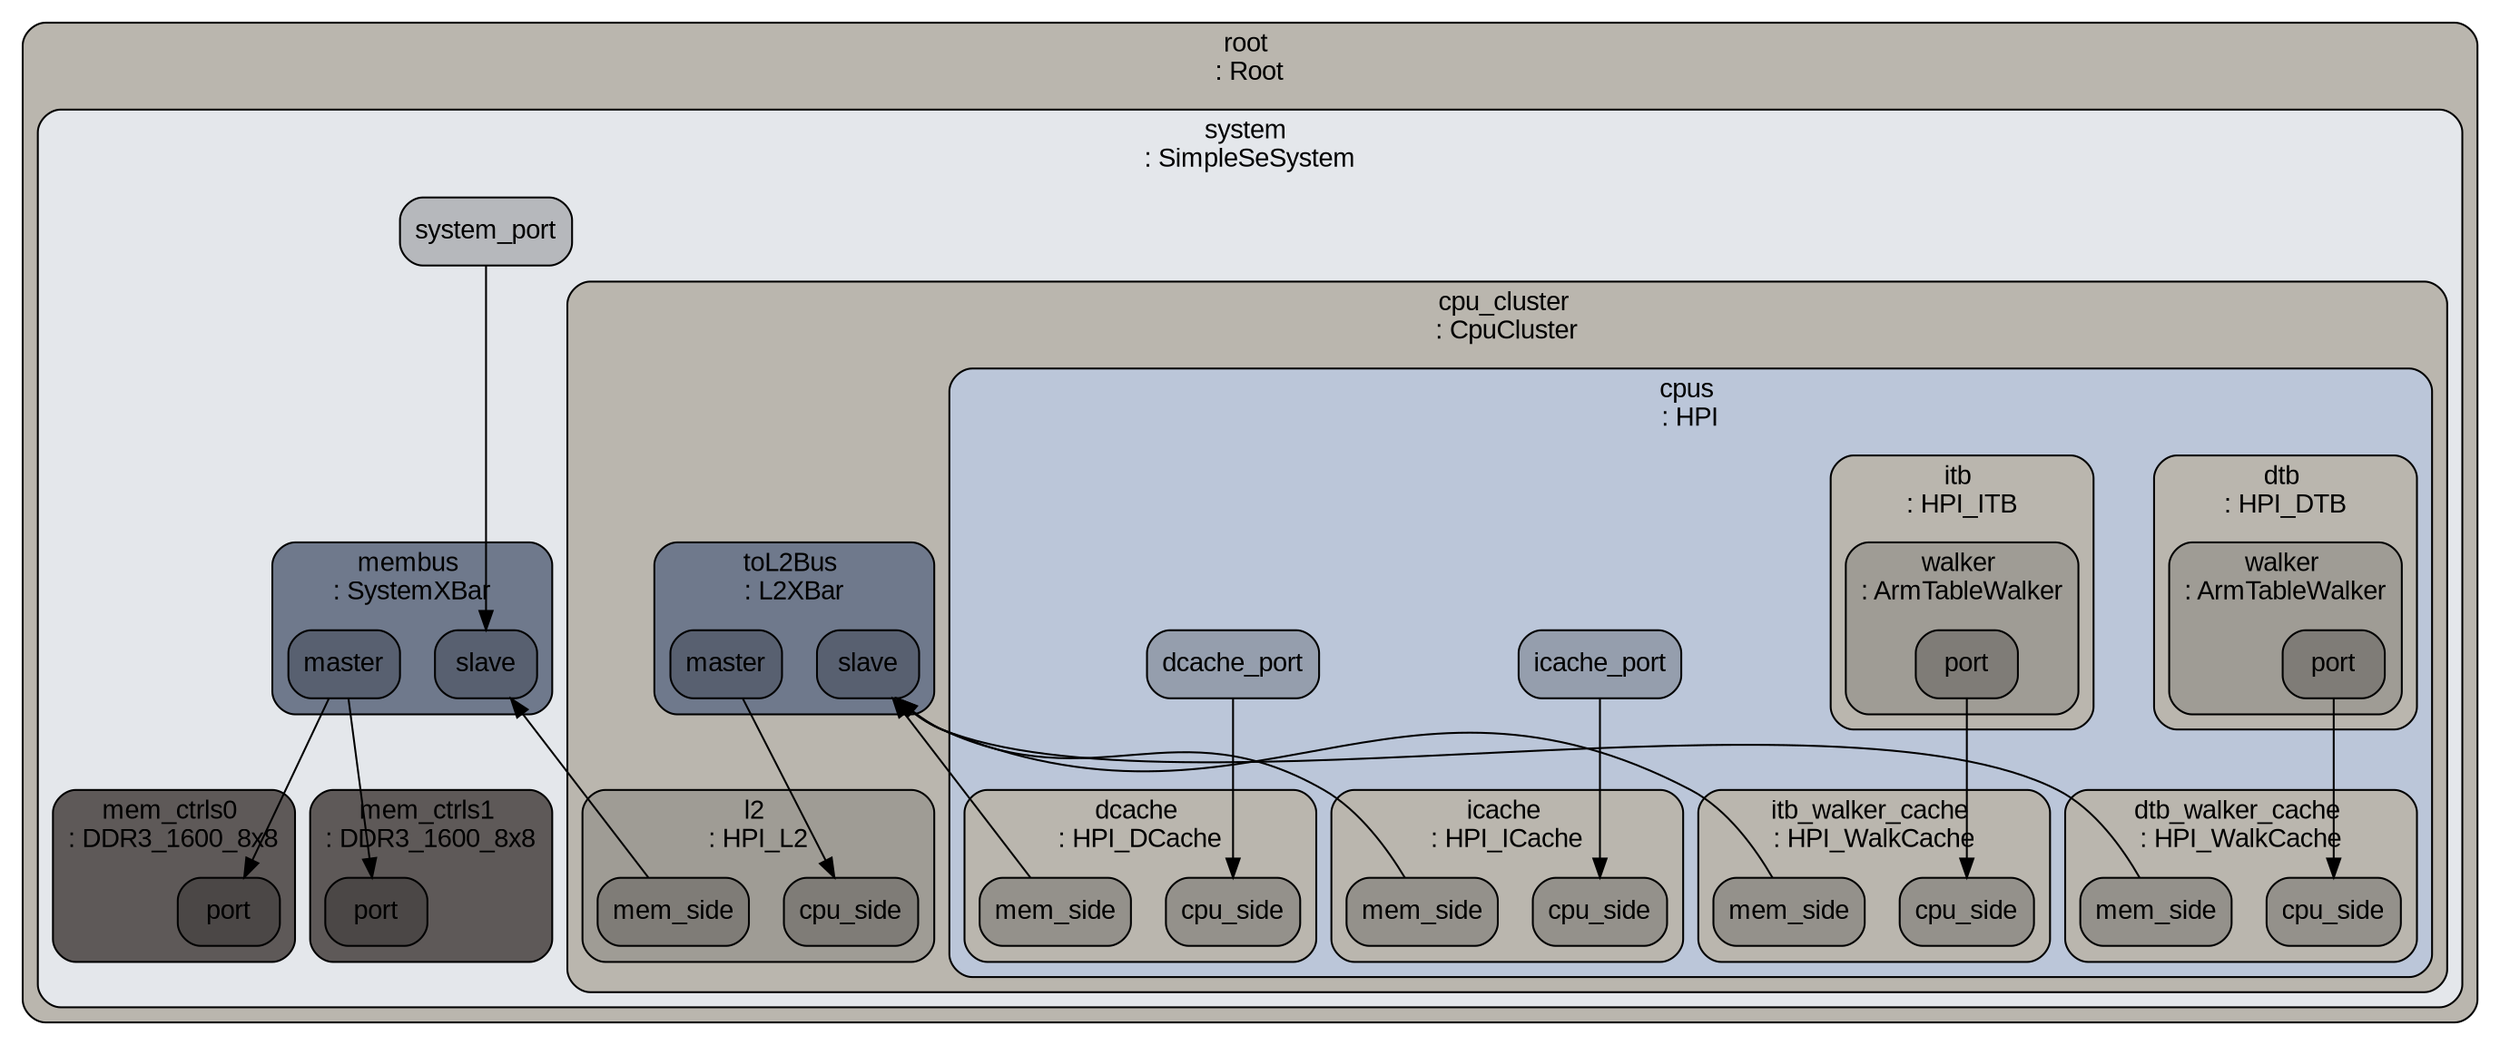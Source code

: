 digraph G {
ranksep="1.3";
subgraph cluster_root {
color="#000000";
fillcolor="#bab6ae";
fontcolor="#000000";
fontname=Arial;
fontsize=14;
label="root \n: Root";
shape=Mrecord;
style="rounded, filled";
tooltip="eventq_index&#61;0&#10;\full_system&#61;false&#10;\sim_quantum&#61;0&#10;\time_sync_enable&#61;false&#10;\time_sync_period&#61;100000000000&#10;\time_sync_spin_threshold&#61;100000000";
subgraph cluster_system {
color="#000000";
fillcolor="#e4e7eb";
fontcolor="#000000";
fontname=Arial;
fontsize=14;
label="system \n: SimpleSeSystem";
shape=Mrecord;
style="rounded, filled";
tooltip="boot_osflags&#61;a&#10;\cache_line_size&#61;64&#10;\eventq_index&#61;0&#10;\exit_on_work_items&#61;false&#10;\init_param&#61;0&#10;\kernel&#61;&#10;\kernel_addr_check&#61;true&#10;\kernel_extras&#61;&#10;\load_addr_mask&#61;18446744073709551615&#10;\load_offset&#61;0&#10;\mem_mode&#61;timing&#10;\mem_ranges&#61;0:2147483647&#10;\memories&#61;system.mem_ctrls0 system.mem_ctrls1&#10;\mmap_using_noreserve&#61;false&#10;\multi_thread&#61;false&#10;\num_work_ids&#61;16&#10;\readfile&#61;&#10;\redirect_paths&#61;&#10;\symbolfile&#61;&#10;\thermal_components&#61;&#10;\thermal_model&#61;Null&#10;\work_begin_ckpt_count&#61;0&#10;\work_begin_cpu_id_exit&#61;-1&#10;\work_begin_exit_count&#61;0&#10;\work_cpus_ckpt_count&#61;0&#10;\work_end_ckpt_count&#61;0&#10;\work_end_exit_count&#61;0&#10;\work_item_id&#61;-1";
system_system_port [color="#000000", fillcolor="#b6b8bc", fontcolor="#000000", fontname=Arial, fontsize=14, label=system_port, shape=Mrecord, style="rounded, filled"];
subgraph cluster_system_membus {
color="#000000";
fillcolor="#6f798c";
fontcolor="#000000";
fontname=Arial;
fontsize=14;
label="membus \n: SystemXBar";
shape=Mrecord;
style="rounded, filled";
tooltip="clk_domain&#61;system.clk_domain&#10;\default_p_state&#61;UNDEFINED&#10;\eventq_index&#61;0&#10;\forward_latency&#61;4&#10;\frontend_latency&#61;3&#10;\max_outstanding_snoops&#61;512&#10;\max_routing_table_size&#61;512&#10;\p_state_clk_gate_bins&#61;20&#10;\p_state_clk_gate_max&#61;1000000000000&#10;\p_state_clk_gate_min&#61;1000&#10;\point_of_coherency&#61;true&#10;\point_of_unification&#61;true&#10;\power_model&#61;&#10;\response_latency&#61;2&#10;\snoop_filter&#61;system.membus.snoop_filter&#10;\snoop_response_latency&#61;4&#10;\system&#61;system&#10;\use_default_range&#61;false&#10;\width&#61;16";
system_membus_master [color="#000000", fillcolor="#586070", fontcolor="#000000", fontname=Arial, fontsize=14, label=master, shape=Mrecord, style="rounded, filled"];
system_membus_slave [color="#000000", fillcolor="#586070", fontcolor="#000000", fontname=Arial, fontsize=14, label=slave, shape=Mrecord, style="rounded, filled"];
subgraph cluster_system_membus_snoop_filter {
color="#000000";
fillcolor="#bab6ae";
fontcolor="#000000";
fontname=Arial;
fontsize=14;
label="snoop_filter \n: SnoopFilter";
shape=Mrecord;
style="rounded, filled";
tooltip="eventq_index&#61;0&#10;\lookup_latency&#61;1&#10;\max_capacity&#61;8388608&#10;\system&#61;system";
}

}

subgraph cluster_system_voltage_domain {
color="#000000";
fillcolor="#bab6ae";
fontcolor="#000000";
fontname=Arial;
fontsize=14;
label="voltage_domain \n: VoltageDomain";
shape=Mrecord;
style="rounded, filled";
tooltip="eventq_index&#61;0&#10;\voltage&#61;3.3";
}

subgraph cluster_system_clk_domain {
color="#000000";
fillcolor="#bab6ae";
fontcolor="#000000";
fontname=Arial;
fontsize=14;
label="clk_domain \n: SrcClockDomain";
shape=Mrecord;
style="rounded, filled";
tooltip="clock&#61;1000&#10;\domain_id&#61;-1&#10;\eventq_index&#61;0&#10;\init_perf_level&#61;0&#10;\voltage_domain&#61;system.voltage_domain";
}

subgraph cluster_system_cpu_cluster {
color="#000000";
fillcolor="#bab6ae";
fontcolor="#000000";
fontname=Arial;
fontsize=14;
label="cpu_cluster \n: CpuCluster";
shape=Mrecord;
style="rounded, filled";
tooltip="eventq_index&#61;0&#10;\thermal_domain&#61;Null";
subgraph cluster_system_cpu_cluster_toL2Bus {
color="#000000";
fillcolor="#6f798c";
fontcolor="#000000";
fontname=Arial;
fontsize=14;
label="toL2Bus \n: L2XBar";
shape=Mrecord;
style="rounded, filled";
tooltip="clk_domain&#61;system.cpu_cluster.clk_domain&#10;\default_p_state&#61;UNDEFINED&#10;\eventq_index&#61;0&#10;\forward_latency&#61;0&#10;\frontend_latency&#61;1&#10;\max_outstanding_snoops&#61;512&#10;\max_routing_table_size&#61;512&#10;\p_state_clk_gate_bins&#61;20&#10;\p_state_clk_gate_max&#61;1000000000000&#10;\p_state_clk_gate_min&#61;1000&#10;\point_of_coherency&#61;false&#10;\point_of_unification&#61;true&#10;\power_model&#61;&#10;\response_latency&#61;1&#10;\snoop_filter&#61;system.cpu_cluster.toL2Bus.snoop_filter&#10;\snoop_response_latency&#61;1&#10;\system&#61;system&#10;\use_default_range&#61;false&#10;\width&#61;64";
system_cpu_cluster_toL2Bus_master [color="#000000", fillcolor="#586070", fontcolor="#000000", fontname=Arial, fontsize=14, label=master, shape=Mrecord, style="rounded, filled"];
system_cpu_cluster_toL2Bus_slave [color="#000000", fillcolor="#586070", fontcolor="#000000", fontname=Arial, fontsize=14, label=slave, shape=Mrecord, style="rounded, filled"];
subgraph cluster_system_cpu_cluster_toL2Bus_snoop_filter {
color="#000000";
fillcolor="#bab6ae";
fontcolor="#000000";
fontname=Arial;
fontsize=14;
label="snoop_filter \n: SnoopFilter";
shape=Mrecord;
style="rounded, filled";
tooltip="eventq_index&#61;0&#10;\lookup_latency&#61;0&#10;\max_capacity&#61;8388608&#10;\system&#61;system";
}

}

subgraph cluster_system_cpu_cluster_voltage_domain {
color="#000000";
fillcolor="#9f9c95";
fontcolor="#000000";
fontname=Arial;
fontsize=14;
label="voltage_domain \n: VoltageDomain";
shape=Mrecord;
style="rounded, filled";
tooltip="eventq_index&#61;0&#10;\voltage&#61;1.2";
}

subgraph cluster_system_cpu_cluster_l2 {
color="#000000";
fillcolor="#9f9c95";
fontcolor="#000000";
fontname=Arial;
fontsize=14;
label="l2 \n: HPI_L2";
shape=Mrecord;
style="rounded, filled";
tooltip="addr_ranges&#61;0:18446744073709551615&#10;\assoc&#61;16&#10;\clk_domain&#61;system.cpu_cluster.clk_domain&#10;\clusivity&#61;mostly_incl&#10;\compressor&#61;Null&#10;\data_latency&#61;13&#10;\default_p_state&#61;UNDEFINED&#10;\demand_mshr_reserve&#61;1&#10;\eventq_index&#61;0&#10;\is_read_only&#61;false&#10;\max_miss_count&#61;0&#10;\mshrs&#61;4&#10;\p_state_clk_gate_bins&#61;20&#10;\p_state_clk_gate_max&#61;1000000000000&#10;\p_state_clk_gate_min&#61;1000&#10;\power_model&#61;&#10;\prefetch_on_access&#61;false&#10;\prefetcher&#61;Null&#10;\replacement_policy&#61;system.cpu_cluster.l2.replacement_policy&#10;\response_latency&#61;5&#10;\sequential_access&#61;false&#10;\size&#61;1048576&#10;\system&#61;system&#10;\tag_latency&#61;13&#10;\tags&#61;system.cpu_cluster.l2.tags&#10;\tgts_per_mshr&#61;8&#10;\warmup_percentage&#61;0&#10;\write_allocator&#61;Null&#10;\write_buffers&#61;16&#10;\writeback_clean&#61;false";
system_cpu_cluster_l2_mem_side [color="#000000", fillcolor="#7f7c77", fontcolor="#000000", fontname=Arial, fontsize=14, label=mem_side, shape=Mrecord, style="rounded, filled"];
system_cpu_cluster_l2_cpu_side [color="#000000", fillcolor="#7f7c77", fontcolor="#000000", fontname=Arial, fontsize=14, label=cpu_side, shape=Mrecord, style="rounded, filled"];
subgraph cluster_system_cpu_cluster_l2_replacement_policy {
color="#000000";
fillcolor="#84827c";
fontcolor="#000000";
fontname=Arial;
fontsize=14;
label="replacement_policy \n: LRURP";
shape=Mrecord;
style="rounded, filled";
tooltip="eventq_index&#61;0";
}

subgraph cluster_system_cpu_cluster_l2_tags {
color="#000000";
fillcolor="#84827c";
fontcolor="#000000";
fontname=Arial;
fontsize=14;
label="tags \n: BaseSetAssoc";
shape=Mrecord;
style="rounded, filled";
tooltip="assoc&#61;16&#10;\block_size&#61;64&#10;\clk_domain&#61;system.cpu_cluster.clk_domain&#10;\default_p_state&#61;UNDEFINED&#10;\entry_size&#61;64&#10;\eventq_index&#61;0&#10;\indexing_policy&#61;system.cpu_cluster.l2.tags.indexing_policy&#10;\p_state_clk_gate_bins&#61;20&#10;\p_state_clk_gate_max&#61;1000000000000&#10;\p_state_clk_gate_min&#61;1000&#10;\power_model&#61;&#10;\replacement_policy&#61;system.cpu_cluster.l2.replacement_policy&#10;\sequential_access&#61;false&#10;\size&#61;1048576&#10;\system&#61;system&#10;\tag_latency&#61;13&#10;\warmup_percentage&#61;0";
subgraph cluster_system_cpu_cluster_l2_tags_indexing_policy {
color="#000000";
fillcolor="#6a6863";
fontcolor="#000000";
fontname=Arial;
fontsize=14;
label="indexing_policy \n: SetAssociative";
shape=Mrecord;
style="rounded, filled";
tooltip="assoc&#61;16&#10;\entry_size&#61;64&#10;\eventq_index&#61;0&#10;\size&#61;1048576";
}

}

}

subgraph cluster_system_cpu_cluster_clk_domain {
color="#000000";
fillcolor="#9f9c95";
fontcolor="#000000";
fontname=Arial;
fontsize=14;
label="clk_domain \n: SrcClockDomain";
shape=Mrecord;
style="rounded, filled";
tooltip="clock&#61;250&#10;\domain_id&#61;-1&#10;\eventq_index&#61;0&#10;\init_perf_level&#61;0&#10;\voltage_domain&#61;system.cpu_cluster.voltage_domain";
}

subgraph cluster_system_cpu_cluster_cpus {
color="#000000";
fillcolor="#bbc6d9";
fontcolor="#000000";
fontname=Arial;
fontsize=14;
label="cpus \n: HPI";
shape=Mrecord;
style="rounded, filled";
tooltip="branchPred&#61;system.cpu_cluster.cpus.branchPred&#10;\checker&#61;Null&#10;\clk_domain&#61;system.cpu_cluster.clk_domain&#10;\cpu_id&#61;0&#10;\decodeCycleInput&#61;true&#10;\decodeInputBufferSize&#61;3&#10;\decodeInputWidth&#61;2&#10;\decodeToExecuteForwardDelay&#61;1&#10;\default_p_state&#61;UNDEFINED&#10;\do_checkpoint_insts&#61;true&#10;\do_quiesce&#61;true&#10;\do_statistics_insts&#61;true&#10;\dtb&#61;system.cpu_cluster.cpus.dtb&#10;\enableIdling&#61;true&#10;\eventq_index&#61;0&#10;\executeAllowEarlyMemoryIssue&#61;true&#10;\executeBranchDelay&#61;1&#10;\executeCommitLimit&#61;2&#10;\executeCycleInput&#61;true&#10;\executeFuncUnits&#61;system.cpu_cluster.cpus.executeFuncUnits&#10;\executeInputBufferSize&#61;7&#10;\executeInputWidth&#61;2&#10;\executeIssueLimit&#61;2&#10;\executeLSQMaxStoreBufferStoresPerCycle&#61;2&#10;\executeLSQRequestsQueueSize&#61;1&#10;\executeLSQStoreBufferSize&#61;5&#10;\executeLSQTransfersQueueSize&#61;2&#10;\executeMaxAccessesInMemory&#61;2&#10;\executeMemoryCommitLimit&#61;1&#10;\executeMemoryIssueLimit&#61;1&#10;\executeMemoryWidth&#61;0&#10;\executeSetTraceTimeOnCommit&#61;true&#10;\executeSetTraceTimeOnIssue&#61;false&#10;\fetch1FetchLimit&#61;1&#10;\fetch1LineSnapWidth&#61;0&#10;\fetch1LineWidth&#61;0&#10;\fetch1ToFetch2BackwardDelay&#61;1&#10;\fetch1ToFetch2ForwardDelay&#61;1&#10;\fetch2CycleInput&#61;true&#10;\fetch2InputBufferSize&#61;2&#10;\fetch2ToDecodeForwardDelay&#61;1&#10;\function_trace&#61;false&#10;\function_trace_start&#61;0&#10;\interrupts&#61;system.cpu_cluster.cpus.interrupts&#10;\isa&#61;system.cpu_cluster.cpus.isa&#10;\itb&#61;system.cpu_cluster.cpus.itb&#10;\max_insts_all_threads&#61;0&#10;\max_insts_any_thread&#61;0&#10;\numThreads&#61;1&#10;\p_state_clk_gate_bins&#61;20&#10;\p_state_clk_gate_max&#61;1000000000000&#10;\p_state_clk_gate_min&#61;1000&#10;\power_gating_on_idle&#61;false&#10;\power_model&#61;&#10;\profile&#61;0&#10;\progress_interval&#61;0&#10;\pwr_gating_latency&#61;300&#10;\simpoint_start_insts&#61;&#10;\socket_id&#61;0&#10;\switched_out&#61;false&#10;\syscallRetryLatency&#61;10000&#10;\system&#61;system&#10;\threadPolicy&#61;RoundRobin&#10;\tracer&#61;system.cpu_cluster.cpus.tracer&#10;\wait_for_remote_gdb&#61;false&#10;\workload&#61;system.cpu_cluster.cpus.workload";
system_cpu_cluster_cpus_icache_port [color="#000000", fillcolor="#959ead", fontcolor="#000000", fontname=Arial, fontsize=14, label=icache_port, shape=Mrecord, style="rounded, filled"];
system_cpu_cluster_cpus_dcache_port [color="#000000", fillcolor="#959ead", fontcolor="#000000", fontname=Arial, fontsize=14, label=dcache_port, shape=Mrecord, style="rounded, filled"];
subgraph cluster_system_cpu_cluster_cpus_icache {
color="#000000";
fillcolor="#bab6ae";
fontcolor="#000000";
fontname=Arial;
fontsize=14;
label="icache \n: HPI_ICache";
shape=Mrecord;
style="rounded, filled";
tooltip="addr_ranges&#61;0:18446744073709551615&#10;\assoc&#61;2&#10;\clk_domain&#61;system.cpu_cluster.clk_domain&#10;\clusivity&#61;mostly_incl&#10;\compressor&#61;Null&#10;\data_latency&#61;1&#10;\default_p_state&#61;UNDEFINED&#10;\demand_mshr_reserve&#61;1&#10;\eventq_index&#61;0&#10;\is_read_only&#61;false&#10;\max_miss_count&#61;0&#10;\mshrs&#61;2&#10;\p_state_clk_gate_bins&#61;20&#10;\p_state_clk_gate_max&#61;1000000000000&#10;\p_state_clk_gate_min&#61;1000&#10;\power_model&#61;&#10;\prefetch_on_access&#61;false&#10;\prefetcher&#61;Null&#10;\replacement_policy&#61;system.cpu_cluster.cpus.icache.replacement_policy&#10;\response_latency&#61;1&#10;\sequential_access&#61;false&#10;\size&#61;32768&#10;\system&#61;system&#10;\tag_latency&#61;1&#10;\tags&#61;system.cpu_cluster.cpus.icache.tags&#10;\tgts_per_mshr&#61;8&#10;\warmup_percentage&#61;0&#10;\write_allocator&#61;Null&#10;\write_buffers&#61;8&#10;\writeback_clean&#61;false";
system_cpu_cluster_cpus_icache_mem_side [color="#000000", fillcolor="#94918b", fontcolor="#000000", fontname=Arial, fontsize=14, label=mem_side, shape=Mrecord, style="rounded, filled"];
system_cpu_cluster_cpus_icache_cpu_side [color="#000000", fillcolor="#94918b", fontcolor="#000000", fontname=Arial, fontsize=14, label=cpu_side, shape=Mrecord, style="rounded, filled"];
subgraph cluster_system_cpu_cluster_cpus_icache_replacement_policy {
color="#000000";
fillcolor="#9f9c95";
fontcolor="#000000";
fontname=Arial;
fontsize=14;
label="replacement_policy \n: LRURP";
shape=Mrecord;
style="rounded, filled";
tooltip="eventq_index&#61;0";
}

subgraph cluster_system_cpu_cluster_cpus_icache_tags {
color="#000000";
fillcolor="#9f9c95";
fontcolor="#000000";
fontname=Arial;
fontsize=14;
label="tags \n: BaseSetAssoc";
shape=Mrecord;
style="rounded, filled";
tooltip="assoc&#61;2&#10;\block_size&#61;64&#10;\clk_domain&#61;system.cpu_cluster.clk_domain&#10;\default_p_state&#61;UNDEFINED&#10;\entry_size&#61;64&#10;\eventq_index&#61;0&#10;\indexing_policy&#61;system.cpu_cluster.cpus.icache.tags.indexing_policy&#10;\p_state_clk_gate_bins&#61;20&#10;\p_state_clk_gate_max&#61;1000000000000&#10;\p_state_clk_gate_min&#61;1000&#10;\power_model&#61;&#10;\replacement_policy&#61;system.cpu_cluster.cpus.icache.replacement_policy&#10;\sequential_access&#61;false&#10;\size&#61;32768&#10;\system&#61;system&#10;\tag_latency&#61;1&#10;\warmup_percentage&#61;0";
subgraph cluster_system_cpu_cluster_cpus_icache_tags_indexing_policy {
color="#000000";
fillcolor="#84827c";
fontcolor="#000000";
fontname=Arial;
fontsize=14;
label="indexing_policy \n: SetAssociative";
shape=Mrecord;
style="rounded, filled";
tooltip="assoc&#61;2&#10;\entry_size&#61;64&#10;\eventq_index&#61;0&#10;\size&#61;32768";
}

}

}

subgraph cluster_system_cpu_cluster_cpus_dtb {
color="#000000";
fillcolor="#bab6ae";
fontcolor="#000000";
fontname=Arial;
fontsize=14;
label="dtb \n: HPI_DTB";
shape=Mrecord;
style="rounded, filled";
tooltip="eventq_index&#61;0&#10;\is_stage2&#61;false&#10;\size&#61;256&#10;\sys&#61;system&#10;\walker&#61;system.cpu_cluster.cpus.dtb.walker";
subgraph cluster_system_cpu_cluster_cpus_dtb_walker {
color="#000000";
fillcolor="#9f9c95";
fontcolor="#000000";
fontname=Arial;
fontsize=14;
label="walker \n: ArmTableWalker";
shape=Mrecord;
style="rounded, filled";
tooltip="clk_domain&#61;system.cpu_cluster.clk_domain&#10;\default_p_state&#61;UNDEFINED&#10;\eventq_index&#61;0&#10;\is_stage2&#61;false&#10;\num_squash_per_cycle&#61;2&#10;\p_state_clk_gate_bins&#61;20&#10;\p_state_clk_gate_max&#61;1000000000000&#10;\p_state_clk_gate_min&#61;1000&#10;\power_model&#61;&#10;\sys&#61;system";
system_cpu_cluster_cpus_dtb_walker_port [color="#000000", fillcolor="#7f7c77", fontcolor="#000000", fontname=Arial, fontsize=14, label=port, shape=Mrecord, style="rounded, filled"];
}

subgraph cluster_system_cpu_cluster_cpus_dtb_stage2_mmu {
color="#000000";
fillcolor="#9f9c95";
fontcolor="#000000";
fontname=Arial;
fontsize=14;
label="stage2_mmu \n: ArmStage2DMMU";
shape=Mrecord;
style="rounded, filled";
tooltip="eventq_index&#61;0&#10;\stage2_tlb&#61;system.cpu_cluster.cpus.dtb.stage2_mmu.stage2_tlb&#10;\sys&#61;system&#10;\tlb&#61;system.cpu_cluster.cpus.dtb";
subgraph cluster_system_cpu_cluster_cpus_dtb_stage2_mmu_stage2_tlb {
color="#000000";
fillcolor="#84827c";
fontcolor="#000000";
fontname=Arial;
fontsize=14;
label="stage2_tlb \n: ArmStage2TLB";
shape=Mrecord;
style="rounded, filled";
tooltip="eventq_index&#61;0&#10;\is_stage2&#61;true&#10;\size&#61;32&#10;\sys&#61;system&#10;\walker&#61;system.cpu_cluster.cpus.dtb.stage2_mmu.stage2_tlb.walker";
subgraph cluster_system_cpu_cluster_cpus_dtb_stage2_mmu_stage2_tlb_walker {
color="#000000";
fillcolor="#6a6863";
fontcolor="#000000";
fontname=Arial;
fontsize=14;
label="walker \n: ArmStage2TableWalker";
shape=Mrecord;
style="rounded, filled";
tooltip="clk_domain&#61;system.cpu_cluster.clk_domain&#10;\default_p_state&#61;UNDEFINED&#10;\eventq_index&#61;0&#10;\is_stage2&#61;true&#10;\num_squash_per_cycle&#61;2&#10;\p_state_clk_gate_bins&#61;20&#10;\p_state_clk_gate_max&#61;1000000000000&#10;\p_state_clk_gate_min&#61;1000&#10;\power_model&#61;&#10;\sys&#61;system";
}

}

}

}

subgraph cluster_system_cpu_cluster_cpus_interrupts {
color="#000000";
fillcolor="#bab6ae";
fontcolor="#000000";
fontname=Arial;
fontsize=14;
label="interrupts \n: ArmInterrupts";
shape=Mrecord;
style="rounded, filled";
tooltip="eventq_index&#61;0";
}

subgraph cluster_system_cpu_cluster_cpus_itb_walker_cache {
color="#000000";
fillcolor="#bab6ae";
fontcolor="#000000";
fontname=Arial;
fontsize=14;
label="itb_walker_cache \n: HPI_WalkCache";
shape=Mrecord;
style="rounded, filled";
tooltip="addr_ranges&#61;0:18446744073709551615&#10;\assoc&#61;8&#10;\clk_domain&#61;system.cpu_cluster.clk_domain&#10;\clusivity&#61;mostly_incl&#10;\compressor&#61;Null&#10;\data_latency&#61;4&#10;\default_p_state&#61;UNDEFINED&#10;\demand_mshr_reserve&#61;1&#10;\eventq_index&#61;0&#10;\is_read_only&#61;false&#10;\max_miss_count&#61;0&#10;\mshrs&#61;6&#10;\p_state_clk_gate_bins&#61;20&#10;\p_state_clk_gate_max&#61;1000000000000&#10;\p_state_clk_gate_min&#61;1000&#10;\power_model&#61;&#10;\prefetch_on_access&#61;false&#10;\prefetcher&#61;Null&#10;\replacement_policy&#61;system.cpu_cluster.cpus.itb_walker_cache.replacement_policy&#10;\response_latency&#61;4&#10;\sequential_access&#61;false&#10;\size&#61;1024&#10;\system&#61;system&#10;\tag_latency&#61;4&#10;\tags&#61;system.cpu_cluster.cpus.itb_walker_cache.tags&#10;\tgts_per_mshr&#61;8&#10;\warmup_percentage&#61;0&#10;\write_allocator&#61;Null&#10;\write_buffers&#61;16&#10;\writeback_clean&#61;false";
system_cpu_cluster_cpus_itb_walker_cache_mem_side [color="#000000", fillcolor="#94918b", fontcolor="#000000", fontname=Arial, fontsize=14, label=mem_side, shape=Mrecord, style="rounded, filled"];
system_cpu_cluster_cpus_itb_walker_cache_cpu_side [color="#000000", fillcolor="#94918b", fontcolor="#000000", fontname=Arial, fontsize=14, label=cpu_side, shape=Mrecord, style="rounded, filled"];
subgraph cluster_system_cpu_cluster_cpus_itb_walker_cache_replacement_policy {
color="#000000";
fillcolor="#9f9c95";
fontcolor="#000000";
fontname=Arial;
fontsize=14;
label="replacement_policy \n: LRURP";
shape=Mrecord;
style="rounded, filled";
tooltip="eventq_index&#61;0";
}

subgraph cluster_system_cpu_cluster_cpus_itb_walker_cache_tags {
color="#000000";
fillcolor="#9f9c95";
fontcolor="#000000";
fontname=Arial;
fontsize=14;
label="tags \n: BaseSetAssoc";
shape=Mrecord;
style="rounded, filled";
tooltip="assoc&#61;8&#10;\block_size&#61;64&#10;\clk_domain&#61;system.cpu_cluster.clk_domain&#10;\default_p_state&#61;UNDEFINED&#10;\entry_size&#61;64&#10;\eventq_index&#61;0&#10;\indexing_policy&#61;system.cpu_cluster.cpus.itb_walker_cache.tags.indexing_policy&#10;\p_state_clk_gate_bins&#61;20&#10;\p_state_clk_gate_max&#61;1000000000000&#10;\p_state_clk_gate_min&#61;1000&#10;\power_model&#61;&#10;\replacement_policy&#61;system.cpu_cluster.cpus.itb_walker_cache.replacement_policy&#10;\sequential_access&#61;false&#10;\size&#61;1024&#10;\system&#61;system&#10;\tag_latency&#61;4&#10;\warmup_percentage&#61;0";
subgraph cluster_system_cpu_cluster_cpus_itb_walker_cache_tags_indexing_policy {
color="#000000";
fillcolor="#84827c";
fontcolor="#000000";
fontname=Arial;
fontsize=14;
label="indexing_policy \n: SetAssociative";
shape=Mrecord;
style="rounded, filled";
tooltip="assoc&#61;8&#10;\entry_size&#61;64&#10;\eventq_index&#61;0&#10;\size&#61;1024";
}

}

}

subgraph cluster_system_cpu_cluster_cpus_itb {
color="#000000";
fillcolor="#bab6ae";
fontcolor="#000000";
fontname=Arial;
fontsize=14;
label="itb \n: HPI_ITB";
shape=Mrecord;
style="rounded, filled";
tooltip="eventq_index&#61;0&#10;\is_stage2&#61;false&#10;\size&#61;256&#10;\sys&#61;system&#10;\walker&#61;system.cpu_cluster.cpus.itb.walker";
subgraph cluster_system_cpu_cluster_cpus_itb_walker {
color="#000000";
fillcolor="#9f9c95";
fontcolor="#000000";
fontname=Arial;
fontsize=14;
label="walker \n: ArmTableWalker";
shape=Mrecord;
style="rounded, filled";
tooltip="clk_domain&#61;system.cpu_cluster.clk_domain&#10;\default_p_state&#61;UNDEFINED&#10;\eventq_index&#61;0&#10;\is_stage2&#61;false&#10;\num_squash_per_cycle&#61;2&#10;\p_state_clk_gate_bins&#61;20&#10;\p_state_clk_gate_max&#61;1000000000000&#10;\p_state_clk_gate_min&#61;1000&#10;\power_model&#61;&#10;\sys&#61;system";
system_cpu_cluster_cpus_itb_walker_port [color="#000000", fillcolor="#7f7c77", fontcolor="#000000", fontname=Arial, fontsize=14, label=port, shape=Mrecord, style="rounded, filled"];
}

subgraph cluster_system_cpu_cluster_cpus_itb_stage2_mmu {
color="#000000";
fillcolor="#9f9c95";
fontcolor="#000000";
fontname=Arial;
fontsize=14;
label="stage2_mmu \n: ArmStage2IMMU";
shape=Mrecord;
style="rounded, filled";
tooltip="eventq_index&#61;0&#10;\stage2_tlb&#61;system.cpu_cluster.cpus.itb.stage2_mmu.stage2_tlb&#10;\sys&#61;system&#10;\tlb&#61;system.cpu_cluster.cpus.itb";
subgraph cluster_system_cpu_cluster_cpus_itb_stage2_mmu_stage2_tlb {
color="#000000";
fillcolor="#84827c";
fontcolor="#000000";
fontname=Arial;
fontsize=14;
label="stage2_tlb \n: ArmStage2TLB";
shape=Mrecord;
style="rounded, filled";
tooltip="eventq_index&#61;0&#10;\is_stage2&#61;true&#10;\size&#61;32&#10;\sys&#61;system&#10;\walker&#61;system.cpu_cluster.cpus.itb.stage2_mmu.stage2_tlb.walker";
subgraph cluster_system_cpu_cluster_cpus_itb_stage2_mmu_stage2_tlb_walker {
color="#000000";
fillcolor="#6a6863";
fontcolor="#000000";
fontname=Arial;
fontsize=14;
label="walker \n: ArmStage2TableWalker";
shape=Mrecord;
style="rounded, filled";
tooltip="clk_domain&#61;system.cpu_cluster.clk_domain&#10;\default_p_state&#61;UNDEFINED&#10;\eventq_index&#61;0&#10;\is_stage2&#61;true&#10;\num_squash_per_cycle&#61;2&#10;\p_state_clk_gate_bins&#61;20&#10;\p_state_clk_gate_max&#61;1000000000000&#10;\p_state_clk_gate_min&#61;1000&#10;\power_model&#61;&#10;\sys&#61;system";
}

}

}

}

subgraph cluster_system_cpu_cluster_cpus_dtb_walker_cache {
color="#000000";
fillcolor="#bab6ae";
fontcolor="#000000";
fontname=Arial;
fontsize=14;
label="dtb_walker_cache \n: HPI_WalkCache";
shape=Mrecord;
style="rounded, filled";
tooltip="addr_ranges&#61;0:18446744073709551615&#10;\assoc&#61;8&#10;\clk_domain&#61;system.cpu_cluster.clk_domain&#10;\clusivity&#61;mostly_incl&#10;\compressor&#61;Null&#10;\data_latency&#61;4&#10;\default_p_state&#61;UNDEFINED&#10;\demand_mshr_reserve&#61;1&#10;\eventq_index&#61;0&#10;\is_read_only&#61;false&#10;\max_miss_count&#61;0&#10;\mshrs&#61;6&#10;\p_state_clk_gate_bins&#61;20&#10;\p_state_clk_gate_max&#61;1000000000000&#10;\p_state_clk_gate_min&#61;1000&#10;\power_model&#61;&#10;\prefetch_on_access&#61;false&#10;\prefetcher&#61;Null&#10;\replacement_policy&#61;system.cpu_cluster.cpus.dtb_walker_cache.replacement_policy&#10;\response_latency&#61;4&#10;\sequential_access&#61;false&#10;\size&#61;1024&#10;\system&#61;system&#10;\tag_latency&#61;4&#10;\tags&#61;system.cpu_cluster.cpus.dtb_walker_cache.tags&#10;\tgts_per_mshr&#61;8&#10;\warmup_percentage&#61;0&#10;\write_allocator&#61;Null&#10;\write_buffers&#61;16&#10;\writeback_clean&#61;false";
system_cpu_cluster_cpus_dtb_walker_cache_mem_side [color="#000000", fillcolor="#94918b", fontcolor="#000000", fontname=Arial, fontsize=14, label=mem_side, shape=Mrecord, style="rounded, filled"];
system_cpu_cluster_cpus_dtb_walker_cache_cpu_side [color="#000000", fillcolor="#94918b", fontcolor="#000000", fontname=Arial, fontsize=14, label=cpu_side, shape=Mrecord, style="rounded, filled"];
subgraph cluster_system_cpu_cluster_cpus_dtb_walker_cache_replacement_policy {
color="#000000";
fillcolor="#9f9c95";
fontcolor="#000000";
fontname=Arial;
fontsize=14;
label="replacement_policy \n: LRURP";
shape=Mrecord;
style="rounded, filled";
tooltip="eventq_index&#61;0";
}

subgraph cluster_system_cpu_cluster_cpus_dtb_walker_cache_tags {
color="#000000";
fillcolor="#9f9c95";
fontcolor="#000000";
fontname=Arial;
fontsize=14;
label="tags \n: BaseSetAssoc";
shape=Mrecord;
style="rounded, filled";
tooltip="assoc&#61;8&#10;\block_size&#61;64&#10;\clk_domain&#61;system.cpu_cluster.clk_domain&#10;\default_p_state&#61;UNDEFINED&#10;\entry_size&#61;64&#10;\eventq_index&#61;0&#10;\indexing_policy&#61;system.cpu_cluster.cpus.dtb_walker_cache.tags.indexing_policy&#10;\p_state_clk_gate_bins&#61;20&#10;\p_state_clk_gate_max&#61;1000000000000&#10;\p_state_clk_gate_min&#61;1000&#10;\power_model&#61;&#10;\replacement_policy&#61;system.cpu_cluster.cpus.dtb_walker_cache.replacement_policy&#10;\sequential_access&#61;false&#10;\size&#61;1024&#10;\system&#61;system&#10;\tag_latency&#61;4&#10;\warmup_percentage&#61;0";
subgraph cluster_system_cpu_cluster_cpus_dtb_walker_cache_tags_indexing_policy {
color="#000000";
fillcolor="#84827c";
fontcolor="#000000";
fontname=Arial;
fontsize=14;
label="indexing_policy \n: SetAssociative";
shape=Mrecord;
style="rounded, filled";
tooltip="assoc&#61;8&#10;\entry_size&#61;64&#10;\eventq_index&#61;0&#10;\size&#61;1024";
}

}

}

subgraph cluster_system_cpu_cluster_cpus_workload {
color="#000000";
fillcolor="#bab6ae";
fontcolor="#000000";
fontname=Arial;
fontsize=14;
label="workload \n: Process";
shape=Mrecord;
style="rounded, filled";
tooltip="cmd&#61;myprog_arm&#10;\cwd&#61;/home/giakou/my_gem5&#10;\drivers&#61;&#10;\egid&#61;100&#10;\env&#61;&#10;\errout&#61;cerr&#10;\euid&#61;100&#10;\eventq_index&#61;0&#10;\executable&#61;myprog_arm&#10;\gid&#61;100&#10;\input&#61;cin&#10;\kvmInSE&#61;false&#10;\maxStackSize&#61;67108864&#10;\output&#61;cout&#10;\pgid&#61;100&#10;\pid&#61;100&#10;\ppid&#61;0&#10;\release&#61;5.1.0&#10;\simpoint&#61;0&#10;\system&#61;system&#10;\uid&#61;100&#10;\useArchPT&#61;false";
}

subgraph cluster_system_cpu_cluster_cpus_dcache {
color="#000000";
fillcolor="#bab6ae";
fontcolor="#000000";
fontname=Arial;
fontsize=14;
label="dcache \n: HPI_DCache";
shape=Mrecord;
style="rounded, filled";
tooltip="addr_ranges&#61;0:18446744073709551615&#10;\assoc&#61;4&#10;\clk_domain&#61;system.cpu_cluster.clk_domain&#10;\clusivity&#61;mostly_incl&#10;\compressor&#61;Null&#10;\data_latency&#61;1&#10;\default_p_state&#61;UNDEFINED&#10;\demand_mshr_reserve&#61;1&#10;\eventq_index&#61;0&#10;\is_read_only&#61;false&#10;\max_miss_count&#61;0&#10;\mshrs&#61;4&#10;\p_state_clk_gate_bins&#61;20&#10;\p_state_clk_gate_max&#61;1000000000000&#10;\p_state_clk_gate_min&#61;1000&#10;\power_model&#61;&#10;\prefetch_on_access&#61;false&#10;\prefetcher&#61;system.cpu_cluster.cpus.dcache.prefetcher&#10;\replacement_policy&#61;system.cpu_cluster.cpus.dcache.replacement_policy&#10;\response_latency&#61;1&#10;\sequential_access&#61;false&#10;\size&#61;32768&#10;\system&#61;system&#10;\tag_latency&#61;1&#10;\tags&#61;system.cpu_cluster.cpus.dcache.tags&#10;\tgts_per_mshr&#61;8&#10;\warmup_percentage&#61;0&#10;\write_allocator&#61;Null&#10;\write_buffers&#61;4&#10;\writeback_clean&#61;false";
system_cpu_cluster_cpus_dcache_mem_side [color="#000000", fillcolor="#94918b", fontcolor="#000000", fontname=Arial, fontsize=14, label=mem_side, shape=Mrecord, style="rounded, filled"];
system_cpu_cluster_cpus_dcache_cpu_side [color="#000000", fillcolor="#94918b", fontcolor="#000000", fontname=Arial, fontsize=14, label=cpu_side, shape=Mrecord, style="rounded, filled"];
subgraph cluster_system_cpu_cluster_cpus_dcache_replacement_policy {
color="#000000";
fillcolor="#9f9c95";
fontcolor="#000000";
fontname=Arial;
fontsize=14;
label="replacement_policy \n: LRURP";
shape=Mrecord;
style="rounded, filled";
tooltip="eventq_index&#61;0";
}

subgraph cluster_system_cpu_cluster_cpus_dcache_prefetcher {
color="#000000";
fillcolor="#9f9c95";
fontcolor="#000000";
fontname=Arial;
fontsize=14;
label="prefetcher \n: StridePrefetcher";
shape=Mrecord;
style="rounded, filled";
tooltip="block_size&#61;64&#10;\cache_snoop&#61;false&#10;\clk_domain&#61;system.cpu_cluster.clk_domain&#10;\default_p_state&#61;UNDEFINED&#10;\degree&#61;4&#10;\eventq_index&#61;0&#10;\latency&#61;1&#10;\max_conf&#61;7&#10;\max_prefetch_requests_with_pending_translation&#61;32&#10;\min_conf&#61;0&#10;\on_data&#61;true&#10;\on_inst&#61;false&#10;\on_miss&#61;false&#10;\on_read&#61;true&#10;\on_write&#61;true&#10;\p_state_clk_gate_bins&#61;20&#10;\p_state_clk_gate_max&#61;1000000000000&#10;\p_state_clk_gate_min&#61;1000&#10;\power_model&#61;&#10;\prefetch_on_access&#61;false&#10;\queue_filter&#61;true&#10;\queue_size&#61;4&#10;\queue_squash&#61;true&#10;\replacement_policy&#61;system.cpu_cluster.cpus.dcache.prefetcher.replacement_policy&#10;\start_conf&#61;4&#10;\sys&#61;system&#10;\table_assoc&#61;4&#10;\table_sets&#61;16&#10;\tag_prefetch&#61;true&#10;\thresh_conf&#61;4&#10;\throttle_control_percentage&#61;0&#10;\use_master_id&#61;true&#10;\use_virtual_addresses&#61;false";
subgraph cluster_system_cpu_cluster_cpus_dcache_prefetcher_replacement_policy {
color="#000000";
fillcolor="#84827c";
fontcolor="#000000";
fontname=Arial;
fontsize=14;
label="replacement_policy \n: RandomRP";
shape=Mrecord;
style="rounded, filled";
tooltip="eventq_index&#61;0";
}

}

subgraph cluster_system_cpu_cluster_cpus_dcache_tags {
color="#000000";
fillcolor="#9f9c95";
fontcolor="#000000";
fontname=Arial;
fontsize=14;
label="tags \n: BaseSetAssoc";
shape=Mrecord;
style="rounded, filled";
tooltip="assoc&#61;4&#10;\block_size&#61;64&#10;\clk_domain&#61;system.cpu_cluster.clk_domain&#10;\default_p_state&#61;UNDEFINED&#10;\entry_size&#61;64&#10;\eventq_index&#61;0&#10;\indexing_policy&#61;system.cpu_cluster.cpus.dcache.tags.indexing_policy&#10;\p_state_clk_gate_bins&#61;20&#10;\p_state_clk_gate_max&#61;1000000000000&#10;\p_state_clk_gate_min&#61;1000&#10;\power_model&#61;&#10;\replacement_policy&#61;system.cpu_cluster.cpus.dcache.replacement_policy&#10;\sequential_access&#61;false&#10;\size&#61;32768&#10;\system&#61;system&#10;\tag_latency&#61;1&#10;\warmup_percentage&#61;0";
subgraph cluster_system_cpu_cluster_cpus_dcache_tags_indexing_policy {
color="#000000";
fillcolor="#84827c";
fontcolor="#000000";
fontname=Arial;
fontsize=14;
label="indexing_policy \n: SetAssociative";
shape=Mrecord;
style="rounded, filled";
tooltip="assoc&#61;4&#10;\entry_size&#61;64&#10;\eventq_index&#61;0&#10;\size&#61;32768";
}

}

}

subgraph cluster_system_cpu_cluster_cpus_branchPred {
color="#000000";
fillcolor="#bab6ae";
fontcolor="#000000";
fontname=Arial;
fontsize=14;
label="branchPred \n: HPI_BP";
shape=Mrecord;
style="rounded, filled";
tooltip="BTBEntries&#61;128&#10;\BTBTagSize&#61;18&#10;\RASSize&#61;8&#10;\choiceCtrBits&#61;2&#10;\choicePredictorSize&#61;1024&#10;\eventq_index&#61;0&#10;\globalCtrBits&#61;2&#10;\globalPredictorSize&#61;1024&#10;\indirectBranchPred&#61;system.cpu_cluster.cpus.branchPred.indirectBranchPred&#10;\instShiftAmt&#61;2&#10;\localCtrBits&#61;2&#10;\localHistoryTableSize&#61;64&#10;\localPredictorSize&#61;64&#10;\numThreads&#61;1";
subgraph cluster_system_cpu_cluster_cpus_branchPred_indirectBranchPred {
color="#000000";
fillcolor="#9f9c95";
fontcolor="#000000";
fontname=Arial;
fontsize=14;
label="indirectBranchPred \n: SimpleIndirectPredictor";
shape=Mrecord;
style="rounded, filled";
tooltip="eventq_index&#61;0&#10;\indirectGHRBits&#61;13&#10;\indirectHashGHR&#61;true&#10;\indirectHashTargets&#61;true&#10;\indirectPathLength&#61;3&#10;\indirectSets&#61;256&#10;\indirectTagSize&#61;16&#10;\indirectWays&#61;2&#10;\instShiftAmt&#61;2&#10;\numThreads&#61;1";
}

}

subgraph cluster_system_cpu_cluster_cpus_executeFuncUnits {
color="#000000";
fillcolor="#bab6ae";
fontcolor="#000000";
fontname=Arial;
fontsize=14;
label="executeFuncUnits \n: HPI_FUPool";
shape=Mrecord;
style="rounded, filled";
tooltip="eventq_index&#61;0&#10;\funcUnits&#61;system.cpu_cluster.cpus.executeFuncUnits.funcUnits0 system.cpu_cluster.cpus.executeFuncUnits.funcUnits1 system.cpu_cluster.cpus.executeFuncUnits.funcUnits2 system.cpu_cluster.cpus.executeFuncUnits.funcUnits3 system.cpu_cluster.cpus.executeFuncUnits.funcUnits4 system.cpu_cluster.cpus.executeFuncUnits.funcUnits5 system.cpu_cluster.cpus.executeFuncUnits.funcUnits6";
subgraph cluster_system_cpu_cluster_cpus_executeFuncUnits_funcUnits0 {
color="#000000";
fillcolor="#9f9c95";
fontcolor="#000000";
fontname=Arial;
fontsize=14;
label="funcUnits0 \n: HPI_IntFU";
shape=Mrecord;
style="rounded, filled";
tooltip="cantForwardFromFUIndices&#61;&#10;\eventq_index&#61;0&#10;\issueLat&#61;1&#10;\opClasses&#61;system.cpu_cluster.cpus.executeFuncUnits.funcUnits0.opClasses&#10;\opLat&#61;3&#10;\timings&#61;system.cpu_cluster.cpus.executeFuncUnits.funcUnits0.timings00 system.cpu_cluster.cpus.executeFuncUnits.funcUnits0.timings01 system.cpu_cluster.cpus.executeFuncUnits.funcUnits0.timings02 system.cpu_cluster.cpus.executeFuncUnits.funcUnits0.timings03 system.cpu_cluster.cpus.executeFuncUnits.funcUnits0.timings04 system.cpu_cluster.cpus.executeFuncUnits.funcUnits0.timings05 system.cpu_cluster.cpus.executeFuncUnits.funcUnits0.timings06 system.cpu_cluster.cpus.executeFuncUnits.funcUnits0.timings07 system.cpu_cluster.cpus.executeFuncUnits.funcUnits0.timings08 system.cpu_cluster.cpus.executeFuncUnits.funcUnits0.timings09 system.cpu_cluster.cpus.executeFuncUnits.funcUnits0.timings10 system.cpu_cluster.cpus.executeFuncUnits.funcUnits0.timings11 system.cpu_cluster.cpus.executeFuncUnits.funcUnits0.timings12 system.cpu_cluster.cpus.executeFuncUnits.funcUnits0.timings13 system.cpu_cluster.cpus.executeFuncUnits.funcUnits0.timings14 system.cpu_cluster.cpus.executeFuncUnits.funcUnits0.timings15 system.cpu_cluster.cpus.executeFuncUnits.funcUnits0.timings16 system.cpu_cluster.cpus.executeFuncUnits.funcUnits0.timings17 system.cpu_cluster.cpus.executeFuncUnits.funcUnits0.timings18 system.cpu_cluster.cpus.executeFuncUnits.funcUnits0.timings19 system.cpu_cluster.cpus.executeFuncUnits.funcUnits0.timings20 system.cpu_cluster.cpus.executeFuncUnits.funcUnits0.timings21 system.cpu_cluster.cpus.executeFuncUnits.funcUnits0.timings22 system.cpu_cluster.cpus.executeFuncUnits.funcUnits0.timings23 system.cpu_cluster.cpus.executeFuncUnits.funcUnits0.timings24 system.cpu_cluster.cpus.executeFuncUnits.funcUnits0.timings25 system.cpu_cluster.cpus.executeFuncUnits.funcUnits0.timings26 system.cpu_cluster.cpus.executeFuncUnits.funcUnits0.timings27 system.cpu_cluster.cpus.executeFuncUnits.funcUnits0.timings28 system.cpu_cluster.cpus.executeFuncUnits.funcUnits0.timings29 system.cpu_cluster.cpus.executeFuncUnits.funcUnits0.timings30 system.cpu_cluster.cpus.executeFuncUnits.funcUnits0.timings31 system.cpu_cluster.cpus.executeFuncUnits.funcUnits0.timings32 system.cpu_cluster.cpus.executeFuncUnits.funcUnits0.timings33 system.cpu_cluster.cpus.executeFuncUnits.funcUnits0.timings34 system.cpu_cluster.cpus.executeFuncUnits.funcUnits0.timings35 system.cpu_cluster.cpus.executeFuncUnits.funcUnits0.timings36 system.cpu_cluster.cpus.executeFuncUnits.funcUnits0.timings37 system.cpu_cluster.cpus.executeFuncUnits.funcUnits0.timings38 system.cpu_cluster.cpus.executeFuncUnits.funcUnits0.timings39 system.cpu_cluster.cpus.executeFuncUnits.funcUnits0.timings40 system.cpu_cluster.cpus.executeFuncUnits.funcUnits0.timings41 system.cpu_cluster.cpus.executeFuncUnits.funcUnits0.timings42";
subgraph cluster_system_cpu_cluster_cpus_executeFuncUnits_funcUnits0_opClasses {
color="#000000";
fillcolor="#84827c";
fontcolor="#000000";
fontname=Arial;
fontsize=14;
label="opClasses \n: MinorOpClassSet";
shape=Mrecord;
style="rounded, filled";
tooltip="eventq_index&#61;0&#10;\opClasses&#61;system.cpu_cluster.cpus.executeFuncUnits.funcUnits0.opClasses.opClasses";
subgraph cluster_system_cpu_cluster_cpus_executeFuncUnits_funcUnits0_opClasses_opClasses {
color="#000000";
fillcolor="#6a6863";
fontcolor="#000000";
fontname=Arial;
fontsize=14;
label="opClasses \n: MinorOpClass";
shape=Mrecord;
style="rounded, filled";
tooltip="eventq_index&#61;0&#10;\opClass&#61;IntAlu";
}

}

subgraph cluster_system_cpu_cluster_cpus_executeFuncUnits_funcUnits0_timings00 {
color="#000000";
fillcolor="#84827c";
fontcolor="#000000";
fontname=Arial;
fontsize=14;
label="timings00 \n: HPI_SSAT_USAT_no_shift_A1";
shape=Mrecord;
style="rounded, filled";
tooltip="description&#61;HPI_SSAT_USAT_no_shift_A1&#10;\eventq_index&#61;0&#10;\extraAssumedLat&#61;0&#10;\extraCommitLat&#61;0&#10;\extraCommitLatExpr&#61;Null&#10;\mask&#61;120521232368&#10;\match&#61;111149072&#10;\opClasses&#61;system.cpu_cluster.cpus.executeFuncUnits.funcUnits0.timings00.opClasses&#10;\srcRegsRelativeLats&#61;0 0 0 2 0&#10;\suppress&#61;false";
subgraph cluster_system_cpu_cluster_cpus_executeFuncUnits_funcUnits0_timings00_opClasses {
color="#000000";
fillcolor="#6a6863";
fontcolor="#000000";
fontname=Arial;
fontsize=14;
label="opClasses \n: MinorOpClassSet";
shape=Mrecord;
style="rounded, filled";
tooltip="eventq_index&#61;0&#10;\opClasses&#61;";
}

}

subgraph cluster_system_cpu_cluster_cpus_executeFuncUnits_funcUnits0_timings01 {
color="#000000";
fillcolor="#84827c";
fontcolor="#000000";
fontname=Arial;
fontsize=14;
label="timings01 \n: HPI_SSAT_USAT_shift_A1";
shape=Mrecord;
style="rounded, filled";
tooltip="description&#61;HPI_SSAT_USAT_shift_A1&#10;\eventq_index&#61;0&#10;\extraAssumedLat&#61;0&#10;\extraCommitLat&#61;0&#10;\extraCommitLatExpr&#61;Null&#10;\mask&#61;120521228336&#10;\match&#61;111149072&#10;\opClasses&#61;system.cpu_cluster.cpus.executeFuncUnits.funcUnits0.timings01.opClasses&#10;\srcRegsRelativeLats&#61;0 0 0 1 0&#10;\suppress&#61;false";
subgraph cluster_system_cpu_cluster_cpus_executeFuncUnits_funcUnits0_timings01_opClasses {
color="#000000";
fillcolor="#6a6863";
fontcolor="#000000";
fontname=Arial;
fontsize=14;
label="opClasses \n: MinorOpClassSet";
shape=Mrecord;
style="rounded, filled";
tooltip="eventq_index&#61;0&#10;\opClasses&#61;";
}

}

subgraph cluster_system_cpu_cluster_cpus_executeFuncUnits_funcUnits0_timings02 {
color="#000000";
fillcolor="#84827c";
fontcolor="#000000";
fontname=Arial;
fontsize=14;
label="timings02 \n: HPI_SSAT16_USAT16_A1";
shape=Mrecord;
style="rounded, filled";
tooltip="description&#61;HPI_SSAT16_USAT16_A1&#10;\eventq_index&#61;0&#10;\extraAssumedLat&#61;0&#10;\extraCommitLat&#61;0&#10;\extraCommitLatExpr&#61;Null&#10;\mask&#61;120522277104&#10;\match&#61;111149104&#10;\opClasses&#61;system.cpu_cluster.cpus.executeFuncUnits.funcUnits0.timings02.opClasses&#10;\srcRegsRelativeLats&#61;0 0 0 2 0&#10;\suppress&#61;false";
subgraph cluster_system_cpu_cluster_cpus_executeFuncUnits_funcUnits0_timings02_opClasses {
color="#000000";
fillcolor="#6a6863";
fontcolor="#000000";
fontname=Arial;
fontsize=14;
label="opClasses \n: MinorOpClassSet";
shape=Mrecord;
style="rounded, filled";
tooltip="eventq_index&#61;0&#10;\opClasses&#61;";
}

}

subgraph cluster_system_cpu_cluster_cpus_executeFuncUnits_funcUnits0_timings03 {
color="#000000";
fillcolor="#84827c";
fontcolor="#000000";
fontname=Arial;
fontsize=14;
label="timings03 \n: HPI_QADD_QSUB_A1";
shape=Mrecord;
style="rounded, filled";
tooltip="description&#61;HPI_QADD_QSUB_A1&#10;\eventq_index&#61;0&#10;\extraAssumedLat&#61;0&#10;\extraCommitLat&#61;0&#10;\extraCommitLatExpr&#61;Null&#10;\mask&#61;120524374256&#10;\match&#61;16777296&#10;\opClasses&#61;system.cpu_cluster.cpus.executeFuncUnits.funcUnits0.timings03.opClasses&#10;\srcRegsRelativeLats&#61;0 0 0 1 1 0&#10;\suppress&#61;false";
subgraph cluster_system_cpu_cluster_cpus_executeFuncUnits_funcUnits0_timings03_opClasses {
color="#000000";
fillcolor="#6a6863";
fontcolor="#000000";
fontname=Arial;
fontsize=14;
label="opClasses \n: MinorOpClassSet";
shape=Mrecord;
style="rounded, filled";
tooltip="eventq_index&#61;0&#10;\opClasses&#61;";
}

}

subgraph cluster_system_cpu_cluster_cpus_executeFuncUnits_funcUnits0_timings04 {
color="#000000";
fillcolor="#84827c";
fontcolor="#000000";
fontname=Arial;
fontsize=14;
label="timings04 \n: HPI_QADD_QSUB_T1";
shape=Mrecord;
style="rounded, filled";
tooltip="description&#61;HPI_QADD_QSUB_T1&#10;\eventq_index&#61;0&#10;\extraAssumedLat&#61;0&#10;\extraCommitLat&#61;0&#10;\extraCommitLatExpr&#61;Null&#10;\mask&#61;124553064656&#10;\match&#61;107281969280&#10;\opClasses&#61;system.cpu_cluster.cpus.executeFuncUnits.funcUnits0.timings04.opClasses&#10;\srcRegsRelativeLats&#61;0 0 0 1 1 0&#10;\suppress&#61;false";
subgraph cluster_system_cpu_cluster_cpus_executeFuncUnits_funcUnits0_timings04_opClasses {
color="#000000";
fillcolor="#6a6863";
fontcolor="#000000";
fontname=Arial;
fontsize=14;
label="opClasses \n: MinorOpClassSet";
shape=Mrecord;
style="rounded, filled";
tooltip="eventq_index&#61;0&#10;\opClasses&#61;";
}

}

subgraph cluster_system_cpu_cluster_cpus_executeFuncUnits_funcUnits0_timings05 {
color="#000000";
fillcolor="#84827c";
fontcolor="#000000";
fontname=Arial;
fontsize=14;
label="timings05 \n: HPI_QADD_ETC_A1";
shape=Mrecord;
style="rounded, filled";
tooltip="description&#61;HPI_QADD_ETC_A1&#10;\eventq_index&#61;0&#10;\extraAssumedLat&#61;0&#10;\extraCommitLat&#61;0&#10;\extraCommitLatExpr&#61;Null&#10;\mask&#61;120522276880&#10;\match&#61;102760464&#10;\opClasses&#61;system.cpu_cluster.cpus.executeFuncUnits.funcUnits0.timings05.opClasses&#10;\srcRegsRelativeLats&#61;0 0 0 1 1 0&#10;\suppress&#61;false";
subgraph cluster_system_cpu_cluster_cpus_executeFuncUnits_funcUnits0_timings05_opClasses {
color="#000000";
fillcolor="#6a6863";
fontcolor="#000000";
fontname=Arial;
fontsize=14;
label="opClasses \n: MinorOpClassSet";
shape=Mrecord;
style="rounded, filled";
tooltip="eventq_index&#61;0&#10;\opClasses&#61;";
}

}

subgraph cluster_system_cpu_cluster_cpus_executeFuncUnits_funcUnits0_timings06 {
color="#000000";
fillcolor="#84827c";
fontcolor="#000000";
fontname=Arial;
fontsize=14;
label="timings06 \n: HPI_QASX_QSAX_UQASX_UQSAX_T1";
shape=Mrecord;
style="rounded, filled";
tooltip="description&#61;HPI_QASX_QSAX_UQASX_UQSAX_T1&#10;\eventq_index&#61;0&#10;\extraAssumedLat&#61;0&#10;\extraCommitLat&#61;0&#10;\extraCommitLatExpr&#61;Null&#10;\mask&#61;124548870320&#10;\match&#61;107284066320&#10;\opClasses&#61;system.cpu_cluster.cpus.executeFuncUnits.funcUnits0.timings06.opClasses&#10;\srcRegsRelativeLats&#61;0 0 0 1 1 0&#10;\suppress&#61;false";
subgraph cluster_system_cpu_cluster_cpus_executeFuncUnits_funcUnits0_timings06_opClasses {
color="#000000";
fillcolor="#6a6863";
fontcolor="#000000";
fontname=Arial;
fontsize=14;
label="opClasses \n: MinorOpClassSet";
shape=Mrecord;
style="rounded, filled";
tooltip="eventq_index&#61;0&#10;\opClasses&#61;";
}

}

subgraph cluster_system_cpu_cluster_cpus_executeFuncUnits_funcUnits0_timings07 {
color="#000000";
fillcolor="#84827c";
fontcolor="#000000";
fontname=Arial;
fontsize=14;
label="timings07 \n: HPI_QADD_ETC_T1";
shape=Mrecord;
style="rounded, filled";
tooltip="description&#61;HPI_QADD_ETC_T1&#10;\eventq_index&#61;0&#10;\extraAssumedLat&#61;0&#10;\extraCommitLat&#61;0&#10;\extraCommitLatExpr&#61;Null&#10;\mask&#61;124547821744&#10;\match&#61;107281969168&#10;\opClasses&#61;system.cpu_cluster.cpus.executeFuncUnits.funcUnits0.timings07.opClasses&#10;\srcRegsRelativeLats&#61;0 0 0 1 1 0&#10;\suppress&#61;false";
subgraph cluster_system_cpu_cluster_cpus_executeFuncUnits_funcUnits0_timings07_opClasses {
color="#000000";
fillcolor="#6a6863";
fontcolor="#000000";
fontname=Arial;
fontsize=14;
label="opClasses \n: MinorOpClassSet";
shape=Mrecord;
style="rounded, filled";
tooltip="eventq_index&#61;0&#10;\opClasses&#61;";
}

}

subgraph cluster_system_cpu_cluster_cpus_executeFuncUnits_funcUnits0_timings08 {
color="#000000";
fillcolor="#84827c";
fontcolor="#000000";
fontname=Arial;
fontsize=14;
label="timings08 \n: HPI_USUB_ETC_A1";
shape=Mrecord;
style="rounded, filled";
tooltip="description&#61;HPI_USUB_ETC_A1&#10;\eventq_index&#61;0&#10;\extraAssumedLat&#61;0&#10;\extraCommitLat&#61;0&#10;\extraCommitLatExpr&#61;Null&#10;\mask&#61;120520179824&#10;\match&#61;101711984&#10;\opClasses&#61;system.cpu_cluster.cpus.executeFuncUnits.funcUnits0.timings08.opClasses&#10;\srcRegsRelativeLats&#61;0 0 0 2 2 0&#10;\suppress&#61;false";
subgraph cluster_system_cpu_cluster_cpus_executeFuncUnits_funcUnits0_timings08_opClasses {
color="#000000";
fillcolor="#6a6863";
fontcolor="#000000";
fontname=Arial;
fontsize=14;
label="opClasses \n: MinorOpClassSet";
shape=Mrecord;
style="rounded, filled";
tooltip="eventq_index&#61;0&#10;\opClasses&#61;";
}

}

subgraph cluster_system_cpu_cluster_cpus_executeFuncUnits_funcUnits0_timings09 {
color="#000000";
fillcolor="#84827c";
fontcolor="#000000";
fontname=Arial;
fontsize=14;
label="timings09 \n: HPI_ADD_ETC_A1";
shape=Mrecord;
style="rounded, filled";
tooltip="description&#61;HPI_ADD_ETC_A1&#10;\eventq_index&#61;0&#10;\extraAssumedLat&#61;0&#10;\extraCommitLat&#61;0&#10;\extraCommitLatExpr&#61;Null&#10;\mask&#61;120520179824&#10;\match&#61;101711888&#10;\opClasses&#61;system.cpu_cluster.cpus.executeFuncUnits.funcUnits0.timings09.opClasses&#10;\srcRegsRelativeLats&#61;0 0 0 2 2 0&#10;\suppress&#61;false";
subgraph cluster_system_cpu_cluster_cpus_executeFuncUnits_funcUnits0_timings09_opClasses {
color="#000000";
fillcolor="#6a6863";
fontcolor="#000000";
fontname=Arial;
fontsize=14;
label="opClasses \n: MinorOpClassSet";
shape=Mrecord;
style="rounded, filled";
tooltip="eventq_index&#61;0&#10;\opClasses&#61;";
}

}

subgraph cluster_system_cpu_cluster_cpus_executeFuncUnits_funcUnits0_timings10 {
color="#000000";
fillcolor="#84827c";
fontcolor="#000000";
fontname=Arial;
fontsize=14;
label="timings10 \n: HPI_ADD_ETC_T1";
shape=Mrecord;
style="rounded, filled";
tooltip="description&#61;HPI_ADD_ETC_A1&#10;\eventq_index&#61;0&#10;\extraAssumedLat&#61;0&#10;\extraCommitLat&#61;0&#10;\extraCommitLatExpr&#61;Null&#10;\mask&#61;124552016016&#10;\match&#61;107281969152&#10;\opClasses&#61;system.cpu_cluster.cpus.executeFuncUnits.funcUnits0.timings10.opClasses&#10;\srcRegsRelativeLats&#61;0 0 0 2 2 0&#10;\suppress&#61;false";
subgraph cluster_system_cpu_cluster_cpus_executeFuncUnits_funcUnits0_timings10_opClasses {
color="#000000";
fillcolor="#6a6863";
fontcolor="#000000";
fontname=Arial;
fontsize=14;
label="opClasses \n: MinorOpClassSet";
shape=Mrecord;
style="rounded, filled";
tooltip="eventq_index&#61;0&#10;\opClasses&#61;";
}

}

subgraph cluster_system_cpu_cluster_cpus_executeFuncUnits_funcUnits0_timings11 {
color="#000000";
fillcolor="#84827c";
fontcolor="#000000";
fontname=Arial;
fontsize=14;
label="timings11 \n: HPI_QDADD_QDSUB_A1";
shape=Mrecord;
style="rounded, filled";
tooltip="description&#61;HPI_QDADD_QSUB_A1&#10;\eventq_index&#61;0&#10;\extraAssumedLat&#61;0&#10;\extraCommitLat&#61;0&#10;\extraCommitLatExpr&#61;Null&#10;\mask&#61;120524374256&#10;\match&#61;20971600&#10;\opClasses&#61;system.cpu_cluster.cpus.executeFuncUnits.funcUnits0.timings11.opClasses&#10;\srcRegsRelativeLats&#61;0 0 0 0 1 0&#10;\suppress&#61;false";
subgraph cluster_system_cpu_cluster_cpus_executeFuncUnits_funcUnits0_timings11_opClasses {
color="#000000";
fillcolor="#6a6863";
fontcolor="#000000";
fontname=Arial;
fontsize=14;
label="opClasses \n: MinorOpClassSet";
shape=Mrecord;
style="rounded, filled";
tooltip="eventq_index&#61;0&#10;\opClasses&#61;";
}

}

subgraph cluster_system_cpu_cluster_cpus_executeFuncUnits_funcUnits0_timings12 {
color="#000000";
fillcolor="#84827c";
fontcolor="#000000";
fontname=Arial;
fontsize=14;
label="timings12 \n: HPI_QDADD_QDSUB_T1";
shape=Mrecord;
style="rounded, filled";
tooltip="description&#61;HPI_QDADD_QDSUB_T1&#10;\eventq_index&#61;0&#10;\extraAssumedLat&#61;0&#10;\extraCommitLat&#61;0&#10;\extraCommitLatExpr&#61;Null&#10;\mask&#61;124553064656&#10;\match&#61;107281969296&#10;\opClasses&#61;system.cpu_cluster.cpus.executeFuncUnits.funcUnits0.timings12.opClasses&#10;\srcRegsRelativeLats&#61;0 0 0 0 1 0&#10;\suppress&#61;false";
subgraph cluster_system_cpu_cluster_cpus_executeFuncUnits_funcUnits0_timings12_opClasses {
color="#000000";
fillcolor="#6a6863";
fontcolor="#000000";
fontname=Arial;
fontsize=14;
label="opClasses \n: MinorOpClassSet";
shape=Mrecord;
style="rounded, filled";
tooltip="eventq_index&#61;0&#10;\opClasses&#61;";
}

}

subgraph cluster_system_cpu_cluster_cpus_executeFuncUnits_funcUnits0_timings13 {
color="#000000";
fillcolor="#84827c";
fontcolor="#000000";
fontname=Arial;
fontsize=14;
label="timings13 \n: HPI_SASX_SHASX_UASX_UHASX_A1";
shape=Mrecord;
style="rounded, filled";
tooltip="description&#61;HPI_SASX_SHASX_UASX_UHASX_A1&#10;\eventq_index&#61;0&#10;\extraAssumedLat&#61;0&#10;\extraCommitLat&#61;0&#10;\extraCommitLatExpr&#61;Null&#10;\mask&#61;120520179952&#10;\match&#61;101711920&#10;\opClasses&#61;system.cpu_cluster.cpus.executeFuncUnits.funcUnits0.timings13.opClasses&#10;\srcRegsRelativeLats&#61;3 3 2 2 2 1 0&#10;\suppress&#61;false";
subgraph cluster_system_cpu_cluster_cpus_executeFuncUnits_funcUnits0_timings13_opClasses {
color="#000000";
fillcolor="#6a6863";
fontcolor="#000000";
fontname=Arial;
fontsize=14;
label="opClasses \n: MinorOpClassSet";
shape=Mrecord;
style="rounded, filled";
tooltip="eventq_index&#61;0&#10;\opClasses&#61;";
}

}

subgraph cluster_system_cpu_cluster_cpus_executeFuncUnits_funcUnits0_timings14 {
color="#000000";
fillcolor="#84827c";
fontcolor="#000000";
fontname=Arial;
fontsize=14;
label="timings14 \n: HPI_SHSAX_SSAX_UHSAX_USAX_A1";
shape=Mrecord;
style="rounded, filled";
tooltip="description&#61;HPI_SHSAX_SSAX_UHSAX_USAX_A1&#10;\eventq_index&#61;0&#10;\extraAssumedLat&#61;0&#10;\extraCommitLat&#61;0&#10;\extraCommitLatExpr&#61;Null&#10;\mask&#61;120520179952&#10;\match&#61;101711952&#10;\opClasses&#61;system.cpu_cluster.cpus.executeFuncUnits.funcUnits0.timings14.opClasses&#10;\srcRegsRelativeLats&#61;3 3 2 2 2 1 0&#10;\suppress&#61;false";
subgraph cluster_system_cpu_cluster_cpus_executeFuncUnits_funcUnits0_timings14_opClasses {
color="#000000";
fillcolor="#6a6863";
fontcolor="#000000";
fontname=Arial;
fontsize=14;
label="opClasses \n: MinorOpClassSet";
shape=Mrecord;
style="rounded, filled";
tooltip="eventq_index&#61;0&#10;\opClasses&#61;";
}

}

subgraph cluster_system_cpu_cluster_cpus_executeFuncUnits_funcUnits0_timings15 {
color="#000000";
fillcolor="#84827c";
fontcolor="#000000";
fontname=Arial;
fontsize=14;
label="timings15 \n: HPI_SXTB_SXTB16_SXTH_UXTB_UXTB16_UXTH_A1";
shape=Mrecord;
style="rounded, filled";
tooltip="description&#61;HPI_SXTB_SXTB16_SXTH_UXTB_UXTB16_UXTH_A1&#10;\eventq_index&#61;0&#10;\extraAssumedLat&#61;0&#10;\extraCommitLat&#61;0&#10;\extraCommitLatExpr&#61;Null&#10;\mask&#61;120520114416&#10;\match&#61;110035056&#10;\opClasses&#61;system.cpu_cluster.cpus.executeFuncUnits.funcUnits0.timings15.opClasses&#10;\srcRegsRelativeLats&#61;0 0 0 2 0&#10;\suppress&#61;false";
subgraph cluster_system_cpu_cluster_cpus_executeFuncUnits_funcUnits0_timings15_opClasses {
color="#000000";
fillcolor="#6a6863";
fontcolor="#000000";
fontname=Arial;
fontsize=14;
label="opClasses \n: MinorOpClassSet";
shape=Mrecord;
style="rounded, filled";
tooltip="eventq_index&#61;0&#10;\opClasses&#61;";
}

}

subgraph cluster_system_cpu_cluster_cpus_executeFuncUnits_funcUnits0_timings16 {
color="#000000";
fillcolor="#84827c";
fontcolor="#000000";
fontname=Arial;
fontsize=14;
label="timings16 \n: HPI_SXTAB_SXTAB16_SXTAH_UXTAB_UXTAB16_UXTAH_A1";
shape=Mrecord;
style="rounded, filled";
tooltip="description&#61;HPI_SXTAB_SXTAB16_SXTAH_UXTAB_UXTAB16_UXTAH_A1&#10;\eventq_index&#61;0&#10;\extraAssumedLat&#61;0&#10;\extraCommitLat&#61;0&#10;\extraCommitLatExpr&#61;Null&#10;\mask&#61;120519131376&#10;\match&#61;109052016&#10;\opClasses&#61;system.cpu_cluster.cpus.executeFuncUnits.funcUnits0.timings16.opClasses&#10;\srcRegsRelativeLats&#61;0 0 0 1 2 0&#10;\suppress&#61;false";
subgraph cluster_system_cpu_cluster_cpus_executeFuncUnits_funcUnits0_timings16_opClasses {
color="#000000";
fillcolor="#6a6863";
fontcolor="#000000";
fontname=Arial;
fontsize=14;
label="opClasses \n: MinorOpClassSet";
shape=Mrecord;
style="rounded, filled";
tooltip="eventq_index&#61;0&#10;\opClasses&#61;";
}

}

subgraph cluster_system_cpu_cluster_cpus_executeFuncUnits_funcUnits0_timings17 {
color="#000000";
fillcolor="#84827c";
fontcolor="#000000";
fontname=Arial;
fontsize=14;
label="timings17 \n: HPI_SXTAB_T1";
shape=Mrecord;
style="rounded, filled";
tooltip="description&#61;HPI_SXTAB_T1&#10;\eventq_index&#61;0&#10;\extraAssumedLat&#61;0&#10;\extraCommitLat&#61;0&#10;\extraCommitLatExpr&#61;Null&#10;\mask&#61;124553064576&#10;\match&#61;107277774976&#10;\opClasses&#61;system.cpu_cluster.cpus.executeFuncUnits.funcUnits0.timings17.opClasses&#10;\srcRegsRelativeLats&#61;0 0 0 1 2 0&#10;\suppress&#61;false";
subgraph cluster_system_cpu_cluster_cpus_executeFuncUnits_funcUnits0_timings17_opClasses {
color="#000000";
fillcolor="#6a6863";
fontcolor="#000000";
fontname=Arial;
fontsize=14;
label="opClasses \n: MinorOpClassSet";
shape=Mrecord;
style="rounded, filled";
tooltip="eventq_index&#61;0&#10;\opClasses&#61;";
}

}

subgraph cluster_system_cpu_cluster_cpus_executeFuncUnits_funcUnits0_timings18 {
color="#000000";
fillcolor="#84827c";
fontcolor="#000000";
fontname=Arial;
fontsize=14;
label="timings18 \n: HPI_SXTAB16_T1";
shape=Mrecord;
style="rounded, filled";
tooltip="description&#61;HPI_SXTAB16_T1&#10;\eventq_index&#61;0&#10;\extraAssumedLat&#61;0&#10;\extraCommitLat&#61;0&#10;\extraCommitLatExpr&#61;Null&#10;\mask&#61;124553064576&#10;\match&#61;107275677824&#10;\opClasses&#61;system.cpu_cluster.cpus.executeFuncUnits.funcUnits0.timings18.opClasses&#10;\srcRegsRelativeLats&#61;0 0 0 1 2 0&#10;\suppress&#61;false";
subgraph cluster_system_cpu_cluster_cpus_executeFuncUnits_funcUnits0_timings18_opClasses {
color="#000000";
fillcolor="#6a6863";
fontcolor="#000000";
fontname=Arial;
fontsize=14;
label="opClasses \n: MinorOpClassSet";
shape=Mrecord;
style="rounded, filled";
tooltip="eventq_index&#61;0&#10;\opClasses&#61;";
}

}

subgraph cluster_system_cpu_cluster_cpus_executeFuncUnits_funcUnits0_timings19 {
color="#000000";
fillcolor="#84827c";
fontcolor="#000000";
fontname=Arial;
fontsize=14;
label="timings19 \n: HPI_SXTAH_T1";
shape=Mrecord;
style="rounded, filled";
tooltip="description&#61;HPI_SXTAH_T1&#10;\eventq_index&#61;0&#10;\extraAssumedLat&#61;0&#10;\extraCommitLat&#61;0&#10;\extraCommitLatExpr&#61;Null&#10;\mask&#61;124553064576&#10;\match&#61;107273580672&#10;\opClasses&#61;system.cpu_cluster.cpus.executeFuncUnits.funcUnits0.timings19.opClasses&#10;\srcRegsRelativeLats&#61;0 0 0 1 2 0&#10;\suppress&#61;false";
subgraph cluster_system_cpu_cluster_cpus_executeFuncUnits_funcUnits0_timings19_opClasses {
color="#000000";
fillcolor="#6a6863";
fontcolor="#000000";
fontname=Arial;
fontsize=14;
label="opClasses \n: MinorOpClassSet";
shape=Mrecord;
style="rounded, filled";
tooltip="eventq_index&#61;0&#10;\opClasses&#61;";
}

}

subgraph cluster_system_cpu_cluster_cpus_executeFuncUnits_funcUnits0_timings20 {
color="#000000";
fillcolor="#84827c";
fontcolor="#000000";
fontname=Arial;
fontsize=14;
label="timings20 \n: HPI_SXTB_T2";
shape=Mrecord;
style="rounded, filled";
tooltip="description&#61;HPI_SXTB_T2&#10;\eventq_index&#61;0&#10;\extraAssumedLat&#61;0&#10;\extraCommitLat&#61;0&#10;\extraCommitLatExpr&#61;Null&#10;\mask&#61;124554047616&#10;\match&#61;107278758016&#10;\opClasses&#61;system.cpu_cluster.cpus.executeFuncUnits.funcUnits0.timings20.opClasses&#10;\srcRegsRelativeLats&#61;0 0 0 1 2 0&#10;\suppress&#61;false";
subgraph cluster_system_cpu_cluster_cpus_executeFuncUnits_funcUnits0_timings20_opClasses {
color="#000000";
fillcolor="#6a6863";
fontcolor="#000000";
fontname=Arial;
fontsize=14;
label="opClasses \n: MinorOpClassSet";
shape=Mrecord;
style="rounded, filled";
tooltip="eventq_index&#61;0&#10;\opClasses&#61;";
}

}

subgraph cluster_system_cpu_cluster_cpus_executeFuncUnits_funcUnits0_timings21 {
color="#000000";
fillcolor="#84827c";
fontcolor="#000000";
fontname=Arial;
fontsize=14;
label="timings21 \n: HPI_SXTB16_T1";
shape=Mrecord;
style="rounded, filled";
tooltip="description&#61;HPI_SXTB16_T1&#10;\eventq_index&#61;0&#10;\extraAssumedLat&#61;0&#10;\extraCommitLat&#61;0&#10;\extraCommitLatExpr&#61;Null&#10;\mask&#61;124554047616&#10;\match&#61;107276660864&#10;\opClasses&#61;system.cpu_cluster.cpus.executeFuncUnits.funcUnits0.timings21.opClasses&#10;\srcRegsRelativeLats&#61;0 0 0 1 2 0&#10;\suppress&#61;false";
subgraph cluster_system_cpu_cluster_cpus_executeFuncUnits_funcUnits0_timings21_opClasses {
color="#000000";
fillcolor="#6a6863";
fontcolor="#000000";
fontname=Arial;
fontsize=14;
label="opClasses \n: MinorOpClassSet";
shape=Mrecord;
style="rounded, filled";
tooltip="eventq_index&#61;0&#10;\opClasses&#61;";
}

}

subgraph cluster_system_cpu_cluster_cpus_executeFuncUnits_funcUnits0_timings22 {
color="#000000";
fillcolor="#84827c";
fontcolor="#000000";
fontname=Arial;
fontsize=14;
label="timings22 \n: HPI_SXTH_T2";
shape=Mrecord;
style="rounded, filled";
tooltip="description&#61;HPI_SXTH_T2&#10;\eventq_index&#61;0&#10;\extraAssumedLat&#61;0&#10;\extraCommitLat&#61;0&#10;\extraCommitLatExpr&#61;Null&#10;\mask&#61;124554047616&#10;\match&#61;107274563712&#10;\opClasses&#61;system.cpu_cluster.cpus.executeFuncUnits.funcUnits0.timings22.opClasses&#10;\srcRegsRelativeLats&#61;0 0 0 1 2 0&#10;\suppress&#61;false";
subgraph cluster_system_cpu_cluster_cpus_executeFuncUnits_funcUnits0_timings22_opClasses {
color="#000000";
fillcolor="#6a6863";
fontcolor="#000000";
fontname=Arial;
fontsize=14;
label="opClasses \n: MinorOpClassSet";
shape=Mrecord;
style="rounded, filled";
tooltip="eventq_index&#61;0&#10;\opClasses&#61;";
}

}

subgraph cluster_system_cpu_cluster_cpus_executeFuncUnits_funcUnits0_timings23 {
color="#000000";
fillcolor="#84827c";
fontcolor="#000000";
fontname=Arial;
fontsize=14;
label="timings23 \n: HPI_PKH_A1";
shape=Mrecord;
style="rounded, filled";
tooltip="description&#61;HPI_PKH_A1&#10;\eventq_index&#61;0&#10;\extraAssumedLat&#61;0&#10;\extraCommitLat&#61;0&#10;\extraCommitLatExpr&#61;Null&#10;\mask&#61;120526471216&#10;\match&#61;109051920&#10;\opClasses&#61;system.cpu_cluster.cpus.executeFuncUnits.funcUnits0.timings23.opClasses&#10;\srcRegsRelativeLats&#61;0 0 0 2 1 0&#10;\suppress&#61;false";
subgraph cluster_system_cpu_cluster_cpus_executeFuncUnits_funcUnits0_timings23_opClasses {
color="#000000";
fillcolor="#6a6863";
fontcolor="#000000";
fontname=Arial;
fontsize=14;
label="opClasses \n: MinorOpClassSet";
shape=Mrecord;
style="rounded, filled";
tooltip="eventq_index&#61;0&#10;\opClasses&#61;";
}

}

subgraph cluster_system_cpu_cluster_cpus_executeFuncUnits_funcUnits0_timings24 {
color="#000000";
fillcolor="#84827c";
fontcolor="#000000";
fontname=Arial;
fontsize=14;
label="timings24 \n: HPI_PKH_T1";
shape=Mrecord;
style="rounded, filled";
tooltip="description&#61;HPI_PKH_T1&#10;\eventq_index&#61;0&#10;\extraAssumedLat&#61;0&#10;\extraCommitLat&#61;0&#10;\extraCommitLatExpr&#61;Null&#10;\mask&#61;124551954432&#10;\match&#61;107017666560&#10;\opClasses&#61;system.cpu_cluster.cpus.executeFuncUnits.funcUnits0.timings24.opClasses&#10;\srcRegsRelativeLats&#61;0 0 0 2 1 0&#10;\suppress&#61;false";
subgraph cluster_system_cpu_cluster_cpus_executeFuncUnits_funcUnits0_timings24_opClasses {
color="#000000";
fillcolor="#6a6863";
fontcolor="#000000";
fontname=Arial;
fontsize=14;
label="opClasses \n: MinorOpClassSet";
shape=Mrecord;
style="rounded, filled";
tooltip="eventq_index&#61;0&#10;\opClasses&#61;";
}

}

subgraph cluster_system_cpu_cluster_cpus_executeFuncUnits_funcUnits0_timings25 {
color="#000000";
fillcolor="#84827c";
fontcolor="#000000";
fontname=Arial;
fontsize=14;
label="timings25 \n: HPI_SBFX_UBFX_A1";
shape=Mrecord;
style="rounded, filled";
tooltip="description&#61;HPI_SBFX_UBFX_A1&#10;\eventq_index&#61;0&#10;\extraAssumedLat&#61;0&#10;\extraCommitLat&#61;0&#10;\extraCommitLatExpr&#61;Null&#10;\mask&#61;120521228400&#10;\match&#61;127926352&#10;\opClasses&#61;system.cpu_cluster.cpus.executeFuncUnits.funcUnits0.timings25.opClasses&#10;\srcRegsRelativeLats&#61;0 0 0 1 0&#10;\suppress&#61;false";
subgraph cluster_system_cpu_cluster_cpus_executeFuncUnits_funcUnits0_timings25_opClasses {
color="#000000";
fillcolor="#6a6863";
fontcolor="#000000";
fontname=Arial;
fontsize=14;
label="opClasses \n: MinorOpClassSet";
shape=Mrecord;
style="rounded, filled";
tooltip="eventq_index&#61;0&#10;\opClasses&#61;";
}

}

subgraph cluster_system_cpu_cluster_cpus_executeFuncUnits_funcUnits0_timings26 {
color="#000000";
fillcolor="#84827c";
fontcolor="#000000";
fontname=Arial;
fontsize=14;
label="timings26 \n: HPI_SEL_A1";
shape=Mrecord;
style="rounded, filled";
tooltip="description&#61;HPI_SEL_A1&#10;\eventq_index&#61;0&#10;\extraAssumedLat&#61;0&#10;\extraCommitLat&#61;0&#10;\extraCommitLatExpr&#61;Null&#10;\mask&#61;120526471408&#10;\match&#61;109052080&#10;\opClasses&#61;system.cpu_cluster.cpus.executeFuncUnits.funcUnits0.timings26.opClasses&#10;\srcRegsRelativeLats&#61;0 0 0 0 2 2 0&#10;\suppress&#61;false";
subgraph cluster_system_cpu_cluster_cpus_executeFuncUnits_funcUnits0_timings26_opClasses {
color="#000000";
fillcolor="#6a6863";
fontcolor="#000000";
fontname=Arial;
fontsize=14;
label="opClasses \n: MinorOpClassSet";
shape=Mrecord;
style="rounded, filled";
tooltip="eventq_index&#61;0&#10;\opClasses&#61;";
}

}

subgraph cluster_system_cpu_cluster_cpus_executeFuncUnits_funcUnits0_timings27 {
color="#000000";
fillcolor="#84827c";
fontcolor="#000000";
fontname=Arial;
fontsize=14;
label="timings27 \n: HPI_RBIT_A1";
shape=Mrecord;
style="rounded, filled";
tooltip="description&#61;HPI_RBIT_A1&#10;\eventq_index&#61;0&#10;\extraAssumedLat&#61;0&#10;\extraCommitLat&#61;0&#10;\extraCommitLatExpr&#61;Null&#10;\mask&#61;120526471408&#10;\match&#61;116391984&#10;\opClasses&#61;system.cpu_cluster.cpus.executeFuncUnits.funcUnits0.timings27.opClasses&#10;\srcRegsRelativeLats&#61;0 0 0 1 0&#10;\suppress&#61;false";
subgraph cluster_system_cpu_cluster_cpus_executeFuncUnits_funcUnits0_timings27_opClasses {
color="#000000";
fillcolor="#6a6863";
fontcolor="#000000";
fontname=Arial;
fontsize=14;
label="opClasses \n: MinorOpClassSet";
shape=Mrecord;
style="rounded, filled";
tooltip="eventq_index&#61;0&#10;\opClasses&#61;";
}

}

subgraph cluster_system_cpu_cluster_cpus_executeFuncUnits_funcUnits0_timings28 {
color="#000000";
fillcolor="#84827c";
fontcolor="#000000";
fontname=Arial;
fontsize=14;
label="timings28 \n: HPI_REV_REV16_A1";
shape=Mrecord;
style="rounded, filled";
tooltip="description&#61;HPI_REV_REV16_A1&#10;\eventq_index&#61;0&#10;\extraAssumedLat&#61;0&#10;\extraCommitLat&#61;0&#10;\extraCommitLatExpr&#61;Null&#10;\mask&#61;120526471280&#10;\match&#61;112197680&#10;\opClasses&#61;system.cpu_cluster.cpus.executeFuncUnits.funcUnits0.timings28.opClasses&#10;\srcRegsRelativeLats&#61;0 0 0 1 0&#10;\suppress&#61;false";
subgraph cluster_system_cpu_cluster_cpus_executeFuncUnits_funcUnits0_timings28_opClasses {
color="#000000";
fillcolor="#6a6863";
fontcolor="#000000";
fontname=Arial;
fontsize=14;
label="opClasses \n: MinorOpClassSet";
shape=Mrecord;
style="rounded, filled";
tooltip="eventq_index&#61;0&#10;\opClasses&#61;";
}

}

subgraph cluster_system_cpu_cluster_cpus_executeFuncUnits_funcUnits0_timings29 {
color="#000000";
fillcolor="#84827c";
fontcolor="#000000";
fontname=Arial;
fontsize=14;
label="timings29 \n: HPI_REVSH_A1";
shape=Mrecord;
style="rounded, filled";
tooltip="description&#61;HPI_REVSH_A1&#10;\eventq_index&#61;0&#10;\extraAssumedLat&#61;0&#10;\extraCommitLat&#61;0&#10;\extraCommitLatExpr&#61;Null&#10;\mask&#61;120526471408&#10;\match&#61;116392112&#10;\opClasses&#61;system.cpu_cluster.cpus.executeFuncUnits.funcUnits0.timings29.opClasses&#10;\srcRegsRelativeLats&#61;0 0 0 1 0&#10;\suppress&#61;false";
subgraph cluster_system_cpu_cluster_cpus_executeFuncUnits_funcUnits0_timings29_opClasses {
color="#000000";
fillcolor="#6a6863";
fontcolor="#000000";
fontname=Arial;
fontsize=14;
label="opClasses \n: MinorOpClassSet";
shape=Mrecord;
style="rounded, filled";
tooltip="eventq_index&#61;0&#10;\opClasses&#61;";
}

}

subgraph cluster_system_cpu_cluster_cpus_executeFuncUnits_funcUnits0_timings30 {
color="#000000";
fillcolor="#84827c";
fontcolor="#000000";
fontname=Arial;
fontsize=14;
label="timings30 \n: HPI_USAD8_USADA8_A1";
shape=Mrecord;
style="rounded, filled";
tooltip="description&#61;HPI_USAD8_USADA8_A1&#10;\eventq_index&#61;0&#10;\extraAssumedLat&#61;0&#10;\extraCommitLat&#61;0&#10;\extraCommitLatExpr&#61;Null&#10;\mask&#61;120526471408&#10;\match&#61;125829136&#10;\opClasses&#61;system.cpu_cluster.cpus.executeFuncUnits.funcUnits0.timings30.opClasses&#10;\srcRegsRelativeLats&#61;0 0 0 0 0 2 0&#10;\suppress&#61;false";
subgraph cluster_system_cpu_cluster_cpus_executeFuncUnits_funcUnits0_timings30_opClasses {
color="#000000";
fillcolor="#6a6863";
fontcolor="#000000";
fontname=Arial;
fontsize=14;
label="opClasses \n: MinorOpClassSet";
shape=Mrecord;
style="rounded, filled";
tooltip="eventq_index&#61;0&#10;\opClasses&#61;";
}

}

subgraph cluster_system_cpu_cluster_cpus_executeFuncUnits_funcUnits0_timings31 {
color="#000000";
fillcolor="#84827c";
fontcolor="#000000";
fontname=Arial;
fontsize=14;
label="timings31 \n: HPI_BFI_A1";
shape=Mrecord;
style="rounded, filled";
tooltip="description&#61;HPI_BFI_A1&#10;\eventq_index&#61;0&#10;\extraAssumedLat&#61;0&#10;\extraCommitLat&#61;0&#10;\extraCommitLatExpr&#61;Null&#10;\mask&#61;120525422704&#10;\match&#61;130023440&#10;\opClasses&#61;system.cpu_cluster.cpus.executeFuncUnits.funcUnits0.timings31.opClasses&#10;\srcRegsRelativeLats&#61;0 0 0 1 1 0&#10;\suppress&#61;false";
subgraph cluster_system_cpu_cluster_cpus_executeFuncUnits_funcUnits0_timings31_opClasses {
color="#000000";
fillcolor="#6a6863";
fontcolor="#000000";
fontname=Arial;
fontsize=14;
label="opClasses \n: MinorOpClassSet";
shape=Mrecord;
style="rounded, filled";
tooltip="eventq_index&#61;0&#10;\opClasses&#61;";
}

}

subgraph cluster_system_cpu_cluster_cpus_executeFuncUnits_funcUnits0_timings32 {
color="#000000";
fillcolor="#84827c";
fontcolor="#000000";
fontname=Arial;
fontsize=14;
label="timings32 \n: HPI_BFI_T1";
shape=Mrecord;
style="rounded, filled";
tooltip="description&#61;HPI_BFI_T1&#10;\eventq_index&#61;0&#10;\extraAssumedLat&#61;0&#10;\extraCommitLat&#61;0&#10;\extraCommitLatExpr&#61;Null&#10;\mask&#61;124485926912&#10;\match&#61;107162370048&#10;\opClasses&#61;system.cpu_cluster.cpus.executeFuncUnits.funcUnits0.timings32.opClasses&#10;\srcRegsRelativeLats&#61;0 0 0 1 1 0&#10;\suppress&#61;false";
subgraph cluster_system_cpu_cluster_cpus_executeFuncUnits_funcUnits0_timings32_opClasses {
color="#000000";
fillcolor="#6a6863";
fontcolor="#000000";
fontname=Arial;
fontsize=14;
label="opClasses \n: MinorOpClassSet";
shape=Mrecord;
style="rounded, filled";
tooltip="eventq_index&#61;0&#10;\opClasses&#61;";
}

}

subgraph cluster_system_cpu_cluster_cpus_executeFuncUnits_funcUnits0_timings33 {
color="#000000";
fillcolor="#84827c";
fontcolor="#000000";
fontname=Arial;
fontsize=14;
label="timings33 \n: HPI_CMN_register_A1";
shape=Mrecord;
style="rounded, filled";
tooltip="description&#61;HPI_CMN_register_A1&#10;\eventq_index&#61;0&#10;\extraAssumedLat&#61;0&#10;\extraCommitLat&#61;0&#10;\extraCommitLatExpr&#61;Null&#10;\mask&#61;120526471184&#10;\match&#61;24117248&#10;\opClasses&#61;system.cpu_cluster.cpus.executeFuncUnits.funcUnits0.timings33.opClasses&#10;\srcRegsRelativeLats&#61;3 3 3 2 2 3 3 3 0&#10;\suppress&#61;false";
subgraph cluster_system_cpu_cluster_cpus_executeFuncUnits_funcUnits0_timings33_opClasses {
color="#000000";
fillcolor="#6a6863";
fontcolor="#000000";
fontname=Arial;
fontsize=14;
label="opClasses \n: MinorOpClassSet";
shape=Mrecord;
style="rounded, filled";
tooltip="eventq_index&#61;0&#10;\opClasses&#61;";
}

}

subgraph cluster_system_cpu_cluster_cpus_executeFuncUnits_funcUnits0_timings34 {
color="#000000";
fillcolor="#84827c";
fontcolor="#000000";
fontname=Arial;
fontsize=14;
label="timings34 \n: HPI_CMN_immediate_A1";
shape=Mrecord;
style="rounded, filled";
tooltip="description&#61;HPI_CMN_immediate_A1&#10;\eventq_index&#61;0&#10;\extraAssumedLat&#61;0&#10;\extraCommitLat&#61;0&#10;\extraCommitLatExpr&#61;Null&#10;\mask&#61;120526471168&#10;\match&#61;57671680&#10;\opClasses&#61;system.cpu_cluster.cpus.executeFuncUnits.funcUnits0.timings34.opClasses&#10;\srcRegsRelativeLats&#61;3 3 3 2 2 3 3 3 0&#10;\suppress&#61;false";
subgraph cluster_system_cpu_cluster_cpus_executeFuncUnits_funcUnits0_timings34_opClasses {
color="#000000";
fillcolor="#6a6863";
fontcolor="#000000";
fontname=Arial;
fontsize=14;
label="opClasses \n: MinorOpClassSet";
shape=Mrecord;
style="rounded, filled";
tooltip="eventq_index&#61;0&#10;\opClasses&#61;";
}

}

subgraph cluster_system_cpu_cluster_cpus_executeFuncUnits_funcUnits0_timings35 {
color="#000000";
fillcolor="#84827c";
fontcolor="#000000";
fontname=Arial;
fontsize=14;
label="timings35 \n: HPI_CMP_register_A1";
shape=Mrecord;
style="rounded, filled";
tooltip="description&#61;HPI_CMP_register_A1&#10;\eventq_index&#61;0&#10;\extraAssumedLat&#61;0&#10;\extraCommitLat&#61;0&#10;\extraCommitLatExpr&#61;Null&#10;\mask&#61;120526471184&#10;\match&#61;22020096&#10;\opClasses&#61;system.cpu_cluster.cpus.executeFuncUnits.funcUnits0.timings35.opClasses&#10;\srcRegsRelativeLats&#61;3 3 3 2 2 3 3 3 0&#10;\suppress&#61;false";
subgraph cluster_system_cpu_cluster_cpus_executeFuncUnits_funcUnits0_timings35_opClasses {
color="#000000";
fillcolor="#6a6863";
fontcolor="#000000";
fontname=Arial;
fontsize=14;
label="opClasses \n: MinorOpClassSet";
shape=Mrecord;
style="rounded, filled";
tooltip="eventq_index&#61;0&#10;\opClasses&#61;";
}

}

subgraph cluster_system_cpu_cluster_cpus_executeFuncUnits_funcUnits0_timings36 {
color="#000000";
fillcolor="#84827c";
fontcolor="#000000";
fontname=Arial;
fontsize=14;
label="timings36 \n: HPI_CMP_immediate_A1";
shape=Mrecord;
style="rounded, filled";
tooltip="description&#61;HPI_CMP_immediate_A1&#10;\eventq_index&#61;0&#10;\extraAssumedLat&#61;0&#10;\extraCommitLat&#61;0&#10;\extraCommitLatExpr&#61;Null&#10;\mask&#61;120526471168&#10;\match&#61;55574528&#10;\opClasses&#61;system.cpu_cluster.cpus.executeFuncUnits.funcUnits0.timings36.opClasses&#10;\srcRegsRelativeLats&#61;3 3 3 2 2 3 3 3 0&#10;\suppress&#61;false";
subgraph cluster_system_cpu_cluster_cpus_executeFuncUnits_funcUnits0_timings36_opClasses {
color="#000000";
fillcolor="#6a6863";
fontcolor="#000000";
fontname=Arial;
fontsize=14;
label="opClasses \n: MinorOpClassSet";
shape=Mrecord;
style="rounded, filled";
tooltip="eventq_index&#61;0&#10;\opClasses&#61;";
}

}

subgraph cluster_system_cpu_cluster_cpus_executeFuncUnits_funcUnits0_timings37 {
color="#000000";
fillcolor="#84827c";
fontcolor="#000000";
fontname=Arial;
fontsize=14;
label="timings37 \n: HPI_DataProcessingNoShift";
shape=Mrecord;
style="rounded, filled";
tooltip="description&#61;HPI_DataProcessingNoShift&#10;\eventq_index&#61;0&#10;\extraAssumedLat&#61;0&#10;\extraCommitLat&#61;0&#10;\extraCommitLatExpr&#61;Null&#10;\mask&#61;120493969296&#10;\match&#61;0&#10;\opClasses&#61;system.cpu_cluster.cpus.executeFuncUnits.funcUnits0.timings37.opClasses&#10;\srcRegsRelativeLats&#61;3 3 2 2 2 1 0&#10;\suppress&#61;false";
subgraph cluster_system_cpu_cluster_cpus_executeFuncUnits_funcUnits0_timings37_opClasses {
color="#000000";
fillcolor="#6a6863";
fontcolor="#000000";
fontname=Arial;
fontsize=14;
label="opClasses \n: MinorOpClassSet";
shape=Mrecord;
style="rounded, filled";
tooltip="eventq_index&#61;0&#10;\opClasses&#61;";
}

}

subgraph cluster_system_cpu_cluster_cpus_executeFuncUnits_funcUnits0_timings38 {
color="#000000";
fillcolor="#84827c";
fontcolor="#000000";
fontname=Arial;
fontsize=14;
label="timings38 \n: HPI_DataProcessingMovShiftr";
shape=Mrecord;
style="rounded, filled";
tooltip="description&#61;HPI_DataProcessingMovShiftr&#10;\eventq_index&#61;0&#10;\extraAssumedLat&#61;0&#10;\extraCommitLat&#61;0&#10;\extraCommitLatExpr&#61;Null&#10;\mask&#61;120525422608&#10;\match&#61;27262992&#10;\opClasses&#61;system.cpu_cluster.cpus.executeFuncUnits.funcUnits0.timings38.opClasses&#10;\srcRegsRelativeLats&#61;3 3 2 2 2 1 0&#10;\suppress&#61;false";
subgraph cluster_system_cpu_cluster_cpus_executeFuncUnits_funcUnits0_timings38_opClasses {
color="#000000";
fillcolor="#6a6863";
fontcolor="#000000";
fontname=Arial;
fontsize=14;
label="opClasses \n: MinorOpClassSet";
shape=Mrecord;
style="rounded, filled";
tooltip="eventq_index&#61;0&#10;\opClasses&#61;";
}

}

subgraph cluster_system_cpu_cluster_cpus_executeFuncUnits_funcUnits0_timings39 {
color="#000000";
fillcolor="#84827c";
fontcolor="#000000";
fontname=Arial;
fontsize=14;
label="timings39 \n: HPI_DataProcessingMayShift";
shape=Mrecord;
style="rounded, filled";
tooltip="description&#61;HPI_DataProcessingMayShift&#10;\eventq_index&#61;0&#10;\extraAssumedLat&#61;0&#10;\extraCommitLat&#61;0&#10;\extraCommitLatExpr&#61;Null&#10;\mask&#61;120493965312&#10;\match&#61;0&#10;\opClasses&#61;system.cpu_cluster.cpus.executeFuncUnits.funcUnits0.timings39.opClasses&#10;\srcRegsRelativeLats&#61;3 3 2 2 1 1 0&#10;\suppress&#61;false";
subgraph cluster_system_cpu_cluster_cpus_executeFuncUnits_funcUnits0_timings39_opClasses {
color="#000000";
fillcolor="#6a6863";
fontcolor="#000000";
fontname=Arial;
fontsize=14;
label="opClasses \n: MinorOpClassSet";
shape=Mrecord;
style="rounded, filled";
tooltip="eventq_index&#61;0&#10;\opClasses&#61;";
}

}

subgraph cluster_system_cpu_cluster_cpus_executeFuncUnits_funcUnits0_timings40 {
color="#000000";
fillcolor="#84827c";
fontcolor="#000000";
fontname=Arial;
fontsize=14;
label="timings40 \n: HPI_Cxxx_A64";
shape=Mrecord;
style="rounded, filled";
tooltip="description&#61;HPI_Cxxx_A64&#10;\eventq_index&#61;0&#10;\extraAssumedLat&#61;0&#10;\extraCommitLat&#61;0&#10;\extraCommitLatExpr&#61;Null&#10;\mask&#61;121330731008&#10;\match&#61;17624465408&#10;\opClasses&#61;system.cpu_cluster.cpus.executeFuncUnits.funcUnits0.timings40.opClasses&#10;\srcRegsRelativeLats&#61;3 3 3 2 2&#10;\suppress&#61;false";
subgraph cluster_system_cpu_cluster_cpus_executeFuncUnits_funcUnits0_timings40_opClasses {
color="#000000";
fillcolor="#6a6863";
fontcolor="#000000";
fontname=Arial;
fontsize=14;
label="opClasses \n: MinorOpClassSet";
shape=Mrecord;
style="rounded, filled";
tooltip="eventq_index&#61;0&#10;\opClasses&#61;";
}

}

subgraph cluster_system_cpu_cluster_cpus_executeFuncUnits_funcUnits0_timings41 {
color="#000000";
fillcolor="#84827c";
fontcolor="#000000";
fontname=Arial;
fontsize=14;
label="timings41 \n: HPI_DefaultA64Int";
shape=Mrecord;
style="rounded, filled";
tooltip="description&#61;HPI_DefaultA64Int&#10;\eventq_index&#61;0&#10;\extraAssumedLat&#61;0&#10;\extraCommitLat&#61;0&#10;\extraCommitLatExpr&#61;Null&#10;\mask&#61;17179869184&#10;\match&#61;17179869184&#10;\opClasses&#61;system.cpu_cluster.cpus.executeFuncUnits.funcUnits0.timings41.opClasses&#10;\srcRegsRelativeLats&#61;2 2 2 0&#10;\suppress&#61;false";
subgraph cluster_system_cpu_cluster_cpus_executeFuncUnits_funcUnits0_timings41_opClasses {
color="#000000";
fillcolor="#6a6863";
fontcolor="#000000";
fontname=Arial;
fontsize=14;
label="opClasses \n: MinorOpClassSet";
shape=Mrecord;
style="rounded, filled";
tooltip="eventq_index&#61;0&#10;\opClasses&#61;";
}

}

subgraph cluster_system_cpu_cluster_cpus_executeFuncUnits_funcUnits0_timings42 {
color="#000000";
fillcolor="#84827c";
fontcolor="#000000";
fontname=Arial;
fontsize=14;
label="timings42 \n: HPI_DefaultInt";
shape=Mrecord;
style="rounded, filled";
tooltip="description&#61;HPI_DefaultInt&#10;\eventq_index&#61;0&#10;\extraAssumedLat&#61;0&#10;\extraCommitLat&#61;0&#10;\extraCommitLatExpr&#61;Null&#10;\mask&#61;17179869184&#10;\match&#61;0&#10;\opClasses&#61;system.cpu_cluster.cpus.executeFuncUnits.funcUnits0.timings42.opClasses&#10;\srcRegsRelativeLats&#61;3 3 2 2 2 1 0&#10;\suppress&#61;false";
subgraph cluster_system_cpu_cluster_cpus_executeFuncUnits_funcUnits0_timings42_opClasses {
color="#000000";
fillcolor="#6a6863";
fontcolor="#000000";
fontname=Arial;
fontsize=14;
label="opClasses \n: MinorOpClassSet";
shape=Mrecord;
style="rounded, filled";
tooltip="eventq_index&#61;0&#10;\opClasses&#61;";
}

}

}

subgraph cluster_system_cpu_cluster_cpus_executeFuncUnits_funcUnits1 {
color="#000000";
fillcolor="#9f9c95";
fontcolor="#000000";
fontname=Arial;
fontsize=14;
label="funcUnits1 \n: HPI_Int2FU";
shape=Mrecord;
style="rounded, filled";
tooltip="cantForwardFromFUIndices&#61;&#10;\eventq_index&#61;0&#10;\issueLat&#61;1&#10;\opClasses&#61;system.cpu_cluster.cpus.executeFuncUnits.funcUnits1.opClasses&#10;\opLat&#61;3&#10;\timings&#61;system.cpu_cluster.cpus.executeFuncUnits.funcUnits1.timings00 system.cpu_cluster.cpus.executeFuncUnits.funcUnits1.timings01 system.cpu_cluster.cpus.executeFuncUnits.funcUnits1.timings02 system.cpu_cluster.cpus.executeFuncUnits.funcUnits1.timings03 system.cpu_cluster.cpus.executeFuncUnits.funcUnits1.timings04 system.cpu_cluster.cpus.executeFuncUnits.funcUnits1.timings05 system.cpu_cluster.cpus.executeFuncUnits.funcUnits1.timings06 system.cpu_cluster.cpus.executeFuncUnits.funcUnits1.timings07 system.cpu_cluster.cpus.executeFuncUnits.funcUnits1.timings08 system.cpu_cluster.cpus.executeFuncUnits.funcUnits1.timings09 system.cpu_cluster.cpus.executeFuncUnits.funcUnits1.timings10 system.cpu_cluster.cpus.executeFuncUnits.funcUnits1.timings11 system.cpu_cluster.cpus.executeFuncUnits.funcUnits1.timings12 system.cpu_cluster.cpus.executeFuncUnits.funcUnits1.timings13 system.cpu_cluster.cpus.executeFuncUnits.funcUnits1.timings14 system.cpu_cluster.cpus.executeFuncUnits.funcUnits1.timings15 system.cpu_cluster.cpus.executeFuncUnits.funcUnits1.timings16 system.cpu_cluster.cpus.executeFuncUnits.funcUnits1.timings17 system.cpu_cluster.cpus.executeFuncUnits.funcUnits1.timings18 system.cpu_cluster.cpus.executeFuncUnits.funcUnits1.timings19 system.cpu_cluster.cpus.executeFuncUnits.funcUnits1.timings20 system.cpu_cluster.cpus.executeFuncUnits.funcUnits1.timings21 system.cpu_cluster.cpus.executeFuncUnits.funcUnits1.timings22 system.cpu_cluster.cpus.executeFuncUnits.funcUnits1.timings23 system.cpu_cluster.cpus.executeFuncUnits.funcUnits1.timings24 system.cpu_cluster.cpus.executeFuncUnits.funcUnits1.timings25 system.cpu_cluster.cpus.executeFuncUnits.funcUnits1.timings26 system.cpu_cluster.cpus.executeFuncUnits.funcUnits1.timings27 system.cpu_cluster.cpus.executeFuncUnits.funcUnits1.timings28 system.cpu_cluster.cpus.executeFuncUnits.funcUnits1.timings29 system.cpu_cluster.cpus.executeFuncUnits.funcUnits1.timings30 system.cpu_cluster.cpus.executeFuncUnits.funcUnits1.timings31 system.cpu_cluster.cpus.executeFuncUnits.funcUnits1.timings32 system.cpu_cluster.cpus.executeFuncUnits.funcUnits1.timings33 system.cpu_cluster.cpus.executeFuncUnits.funcUnits1.timings34 system.cpu_cluster.cpus.executeFuncUnits.funcUnits1.timings35 system.cpu_cluster.cpus.executeFuncUnits.funcUnits1.timings36 system.cpu_cluster.cpus.executeFuncUnits.funcUnits1.timings37 system.cpu_cluster.cpus.executeFuncUnits.funcUnits1.timings38 system.cpu_cluster.cpus.executeFuncUnits.funcUnits1.timings39 system.cpu_cluster.cpus.executeFuncUnits.funcUnits1.timings40 system.cpu_cluster.cpus.executeFuncUnits.funcUnits1.timings41 system.cpu_cluster.cpus.executeFuncUnits.funcUnits1.timings42 system.cpu_cluster.cpus.executeFuncUnits.funcUnits1.timings43 system.cpu_cluster.cpus.executeFuncUnits.funcUnits1.timings44";
subgraph cluster_system_cpu_cluster_cpus_executeFuncUnits_funcUnits1_opClasses {
color="#000000";
fillcolor="#84827c";
fontcolor="#000000";
fontname=Arial;
fontsize=14;
label="opClasses \n: MinorOpClassSet";
shape=Mrecord;
style="rounded, filled";
tooltip="eventq_index&#61;0&#10;\opClasses&#61;system.cpu_cluster.cpus.executeFuncUnits.funcUnits1.opClasses.opClasses";
subgraph cluster_system_cpu_cluster_cpus_executeFuncUnits_funcUnits1_opClasses_opClasses {
color="#000000";
fillcolor="#6a6863";
fontcolor="#000000";
fontname=Arial;
fontsize=14;
label="opClasses \n: MinorOpClass";
shape=Mrecord;
style="rounded, filled";
tooltip="eventq_index&#61;0&#10;\opClass&#61;IntAlu";
}

}

subgraph cluster_system_cpu_cluster_cpus_executeFuncUnits_funcUnits1_timings00 {
color="#000000";
fillcolor="#84827c";
fontcolor="#000000";
fontname=Arial;
fontsize=14;
label="timings00 \n: HPI_SSAT_USAT_no_shift_A1";
shape=Mrecord;
style="rounded, filled";
tooltip="description&#61;HPI_SSAT_USAT_no_shift_A1&#10;\eventq_index&#61;0&#10;\extraAssumedLat&#61;0&#10;\extraCommitLat&#61;0&#10;\extraCommitLatExpr&#61;Null&#10;\mask&#61;120521232368&#10;\match&#61;111149072&#10;\opClasses&#61;system.cpu_cluster.cpus.executeFuncUnits.funcUnits1.timings00.opClasses&#10;\srcRegsRelativeLats&#61;0 0 0 2 0&#10;\suppress&#61;false";
subgraph cluster_system_cpu_cluster_cpus_executeFuncUnits_funcUnits1_timings00_opClasses {
color="#000000";
fillcolor="#6a6863";
fontcolor="#000000";
fontname=Arial;
fontsize=14;
label="opClasses \n: MinorOpClassSet";
shape=Mrecord;
style="rounded, filled";
tooltip="eventq_index&#61;0&#10;\opClasses&#61;";
}

}

subgraph cluster_system_cpu_cluster_cpus_executeFuncUnits_funcUnits1_timings01 {
color="#000000";
fillcolor="#84827c";
fontcolor="#000000";
fontname=Arial;
fontsize=14;
label="timings01 \n: HPI_SSAT_USAT_shift_A1";
shape=Mrecord;
style="rounded, filled";
tooltip="description&#61;HPI_SSAT_USAT_shift_A1&#10;\eventq_index&#61;0&#10;\extraAssumedLat&#61;0&#10;\extraCommitLat&#61;0&#10;\extraCommitLatExpr&#61;Null&#10;\mask&#61;120521228336&#10;\match&#61;111149072&#10;\opClasses&#61;system.cpu_cluster.cpus.executeFuncUnits.funcUnits1.timings01.opClasses&#10;\srcRegsRelativeLats&#61;0 0 0 1 0&#10;\suppress&#61;false";
subgraph cluster_system_cpu_cluster_cpus_executeFuncUnits_funcUnits1_timings01_opClasses {
color="#000000";
fillcolor="#6a6863";
fontcolor="#000000";
fontname=Arial;
fontsize=14;
label="opClasses \n: MinorOpClassSet";
shape=Mrecord;
style="rounded, filled";
tooltip="eventq_index&#61;0&#10;\opClasses&#61;";
}

}

subgraph cluster_system_cpu_cluster_cpus_executeFuncUnits_funcUnits1_timings02 {
color="#000000";
fillcolor="#84827c";
fontcolor="#000000";
fontname=Arial;
fontsize=14;
label="timings02 \n: HPI_SSAT16_USAT16_A1";
shape=Mrecord;
style="rounded, filled";
tooltip="description&#61;HPI_SSAT16_USAT16_A1&#10;\eventq_index&#61;0&#10;\extraAssumedLat&#61;0&#10;\extraCommitLat&#61;0&#10;\extraCommitLatExpr&#61;Null&#10;\mask&#61;120522277104&#10;\match&#61;111149104&#10;\opClasses&#61;system.cpu_cluster.cpus.executeFuncUnits.funcUnits1.timings02.opClasses&#10;\srcRegsRelativeLats&#61;0 0 0 2 0&#10;\suppress&#61;false";
subgraph cluster_system_cpu_cluster_cpus_executeFuncUnits_funcUnits1_timings02_opClasses {
color="#000000";
fillcolor="#6a6863";
fontcolor="#000000";
fontname=Arial;
fontsize=14;
label="opClasses \n: MinorOpClassSet";
shape=Mrecord;
style="rounded, filled";
tooltip="eventq_index&#61;0&#10;\opClasses&#61;";
}

}

subgraph cluster_system_cpu_cluster_cpus_executeFuncUnits_funcUnits1_timings03 {
color="#000000";
fillcolor="#84827c";
fontcolor="#000000";
fontname=Arial;
fontsize=14;
label="timings03 \n: HPI_QADD_QSUB_A1";
shape=Mrecord;
style="rounded, filled";
tooltip="description&#61;HPI_QADD_QSUB_A1&#10;\eventq_index&#61;0&#10;\extraAssumedLat&#61;0&#10;\extraCommitLat&#61;0&#10;\extraCommitLatExpr&#61;Null&#10;\mask&#61;120524374256&#10;\match&#61;16777296&#10;\opClasses&#61;system.cpu_cluster.cpus.executeFuncUnits.funcUnits1.timings03.opClasses&#10;\srcRegsRelativeLats&#61;0 0 0 1 1 0&#10;\suppress&#61;false";
subgraph cluster_system_cpu_cluster_cpus_executeFuncUnits_funcUnits1_timings03_opClasses {
color="#000000";
fillcolor="#6a6863";
fontcolor="#000000";
fontname=Arial;
fontsize=14;
label="opClasses \n: MinorOpClassSet";
shape=Mrecord;
style="rounded, filled";
tooltip="eventq_index&#61;0&#10;\opClasses&#61;";
}

}

subgraph cluster_system_cpu_cluster_cpus_executeFuncUnits_funcUnits1_timings04 {
color="#000000";
fillcolor="#84827c";
fontcolor="#000000";
fontname=Arial;
fontsize=14;
label="timings04 \n: HPI_QADD_QSUB_T1";
shape=Mrecord;
style="rounded, filled";
tooltip="description&#61;HPI_QADD_QSUB_T1&#10;\eventq_index&#61;0&#10;\extraAssumedLat&#61;0&#10;\extraCommitLat&#61;0&#10;\extraCommitLatExpr&#61;Null&#10;\mask&#61;124553064656&#10;\match&#61;107281969280&#10;\opClasses&#61;system.cpu_cluster.cpus.executeFuncUnits.funcUnits1.timings04.opClasses&#10;\srcRegsRelativeLats&#61;0 0 0 1 1 0&#10;\suppress&#61;false";
subgraph cluster_system_cpu_cluster_cpus_executeFuncUnits_funcUnits1_timings04_opClasses {
color="#000000";
fillcolor="#6a6863";
fontcolor="#000000";
fontname=Arial;
fontsize=14;
label="opClasses \n: MinorOpClassSet";
shape=Mrecord;
style="rounded, filled";
tooltip="eventq_index&#61;0&#10;\opClasses&#61;";
}

}

subgraph cluster_system_cpu_cluster_cpus_executeFuncUnits_funcUnits1_timings05 {
color="#000000";
fillcolor="#84827c";
fontcolor="#000000";
fontname=Arial;
fontsize=14;
label="timings05 \n: HPI_QADD_ETC_A1";
shape=Mrecord;
style="rounded, filled";
tooltip="description&#61;HPI_QADD_ETC_A1&#10;\eventq_index&#61;0&#10;\extraAssumedLat&#61;0&#10;\extraCommitLat&#61;0&#10;\extraCommitLatExpr&#61;Null&#10;\mask&#61;120522276880&#10;\match&#61;102760464&#10;\opClasses&#61;system.cpu_cluster.cpus.executeFuncUnits.funcUnits1.timings05.opClasses&#10;\srcRegsRelativeLats&#61;0 0 0 1 1 0&#10;\suppress&#61;false";
subgraph cluster_system_cpu_cluster_cpus_executeFuncUnits_funcUnits1_timings05_opClasses {
color="#000000";
fillcolor="#6a6863";
fontcolor="#000000";
fontname=Arial;
fontsize=14;
label="opClasses \n: MinorOpClassSet";
shape=Mrecord;
style="rounded, filled";
tooltip="eventq_index&#61;0&#10;\opClasses&#61;";
}

}

subgraph cluster_system_cpu_cluster_cpus_executeFuncUnits_funcUnits1_timings06 {
color="#000000";
fillcolor="#84827c";
fontcolor="#000000";
fontname=Arial;
fontsize=14;
label="timings06 \n: HPI_QASX_QSAX_UQASX_UQSAX_T1";
shape=Mrecord;
style="rounded, filled";
tooltip="description&#61;HPI_QASX_QSAX_UQASX_UQSAX_T1&#10;\eventq_index&#61;0&#10;\extraAssumedLat&#61;0&#10;\extraCommitLat&#61;0&#10;\extraCommitLatExpr&#61;Null&#10;\mask&#61;124548870320&#10;\match&#61;107284066320&#10;\opClasses&#61;system.cpu_cluster.cpus.executeFuncUnits.funcUnits1.timings06.opClasses&#10;\srcRegsRelativeLats&#61;0 0 0 1 1 0&#10;\suppress&#61;false";
subgraph cluster_system_cpu_cluster_cpus_executeFuncUnits_funcUnits1_timings06_opClasses {
color="#000000";
fillcolor="#6a6863";
fontcolor="#000000";
fontname=Arial;
fontsize=14;
label="opClasses \n: MinorOpClassSet";
shape=Mrecord;
style="rounded, filled";
tooltip="eventq_index&#61;0&#10;\opClasses&#61;";
}

}

subgraph cluster_system_cpu_cluster_cpus_executeFuncUnits_funcUnits1_timings07 {
color="#000000";
fillcolor="#84827c";
fontcolor="#000000";
fontname=Arial;
fontsize=14;
label="timings07 \n: HPI_QADD_ETC_T1";
shape=Mrecord;
style="rounded, filled";
tooltip="description&#61;HPI_QADD_ETC_T1&#10;\eventq_index&#61;0&#10;\extraAssumedLat&#61;0&#10;\extraCommitLat&#61;0&#10;\extraCommitLatExpr&#61;Null&#10;\mask&#61;124547821744&#10;\match&#61;107281969168&#10;\opClasses&#61;system.cpu_cluster.cpus.executeFuncUnits.funcUnits1.timings07.opClasses&#10;\srcRegsRelativeLats&#61;0 0 0 1 1 0&#10;\suppress&#61;false";
subgraph cluster_system_cpu_cluster_cpus_executeFuncUnits_funcUnits1_timings07_opClasses {
color="#000000";
fillcolor="#6a6863";
fontcolor="#000000";
fontname=Arial;
fontsize=14;
label="opClasses \n: MinorOpClassSet";
shape=Mrecord;
style="rounded, filled";
tooltip="eventq_index&#61;0&#10;\opClasses&#61;";
}

}

subgraph cluster_system_cpu_cluster_cpus_executeFuncUnits_funcUnits1_timings08 {
color="#000000";
fillcolor="#84827c";
fontcolor="#000000";
fontname=Arial;
fontsize=14;
label="timings08 \n: HPI_USUB_ETC_A1";
shape=Mrecord;
style="rounded, filled";
tooltip="description&#61;HPI_USUB_ETC_A1&#10;\eventq_index&#61;0&#10;\extraAssumedLat&#61;0&#10;\extraCommitLat&#61;0&#10;\extraCommitLatExpr&#61;Null&#10;\mask&#61;120520179824&#10;\match&#61;101711984&#10;\opClasses&#61;system.cpu_cluster.cpus.executeFuncUnits.funcUnits1.timings08.opClasses&#10;\srcRegsRelativeLats&#61;0 0 0 2 2 0&#10;\suppress&#61;false";
subgraph cluster_system_cpu_cluster_cpus_executeFuncUnits_funcUnits1_timings08_opClasses {
color="#000000";
fillcolor="#6a6863";
fontcolor="#000000";
fontname=Arial;
fontsize=14;
label="opClasses \n: MinorOpClassSet";
shape=Mrecord;
style="rounded, filled";
tooltip="eventq_index&#61;0&#10;\opClasses&#61;";
}

}

subgraph cluster_system_cpu_cluster_cpus_executeFuncUnits_funcUnits1_timings09 {
color="#000000";
fillcolor="#84827c";
fontcolor="#000000";
fontname=Arial;
fontsize=14;
label="timings09 \n: HPI_ADD_ETC_A1";
shape=Mrecord;
style="rounded, filled";
tooltip="description&#61;HPI_ADD_ETC_A1&#10;\eventq_index&#61;0&#10;\extraAssumedLat&#61;0&#10;\extraCommitLat&#61;0&#10;\extraCommitLatExpr&#61;Null&#10;\mask&#61;120520179824&#10;\match&#61;101711888&#10;\opClasses&#61;system.cpu_cluster.cpus.executeFuncUnits.funcUnits1.timings09.opClasses&#10;\srcRegsRelativeLats&#61;0 0 0 2 2 0&#10;\suppress&#61;false";
subgraph cluster_system_cpu_cluster_cpus_executeFuncUnits_funcUnits1_timings09_opClasses {
color="#000000";
fillcolor="#6a6863";
fontcolor="#000000";
fontname=Arial;
fontsize=14;
label="opClasses \n: MinorOpClassSet";
shape=Mrecord;
style="rounded, filled";
tooltip="eventq_index&#61;0&#10;\opClasses&#61;";
}

}

subgraph cluster_system_cpu_cluster_cpus_executeFuncUnits_funcUnits1_timings10 {
color="#000000";
fillcolor="#84827c";
fontcolor="#000000";
fontname=Arial;
fontsize=14;
label="timings10 \n: HPI_ADD_ETC_T1";
shape=Mrecord;
style="rounded, filled";
tooltip="description&#61;HPI_ADD_ETC_A1&#10;\eventq_index&#61;0&#10;\extraAssumedLat&#61;0&#10;\extraCommitLat&#61;0&#10;\extraCommitLatExpr&#61;Null&#10;\mask&#61;124552016016&#10;\match&#61;107281969152&#10;\opClasses&#61;system.cpu_cluster.cpus.executeFuncUnits.funcUnits1.timings10.opClasses&#10;\srcRegsRelativeLats&#61;0 0 0 2 2 0&#10;\suppress&#61;false";
subgraph cluster_system_cpu_cluster_cpus_executeFuncUnits_funcUnits1_timings10_opClasses {
color="#000000";
fillcolor="#6a6863";
fontcolor="#000000";
fontname=Arial;
fontsize=14;
label="opClasses \n: MinorOpClassSet";
shape=Mrecord;
style="rounded, filled";
tooltip="eventq_index&#61;0&#10;\opClasses&#61;";
}

}

subgraph cluster_system_cpu_cluster_cpus_executeFuncUnits_funcUnits1_timings11 {
color="#000000";
fillcolor="#84827c";
fontcolor="#000000";
fontname=Arial;
fontsize=14;
label="timings11 \n: HPI_QDADD_QDSUB_A1";
shape=Mrecord;
style="rounded, filled";
tooltip="description&#61;HPI_QDADD_QSUB_A1&#10;\eventq_index&#61;0&#10;\extraAssumedLat&#61;0&#10;\extraCommitLat&#61;0&#10;\extraCommitLatExpr&#61;Null&#10;\mask&#61;120524374256&#10;\match&#61;20971600&#10;\opClasses&#61;system.cpu_cluster.cpus.executeFuncUnits.funcUnits1.timings11.opClasses&#10;\srcRegsRelativeLats&#61;0 0 0 0 1 0&#10;\suppress&#61;false";
subgraph cluster_system_cpu_cluster_cpus_executeFuncUnits_funcUnits1_timings11_opClasses {
color="#000000";
fillcolor="#6a6863";
fontcolor="#000000";
fontname=Arial;
fontsize=14;
label="opClasses \n: MinorOpClassSet";
shape=Mrecord;
style="rounded, filled";
tooltip="eventq_index&#61;0&#10;\opClasses&#61;";
}

}

subgraph cluster_system_cpu_cluster_cpus_executeFuncUnits_funcUnits1_timings12 {
color="#000000";
fillcolor="#84827c";
fontcolor="#000000";
fontname=Arial;
fontsize=14;
label="timings12 \n: HPI_QDADD_QDSUB_T1";
shape=Mrecord;
style="rounded, filled";
tooltip="description&#61;HPI_QDADD_QDSUB_T1&#10;\eventq_index&#61;0&#10;\extraAssumedLat&#61;0&#10;\extraCommitLat&#61;0&#10;\extraCommitLatExpr&#61;Null&#10;\mask&#61;124553064656&#10;\match&#61;107281969296&#10;\opClasses&#61;system.cpu_cluster.cpus.executeFuncUnits.funcUnits1.timings12.opClasses&#10;\srcRegsRelativeLats&#61;0 0 0 0 1 0&#10;\suppress&#61;false";
subgraph cluster_system_cpu_cluster_cpus_executeFuncUnits_funcUnits1_timings12_opClasses {
color="#000000";
fillcolor="#6a6863";
fontcolor="#000000";
fontname=Arial;
fontsize=14;
label="opClasses \n: MinorOpClassSet";
shape=Mrecord;
style="rounded, filled";
tooltip="eventq_index&#61;0&#10;\opClasses&#61;";
}

}

subgraph cluster_system_cpu_cluster_cpus_executeFuncUnits_funcUnits1_timings13 {
color="#000000";
fillcolor="#84827c";
fontcolor="#000000";
fontname=Arial;
fontsize=14;
label="timings13 \n: HPI_SASX_SHASX_UASX_UHASX_A1";
shape=Mrecord;
style="rounded, filled";
tooltip="description&#61;HPI_SASX_SHASX_UASX_UHASX_A1&#10;\eventq_index&#61;0&#10;\extraAssumedLat&#61;0&#10;\extraCommitLat&#61;0&#10;\extraCommitLatExpr&#61;Null&#10;\mask&#61;120520179952&#10;\match&#61;101711920&#10;\opClasses&#61;system.cpu_cluster.cpus.executeFuncUnits.funcUnits1.timings13.opClasses&#10;\srcRegsRelativeLats&#61;3 3 2 2 2 1 0&#10;\suppress&#61;false";
subgraph cluster_system_cpu_cluster_cpus_executeFuncUnits_funcUnits1_timings13_opClasses {
color="#000000";
fillcolor="#6a6863";
fontcolor="#000000";
fontname=Arial;
fontsize=14;
label="opClasses \n: MinorOpClassSet";
shape=Mrecord;
style="rounded, filled";
tooltip="eventq_index&#61;0&#10;\opClasses&#61;";
}

}

subgraph cluster_system_cpu_cluster_cpus_executeFuncUnits_funcUnits1_timings14 {
color="#000000";
fillcolor="#84827c";
fontcolor="#000000";
fontname=Arial;
fontsize=14;
label="timings14 \n: HPI_SHSAX_SSAX_UHSAX_USAX_A1";
shape=Mrecord;
style="rounded, filled";
tooltip="description&#61;HPI_SHSAX_SSAX_UHSAX_USAX_A1&#10;\eventq_index&#61;0&#10;\extraAssumedLat&#61;0&#10;\extraCommitLat&#61;0&#10;\extraCommitLatExpr&#61;Null&#10;\mask&#61;120520179952&#10;\match&#61;101711952&#10;\opClasses&#61;system.cpu_cluster.cpus.executeFuncUnits.funcUnits1.timings14.opClasses&#10;\srcRegsRelativeLats&#61;3 3 2 2 2 1 0&#10;\suppress&#61;false";
subgraph cluster_system_cpu_cluster_cpus_executeFuncUnits_funcUnits1_timings14_opClasses {
color="#000000";
fillcolor="#6a6863";
fontcolor="#000000";
fontname=Arial;
fontsize=14;
label="opClasses \n: MinorOpClassSet";
shape=Mrecord;
style="rounded, filled";
tooltip="eventq_index&#61;0&#10;\opClasses&#61;";
}

}

subgraph cluster_system_cpu_cluster_cpus_executeFuncUnits_funcUnits1_timings15 {
color="#000000";
fillcolor="#84827c";
fontcolor="#000000";
fontname=Arial;
fontsize=14;
label="timings15 \n: HPI_SXTB_SXTB16_SXTH_UXTB_UXTB16_UXTH_A1";
shape=Mrecord;
style="rounded, filled";
tooltip="description&#61;HPI_SXTB_SXTB16_SXTH_UXTB_UXTB16_UXTH_A1&#10;\eventq_index&#61;0&#10;\extraAssumedLat&#61;0&#10;\extraCommitLat&#61;0&#10;\extraCommitLatExpr&#61;Null&#10;\mask&#61;120520114416&#10;\match&#61;110035056&#10;\opClasses&#61;system.cpu_cluster.cpus.executeFuncUnits.funcUnits1.timings15.opClasses&#10;\srcRegsRelativeLats&#61;0 0 0 2 0&#10;\suppress&#61;false";
subgraph cluster_system_cpu_cluster_cpus_executeFuncUnits_funcUnits1_timings15_opClasses {
color="#000000";
fillcolor="#6a6863";
fontcolor="#000000";
fontname=Arial;
fontsize=14;
label="opClasses \n: MinorOpClassSet";
shape=Mrecord;
style="rounded, filled";
tooltip="eventq_index&#61;0&#10;\opClasses&#61;";
}

}

subgraph cluster_system_cpu_cluster_cpus_executeFuncUnits_funcUnits1_timings16 {
color="#000000";
fillcolor="#84827c";
fontcolor="#000000";
fontname=Arial;
fontsize=14;
label="timings16 \n: HPI_SXTAB_SXTAB16_SXTAH_UXTAB_UXTAB16_UXTAH_A1";
shape=Mrecord;
style="rounded, filled";
tooltip="description&#61;HPI_SXTAB_SXTAB16_SXTAH_UXTAB_UXTAB16_UXTAH_A1&#10;\eventq_index&#61;0&#10;\extraAssumedLat&#61;0&#10;\extraCommitLat&#61;0&#10;\extraCommitLatExpr&#61;Null&#10;\mask&#61;120519131376&#10;\match&#61;109052016&#10;\opClasses&#61;system.cpu_cluster.cpus.executeFuncUnits.funcUnits1.timings16.opClasses&#10;\srcRegsRelativeLats&#61;0 0 0 1 2 0&#10;\suppress&#61;false";
subgraph cluster_system_cpu_cluster_cpus_executeFuncUnits_funcUnits1_timings16_opClasses {
color="#000000";
fillcolor="#6a6863";
fontcolor="#000000";
fontname=Arial;
fontsize=14;
label="opClasses \n: MinorOpClassSet";
shape=Mrecord;
style="rounded, filled";
tooltip="eventq_index&#61;0&#10;\opClasses&#61;";
}

}

subgraph cluster_system_cpu_cluster_cpus_executeFuncUnits_funcUnits1_timings17 {
color="#000000";
fillcolor="#84827c";
fontcolor="#000000";
fontname=Arial;
fontsize=14;
label="timings17 \n: HPI_SXTAB_T1";
shape=Mrecord;
style="rounded, filled";
tooltip="description&#61;HPI_SXTAB_T1&#10;\eventq_index&#61;0&#10;\extraAssumedLat&#61;0&#10;\extraCommitLat&#61;0&#10;\extraCommitLatExpr&#61;Null&#10;\mask&#61;124553064576&#10;\match&#61;107277774976&#10;\opClasses&#61;system.cpu_cluster.cpus.executeFuncUnits.funcUnits1.timings17.opClasses&#10;\srcRegsRelativeLats&#61;0 0 0 1 2 0&#10;\suppress&#61;false";
subgraph cluster_system_cpu_cluster_cpus_executeFuncUnits_funcUnits1_timings17_opClasses {
color="#000000";
fillcolor="#6a6863";
fontcolor="#000000";
fontname=Arial;
fontsize=14;
label="opClasses \n: MinorOpClassSet";
shape=Mrecord;
style="rounded, filled";
tooltip="eventq_index&#61;0&#10;\opClasses&#61;";
}

}

subgraph cluster_system_cpu_cluster_cpus_executeFuncUnits_funcUnits1_timings18 {
color="#000000";
fillcolor="#84827c";
fontcolor="#000000";
fontname=Arial;
fontsize=14;
label="timings18 \n: HPI_SXTAB16_T1";
shape=Mrecord;
style="rounded, filled";
tooltip="description&#61;HPI_SXTAB16_T1&#10;\eventq_index&#61;0&#10;\extraAssumedLat&#61;0&#10;\extraCommitLat&#61;0&#10;\extraCommitLatExpr&#61;Null&#10;\mask&#61;124553064576&#10;\match&#61;107275677824&#10;\opClasses&#61;system.cpu_cluster.cpus.executeFuncUnits.funcUnits1.timings18.opClasses&#10;\srcRegsRelativeLats&#61;0 0 0 1 2 0&#10;\suppress&#61;false";
subgraph cluster_system_cpu_cluster_cpus_executeFuncUnits_funcUnits1_timings18_opClasses {
color="#000000";
fillcolor="#6a6863";
fontcolor="#000000";
fontname=Arial;
fontsize=14;
label="opClasses \n: MinorOpClassSet";
shape=Mrecord;
style="rounded, filled";
tooltip="eventq_index&#61;0&#10;\opClasses&#61;";
}

}

subgraph cluster_system_cpu_cluster_cpus_executeFuncUnits_funcUnits1_timings19 {
color="#000000";
fillcolor="#84827c";
fontcolor="#000000";
fontname=Arial;
fontsize=14;
label="timings19 \n: HPI_SXTAH_T1";
shape=Mrecord;
style="rounded, filled";
tooltip="description&#61;HPI_SXTAH_T1&#10;\eventq_index&#61;0&#10;\extraAssumedLat&#61;0&#10;\extraCommitLat&#61;0&#10;\extraCommitLatExpr&#61;Null&#10;\mask&#61;124553064576&#10;\match&#61;107273580672&#10;\opClasses&#61;system.cpu_cluster.cpus.executeFuncUnits.funcUnits1.timings19.opClasses&#10;\srcRegsRelativeLats&#61;0 0 0 1 2 0&#10;\suppress&#61;false";
subgraph cluster_system_cpu_cluster_cpus_executeFuncUnits_funcUnits1_timings19_opClasses {
color="#000000";
fillcolor="#6a6863";
fontcolor="#000000";
fontname=Arial;
fontsize=14;
label="opClasses \n: MinorOpClassSet";
shape=Mrecord;
style="rounded, filled";
tooltip="eventq_index&#61;0&#10;\opClasses&#61;";
}

}

subgraph cluster_system_cpu_cluster_cpus_executeFuncUnits_funcUnits1_timings20 {
color="#000000";
fillcolor="#84827c";
fontcolor="#000000";
fontname=Arial;
fontsize=14;
label="timings20 \n: HPI_SXTB_T2";
shape=Mrecord;
style="rounded, filled";
tooltip="description&#61;HPI_SXTB_T2&#10;\eventq_index&#61;0&#10;\extraAssumedLat&#61;0&#10;\extraCommitLat&#61;0&#10;\extraCommitLatExpr&#61;Null&#10;\mask&#61;124554047616&#10;\match&#61;107278758016&#10;\opClasses&#61;system.cpu_cluster.cpus.executeFuncUnits.funcUnits1.timings20.opClasses&#10;\srcRegsRelativeLats&#61;0 0 0 1 2 0&#10;\suppress&#61;false";
subgraph cluster_system_cpu_cluster_cpus_executeFuncUnits_funcUnits1_timings20_opClasses {
color="#000000";
fillcolor="#6a6863";
fontcolor="#000000";
fontname=Arial;
fontsize=14;
label="opClasses \n: MinorOpClassSet";
shape=Mrecord;
style="rounded, filled";
tooltip="eventq_index&#61;0&#10;\opClasses&#61;";
}

}

subgraph cluster_system_cpu_cluster_cpus_executeFuncUnits_funcUnits1_timings21 {
color="#000000";
fillcolor="#84827c";
fontcolor="#000000";
fontname=Arial;
fontsize=14;
label="timings21 \n: HPI_SXTB16_T1";
shape=Mrecord;
style="rounded, filled";
tooltip="description&#61;HPI_SXTB16_T1&#10;\eventq_index&#61;0&#10;\extraAssumedLat&#61;0&#10;\extraCommitLat&#61;0&#10;\extraCommitLatExpr&#61;Null&#10;\mask&#61;124554047616&#10;\match&#61;107276660864&#10;\opClasses&#61;system.cpu_cluster.cpus.executeFuncUnits.funcUnits1.timings21.opClasses&#10;\srcRegsRelativeLats&#61;0 0 0 1 2 0&#10;\suppress&#61;false";
subgraph cluster_system_cpu_cluster_cpus_executeFuncUnits_funcUnits1_timings21_opClasses {
color="#000000";
fillcolor="#6a6863";
fontcolor="#000000";
fontname=Arial;
fontsize=14;
label="opClasses \n: MinorOpClassSet";
shape=Mrecord;
style="rounded, filled";
tooltip="eventq_index&#61;0&#10;\opClasses&#61;";
}

}

subgraph cluster_system_cpu_cluster_cpus_executeFuncUnits_funcUnits1_timings22 {
color="#000000";
fillcolor="#84827c";
fontcolor="#000000";
fontname=Arial;
fontsize=14;
label="timings22 \n: HPI_SXTH_T2";
shape=Mrecord;
style="rounded, filled";
tooltip="description&#61;HPI_SXTH_T2&#10;\eventq_index&#61;0&#10;\extraAssumedLat&#61;0&#10;\extraCommitLat&#61;0&#10;\extraCommitLatExpr&#61;Null&#10;\mask&#61;124554047616&#10;\match&#61;107274563712&#10;\opClasses&#61;system.cpu_cluster.cpus.executeFuncUnits.funcUnits1.timings22.opClasses&#10;\srcRegsRelativeLats&#61;0 0 0 1 2 0&#10;\suppress&#61;false";
subgraph cluster_system_cpu_cluster_cpus_executeFuncUnits_funcUnits1_timings22_opClasses {
color="#000000";
fillcolor="#6a6863";
fontcolor="#000000";
fontname=Arial;
fontsize=14;
label="opClasses \n: MinorOpClassSet";
shape=Mrecord;
style="rounded, filled";
tooltip="eventq_index&#61;0&#10;\opClasses&#61;";
}

}

subgraph cluster_system_cpu_cluster_cpus_executeFuncUnits_funcUnits1_timings23 {
color="#000000";
fillcolor="#84827c";
fontcolor="#000000";
fontname=Arial;
fontsize=14;
label="timings23 \n: HPI_PKH_A1";
shape=Mrecord;
style="rounded, filled";
tooltip="description&#61;HPI_PKH_A1&#10;\eventq_index&#61;0&#10;\extraAssumedLat&#61;0&#10;\extraCommitLat&#61;0&#10;\extraCommitLatExpr&#61;Null&#10;\mask&#61;120526471216&#10;\match&#61;109051920&#10;\opClasses&#61;system.cpu_cluster.cpus.executeFuncUnits.funcUnits1.timings23.opClasses&#10;\srcRegsRelativeLats&#61;0 0 0 2 1 0&#10;\suppress&#61;false";
subgraph cluster_system_cpu_cluster_cpus_executeFuncUnits_funcUnits1_timings23_opClasses {
color="#000000";
fillcolor="#6a6863";
fontcolor="#000000";
fontname=Arial;
fontsize=14;
label="opClasses \n: MinorOpClassSet";
shape=Mrecord;
style="rounded, filled";
tooltip="eventq_index&#61;0&#10;\opClasses&#61;";
}

}

subgraph cluster_system_cpu_cluster_cpus_executeFuncUnits_funcUnits1_timings24 {
color="#000000";
fillcolor="#84827c";
fontcolor="#000000";
fontname=Arial;
fontsize=14;
label="timings24 \n: HPI_PKH_T1";
shape=Mrecord;
style="rounded, filled";
tooltip="description&#61;HPI_PKH_T1&#10;\eventq_index&#61;0&#10;\extraAssumedLat&#61;0&#10;\extraCommitLat&#61;0&#10;\extraCommitLatExpr&#61;Null&#10;\mask&#61;124551954432&#10;\match&#61;107017666560&#10;\opClasses&#61;system.cpu_cluster.cpus.executeFuncUnits.funcUnits1.timings24.opClasses&#10;\srcRegsRelativeLats&#61;0 0 0 2 1 0&#10;\suppress&#61;false";
subgraph cluster_system_cpu_cluster_cpus_executeFuncUnits_funcUnits1_timings24_opClasses {
color="#000000";
fillcolor="#6a6863";
fontcolor="#000000";
fontname=Arial;
fontsize=14;
label="opClasses \n: MinorOpClassSet";
shape=Mrecord;
style="rounded, filled";
tooltip="eventq_index&#61;0&#10;\opClasses&#61;";
}

}

subgraph cluster_system_cpu_cluster_cpus_executeFuncUnits_funcUnits1_timings25 {
color="#000000";
fillcolor="#84827c";
fontcolor="#000000";
fontname=Arial;
fontsize=14;
label="timings25 \n: HPI_SBFX_UBFX_A1";
shape=Mrecord;
style="rounded, filled";
tooltip="description&#61;HPI_SBFX_UBFX_A1&#10;\eventq_index&#61;0&#10;\extraAssumedLat&#61;0&#10;\extraCommitLat&#61;0&#10;\extraCommitLatExpr&#61;Null&#10;\mask&#61;120521228400&#10;\match&#61;127926352&#10;\opClasses&#61;system.cpu_cluster.cpus.executeFuncUnits.funcUnits1.timings25.opClasses&#10;\srcRegsRelativeLats&#61;0 0 0 1 0&#10;\suppress&#61;false";
subgraph cluster_system_cpu_cluster_cpus_executeFuncUnits_funcUnits1_timings25_opClasses {
color="#000000";
fillcolor="#6a6863";
fontcolor="#000000";
fontname=Arial;
fontsize=14;
label="opClasses \n: MinorOpClassSet";
shape=Mrecord;
style="rounded, filled";
tooltip="eventq_index&#61;0&#10;\opClasses&#61;";
}

}

subgraph cluster_system_cpu_cluster_cpus_executeFuncUnits_funcUnits1_timings26 {
color="#000000";
fillcolor="#84827c";
fontcolor="#000000";
fontname=Arial;
fontsize=14;
label="timings26 \n: HPI_SEL_A1_Suppress";
shape=Mrecord;
style="rounded, filled";
tooltip="description&#61;HPI_SEL_A1_Suppress&#10;\eventq_index&#61;0&#10;\extraAssumedLat&#61;0&#10;\extraCommitLat&#61;0&#10;\extraCommitLatExpr&#61;Null&#10;\mask&#61;120526471408&#10;\match&#61;109052080&#10;\opClasses&#61;system.cpu_cluster.cpus.executeFuncUnits.funcUnits1.timings26.opClasses&#10;\srcRegsRelativeLats&#61;&#10;\suppress&#61;true";
subgraph cluster_system_cpu_cluster_cpus_executeFuncUnits_funcUnits1_timings26_opClasses {
color="#000000";
fillcolor="#6a6863";
fontcolor="#000000";
fontname=Arial;
fontsize=14;
label="opClasses \n: MinorOpClassSet";
shape=Mrecord;
style="rounded, filled";
tooltip="eventq_index&#61;0&#10;\opClasses&#61;";
}

}

subgraph cluster_system_cpu_cluster_cpus_executeFuncUnits_funcUnits1_timings27 {
color="#000000";
fillcolor="#84827c";
fontcolor="#000000";
fontname=Arial;
fontsize=14;
label="timings27 \n: HPI_RBIT_A1";
shape=Mrecord;
style="rounded, filled";
tooltip="description&#61;HPI_RBIT_A1&#10;\eventq_index&#61;0&#10;\extraAssumedLat&#61;0&#10;\extraCommitLat&#61;0&#10;\extraCommitLatExpr&#61;Null&#10;\mask&#61;120526471408&#10;\match&#61;116391984&#10;\opClasses&#61;system.cpu_cluster.cpus.executeFuncUnits.funcUnits1.timings27.opClasses&#10;\srcRegsRelativeLats&#61;0 0 0 1 0&#10;\suppress&#61;false";
subgraph cluster_system_cpu_cluster_cpus_executeFuncUnits_funcUnits1_timings27_opClasses {
color="#000000";
fillcolor="#6a6863";
fontcolor="#000000";
fontname=Arial;
fontsize=14;
label="opClasses \n: MinorOpClassSet";
shape=Mrecord;
style="rounded, filled";
tooltip="eventq_index&#61;0&#10;\opClasses&#61;";
}

}

subgraph cluster_system_cpu_cluster_cpus_executeFuncUnits_funcUnits1_timings28 {
color="#000000";
fillcolor="#84827c";
fontcolor="#000000";
fontname=Arial;
fontsize=14;
label="timings28 \n: HPI_REV_REV16_A1";
shape=Mrecord;
style="rounded, filled";
tooltip="description&#61;HPI_REV_REV16_A1&#10;\eventq_index&#61;0&#10;\extraAssumedLat&#61;0&#10;\extraCommitLat&#61;0&#10;\extraCommitLatExpr&#61;Null&#10;\mask&#61;120526471280&#10;\match&#61;112197680&#10;\opClasses&#61;system.cpu_cluster.cpus.executeFuncUnits.funcUnits1.timings28.opClasses&#10;\srcRegsRelativeLats&#61;0 0 0 1 0&#10;\suppress&#61;false";
subgraph cluster_system_cpu_cluster_cpus_executeFuncUnits_funcUnits1_timings28_opClasses {
color="#000000";
fillcolor="#6a6863";
fontcolor="#000000";
fontname=Arial;
fontsize=14;
label="opClasses \n: MinorOpClassSet";
shape=Mrecord;
style="rounded, filled";
tooltip="eventq_index&#61;0&#10;\opClasses&#61;";
}

}

subgraph cluster_system_cpu_cluster_cpus_executeFuncUnits_funcUnits1_timings29 {
color="#000000";
fillcolor="#84827c";
fontcolor="#000000";
fontname=Arial;
fontsize=14;
label="timings29 \n: HPI_REVSH_A1";
shape=Mrecord;
style="rounded, filled";
tooltip="description&#61;HPI_REVSH_A1&#10;\eventq_index&#61;0&#10;\extraAssumedLat&#61;0&#10;\extraCommitLat&#61;0&#10;\extraCommitLatExpr&#61;Null&#10;\mask&#61;120526471408&#10;\match&#61;116392112&#10;\opClasses&#61;system.cpu_cluster.cpus.executeFuncUnits.funcUnits1.timings29.opClasses&#10;\srcRegsRelativeLats&#61;0 0 0 1 0&#10;\suppress&#61;false";
subgraph cluster_system_cpu_cluster_cpus_executeFuncUnits_funcUnits1_timings29_opClasses {
color="#000000";
fillcolor="#6a6863";
fontcolor="#000000";
fontname=Arial;
fontsize=14;
label="opClasses \n: MinorOpClassSet";
shape=Mrecord;
style="rounded, filled";
tooltip="eventq_index&#61;0&#10;\opClasses&#61;";
}

}

subgraph cluster_system_cpu_cluster_cpus_executeFuncUnits_funcUnits1_timings30 {
color="#000000";
fillcolor="#84827c";
fontcolor="#000000";
fontname=Arial;
fontsize=14;
label="timings30 \n: HPI_USAD8_USADA8_A1_Suppress";
shape=Mrecord;
style="rounded, filled";
tooltip="description&#61;HPI_USAD8_USADA8_A1_Suppress&#10;\eventq_index&#61;0&#10;\extraAssumedLat&#61;0&#10;\extraCommitLat&#61;0&#10;\extraCommitLatExpr&#61;Null&#10;\mask&#61;120526471408&#10;\match&#61;125829136&#10;\opClasses&#61;system.cpu_cluster.cpus.executeFuncUnits.funcUnits1.timings30.opClasses&#10;\srcRegsRelativeLats&#61;&#10;\suppress&#61;true";
subgraph cluster_system_cpu_cluster_cpus_executeFuncUnits_funcUnits1_timings30_opClasses {
color="#000000";
fillcolor="#6a6863";
fontcolor="#000000";
fontname=Arial;
fontsize=14;
label="opClasses \n: MinorOpClassSet";
shape=Mrecord;
style="rounded, filled";
tooltip="eventq_index&#61;0&#10;\opClasses&#61;";
}

}

subgraph cluster_system_cpu_cluster_cpus_executeFuncUnits_funcUnits1_timings31 {
color="#000000";
fillcolor="#84827c";
fontcolor="#000000";
fontname=Arial;
fontsize=14;
label="timings31 \n: HPI_BFI_A1";
shape=Mrecord;
style="rounded, filled";
tooltip="description&#61;HPI_BFI_A1&#10;\eventq_index&#61;0&#10;\extraAssumedLat&#61;0&#10;\extraCommitLat&#61;0&#10;\extraCommitLatExpr&#61;Null&#10;\mask&#61;120525422704&#10;\match&#61;130023440&#10;\opClasses&#61;system.cpu_cluster.cpus.executeFuncUnits.funcUnits1.timings31.opClasses&#10;\srcRegsRelativeLats&#61;0 0 0 1 1 0&#10;\suppress&#61;false";
subgraph cluster_system_cpu_cluster_cpus_executeFuncUnits_funcUnits1_timings31_opClasses {
color="#000000";
fillcolor="#6a6863";
fontcolor="#000000";
fontname=Arial;
fontsize=14;
label="opClasses \n: MinorOpClassSet";
shape=Mrecord;
style="rounded, filled";
tooltip="eventq_index&#61;0&#10;\opClasses&#61;";
}

}

subgraph cluster_system_cpu_cluster_cpus_executeFuncUnits_funcUnits1_timings32 {
color="#000000";
fillcolor="#84827c";
fontcolor="#000000";
fontname=Arial;
fontsize=14;
label="timings32 \n: HPI_BFI_T1";
shape=Mrecord;
style="rounded, filled";
tooltip="description&#61;HPI_BFI_T1&#10;\eventq_index&#61;0&#10;\extraAssumedLat&#61;0&#10;\extraCommitLat&#61;0&#10;\extraCommitLatExpr&#61;Null&#10;\mask&#61;124485926912&#10;\match&#61;107162370048&#10;\opClasses&#61;system.cpu_cluster.cpus.executeFuncUnits.funcUnits1.timings32.opClasses&#10;\srcRegsRelativeLats&#61;0 0 0 1 1 0&#10;\suppress&#61;false";
subgraph cluster_system_cpu_cluster_cpus_executeFuncUnits_funcUnits1_timings32_opClasses {
color="#000000";
fillcolor="#6a6863";
fontcolor="#000000";
fontname=Arial;
fontsize=14;
label="opClasses \n: MinorOpClassSet";
shape=Mrecord;
style="rounded, filled";
tooltip="eventq_index&#61;0&#10;\opClasses&#61;";
}

}

subgraph cluster_system_cpu_cluster_cpus_executeFuncUnits_funcUnits1_timings33 {
color="#000000";
fillcolor="#84827c";
fontcolor="#000000";
fontname=Arial;
fontsize=14;
label="timings33 \n: HPI_CMN_register_A1";
shape=Mrecord;
style="rounded, filled";
tooltip="description&#61;HPI_CMN_register_A1&#10;\eventq_index&#61;0&#10;\extraAssumedLat&#61;0&#10;\extraCommitLat&#61;0&#10;\extraCommitLatExpr&#61;Null&#10;\mask&#61;120526471184&#10;\match&#61;24117248&#10;\opClasses&#61;system.cpu_cluster.cpus.executeFuncUnits.funcUnits1.timings33.opClasses&#10;\srcRegsRelativeLats&#61;3 3 3 2 2 3 3 3 0&#10;\suppress&#61;false";
subgraph cluster_system_cpu_cluster_cpus_executeFuncUnits_funcUnits1_timings33_opClasses {
color="#000000";
fillcolor="#6a6863";
fontcolor="#000000";
fontname=Arial;
fontsize=14;
label="opClasses \n: MinorOpClassSet";
shape=Mrecord;
style="rounded, filled";
tooltip="eventq_index&#61;0&#10;\opClasses&#61;";
}

}

subgraph cluster_system_cpu_cluster_cpus_executeFuncUnits_funcUnits1_timings34 {
color="#000000";
fillcolor="#84827c";
fontcolor="#000000";
fontname=Arial;
fontsize=14;
label="timings34 \n: HPI_CMN_immediate_A1";
shape=Mrecord;
style="rounded, filled";
tooltip="description&#61;HPI_CMN_immediate_A1&#10;\eventq_index&#61;0&#10;\extraAssumedLat&#61;0&#10;\extraCommitLat&#61;0&#10;\extraCommitLatExpr&#61;Null&#10;\mask&#61;120526471168&#10;\match&#61;57671680&#10;\opClasses&#61;system.cpu_cluster.cpus.executeFuncUnits.funcUnits1.timings34.opClasses&#10;\srcRegsRelativeLats&#61;3 3 3 2 2 3 3 3 0&#10;\suppress&#61;false";
subgraph cluster_system_cpu_cluster_cpus_executeFuncUnits_funcUnits1_timings34_opClasses {
color="#000000";
fillcolor="#6a6863";
fontcolor="#000000";
fontname=Arial;
fontsize=14;
label="opClasses \n: MinorOpClassSet";
shape=Mrecord;
style="rounded, filled";
tooltip="eventq_index&#61;0&#10;\opClasses&#61;";
}

}

subgraph cluster_system_cpu_cluster_cpus_executeFuncUnits_funcUnits1_timings35 {
color="#000000";
fillcolor="#84827c";
fontcolor="#000000";
fontname=Arial;
fontsize=14;
label="timings35 \n: HPI_CMP_register_A1";
shape=Mrecord;
style="rounded, filled";
tooltip="description&#61;HPI_CMP_register_A1&#10;\eventq_index&#61;0&#10;\extraAssumedLat&#61;0&#10;\extraCommitLat&#61;0&#10;\extraCommitLatExpr&#61;Null&#10;\mask&#61;120526471184&#10;\match&#61;22020096&#10;\opClasses&#61;system.cpu_cluster.cpus.executeFuncUnits.funcUnits1.timings35.opClasses&#10;\srcRegsRelativeLats&#61;3 3 3 2 2 3 3 3 0&#10;\suppress&#61;false";
subgraph cluster_system_cpu_cluster_cpus_executeFuncUnits_funcUnits1_timings35_opClasses {
color="#000000";
fillcolor="#6a6863";
fontcolor="#000000";
fontname=Arial;
fontsize=14;
label="opClasses \n: MinorOpClassSet";
shape=Mrecord;
style="rounded, filled";
tooltip="eventq_index&#61;0&#10;\opClasses&#61;";
}

}

subgraph cluster_system_cpu_cluster_cpus_executeFuncUnits_funcUnits1_timings36 {
color="#000000";
fillcolor="#84827c";
fontcolor="#000000";
fontname=Arial;
fontsize=14;
label="timings36 \n: HPI_CMP_immediate_A1";
shape=Mrecord;
style="rounded, filled";
tooltip="description&#61;HPI_CMP_immediate_A1&#10;\eventq_index&#61;0&#10;\extraAssumedLat&#61;0&#10;\extraCommitLat&#61;0&#10;\extraCommitLatExpr&#61;Null&#10;\mask&#61;120526471168&#10;\match&#61;55574528&#10;\opClasses&#61;system.cpu_cluster.cpus.executeFuncUnits.funcUnits1.timings36.opClasses&#10;\srcRegsRelativeLats&#61;3 3 3 2 2 3 3 3 0&#10;\suppress&#61;false";
subgraph cluster_system_cpu_cluster_cpus_executeFuncUnits_funcUnits1_timings36_opClasses {
color="#000000";
fillcolor="#6a6863";
fontcolor="#000000";
fontname=Arial;
fontsize=14;
label="opClasses \n: MinorOpClassSet";
shape=Mrecord;
style="rounded, filled";
tooltip="eventq_index&#61;0&#10;\opClasses&#61;";
}

}

subgraph cluster_system_cpu_cluster_cpus_executeFuncUnits_funcUnits1_timings37 {
color="#000000";
fillcolor="#84827c";
fontcolor="#000000";
fontname=Arial;
fontsize=14;
label="timings37 \n: HPI_DataProcessingNoShift";
shape=Mrecord;
style="rounded, filled";
tooltip="description&#61;HPI_DataProcessingNoShift&#10;\eventq_index&#61;0&#10;\extraAssumedLat&#61;0&#10;\extraCommitLat&#61;0&#10;\extraCommitLatExpr&#61;Null&#10;\mask&#61;120493969296&#10;\match&#61;0&#10;\opClasses&#61;system.cpu_cluster.cpus.executeFuncUnits.funcUnits1.timings37.opClasses&#10;\srcRegsRelativeLats&#61;3 3 2 2 2 1 0&#10;\suppress&#61;false";
subgraph cluster_system_cpu_cluster_cpus_executeFuncUnits_funcUnits1_timings37_opClasses {
color="#000000";
fillcolor="#6a6863";
fontcolor="#000000";
fontname=Arial;
fontsize=14;
label="opClasses \n: MinorOpClassSet";
shape=Mrecord;
style="rounded, filled";
tooltip="eventq_index&#61;0&#10;\opClasses&#61;";
}

}

subgraph cluster_system_cpu_cluster_cpus_executeFuncUnits_funcUnits1_timings38 {
color="#000000";
fillcolor="#84827c";
fontcolor="#000000";
fontname=Arial;
fontsize=14;
label="timings38 \n: HPI_DataProcessingAllowShifti";
shape=Mrecord;
style="rounded, filled";
tooltip="description&#61;HPI_DataProcessingAllowShifti&#10;\eventq_index&#61;0&#10;\extraAssumedLat&#61;0&#10;\extraCommitLat&#61;0&#10;\extraCommitLatExpr&#61;Null&#10;\mask&#61;120493965328&#10;\match&#61;0&#10;\opClasses&#61;system.cpu_cluster.cpus.executeFuncUnits.funcUnits1.timings38.opClasses&#10;\srcRegsRelativeLats&#61;3 3 2 2 1 1 0&#10;\suppress&#61;false";
subgraph cluster_system_cpu_cluster_cpus_executeFuncUnits_funcUnits1_timings38_opClasses {
color="#000000";
fillcolor="#6a6863";
fontcolor="#000000";
fontname=Arial;
fontsize=14;
label="opClasses \n: MinorOpClassSet";
shape=Mrecord;
style="rounded, filled";
tooltip="eventq_index&#61;0&#10;\opClasses&#61;";
}

}

subgraph cluster_system_cpu_cluster_cpus_executeFuncUnits_funcUnits1_timings39 {
color="#000000";
fillcolor="#84827c";
fontcolor="#000000";
fontname=Arial;
fontsize=14;
label="timings39 \n: HPI_CLZ_A1";
shape=Mrecord;
style="rounded, filled";
tooltip="description&#61;HPI_CLZ_A1&#10;\eventq_index&#61;0&#10;\extraAssumedLat&#61;0&#10;\extraCommitLat&#61;0&#10;\extraCommitLatExpr&#61;Null&#10;\mask&#61;120526471408&#10;\match&#61;23068688&#10;\opClasses&#61;system.cpu_cluster.cpus.executeFuncUnits.funcUnits1.timings39.opClasses&#10;\srcRegsRelativeLats&#61;3 3 2 2 2 1 0&#10;\suppress&#61;false";
subgraph cluster_system_cpu_cluster_cpus_executeFuncUnits_funcUnits1_timings39_opClasses {
color="#000000";
fillcolor="#6a6863";
fontcolor="#000000";
fontname=Arial;
fontsize=14;
label="opClasses \n: MinorOpClassSet";
shape=Mrecord;
style="rounded, filled";
tooltip="eventq_index&#61;0&#10;\opClasses&#61;";
}

}

subgraph cluster_system_cpu_cluster_cpus_executeFuncUnits_funcUnits1_timings40 {
color="#000000";
fillcolor="#84827c";
fontcolor="#000000";
fontname=Arial;
fontsize=14;
label="timings40 \n: HPI_CLZ_T1";
shape=Mrecord;
style="rounded, filled";
tooltip="description&#61;HPI_CLZ_T1&#10;\eventq_index&#61;0&#10;\extraAssumedLat&#61;0&#10;\extraCommitLat&#61;0&#10;\extraCommitLatExpr&#61;Null&#10;\mask&#61;124553064688&#10;\match&#61;107285115008&#10;\opClasses&#61;system.cpu_cluster.cpus.executeFuncUnits.funcUnits1.timings40.opClasses&#10;\srcRegsRelativeLats&#61;3 3 2 2 2 1 0&#10;\suppress&#61;false";
subgraph cluster_system_cpu_cluster_cpus_executeFuncUnits_funcUnits1_timings40_opClasses {
color="#000000";
fillcolor="#6a6863";
fontcolor="#000000";
fontname=Arial;
fontsize=14;
label="opClasses \n: MinorOpClassSet";
shape=Mrecord;
style="rounded, filled";
tooltip="eventq_index&#61;0&#10;\opClasses&#61;";
}

}

subgraph cluster_system_cpu_cluster_cpus_executeFuncUnits_funcUnits1_timings41 {
color="#000000";
fillcolor="#84827c";
fontcolor="#000000";
fontname=Arial;
fontsize=14;
label="timings41 \n: HPI_DataProcessingSuppressShift";
shape=Mrecord;
style="rounded, filled";
tooltip="description&#61;HPI_DataProcessingSuppressShift&#10;\eventq_index&#61;0&#10;\extraAssumedLat&#61;0&#10;\extraCommitLat&#61;0&#10;\extraCommitLatExpr&#61;Null&#10;\mask&#61;120493965312&#10;\match&#61;0&#10;\opClasses&#61;system.cpu_cluster.cpus.executeFuncUnits.funcUnits1.timings41.opClasses&#10;\srcRegsRelativeLats&#61;&#10;\suppress&#61;true";
subgraph cluster_system_cpu_cluster_cpus_executeFuncUnits_funcUnits1_timings41_opClasses {
color="#000000";
fillcolor="#6a6863";
fontcolor="#000000";
fontname=Arial;
fontsize=14;
label="opClasses \n: MinorOpClassSet";
shape=Mrecord;
style="rounded, filled";
tooltip="eventq_index&#61;0&#10;\opClasses&#61;";
}

}

subgraph cluster_system_cpu_cluster_cpus_executeFuncUnits_funcUnits1_timings42 {
color="#000000";
fillcolor="#84827c";
fontcolor="#000000";
fontname=Arial;
fontsize=14;
label="timings42 \n: HPI_Cxxx_A64";
shape=Mrecord;
style="rounded, filled";
tooltip="description&#61;HPI_Cxxx_A64&#10;\eventq_index&#61;0&#10;\extraAssumedLat&#61;0&#10;\extraCommitLat&#61;0&#10;\extraCommitLatExpr&#61;Null&#10;\mask&#61;121330731008&#10;\match&#61;17624465408&#10;\opClasses&#61;system.cpu_cluster.cpus.executeFuncUnits.funcUnits1.timings42.opClasses&#10;\srcRegsRelativeLats&#61;3 3 3 2 2&#10;\suppress&#61;false";
subgraph cluster_system_cpu_cluster_cpus_executeFuncUnits_funcUnits1_timings42_opClasses {
color="#000000";
fillcolor="#6a6863";
fontcolor="#000000";
fontname=Arial;
fontsize=14;
label="opClasses \n: MinorOpClassSet";
shape=Mrecord;
style="rounded, filled";
tooltip="eventq_index&#61;0&#10;\opClasses&#61;";
}

}

subgraph cluster_system_cpu_cluster_cpus_executeFuncUnits_funcUnits1_timings43 {
color="#000000";
fillcolor="#84827c";
fontcolor="#000000";
fontname=Arial;
fontsize=14;
label="timings43 \n: HPI_DefaultA64Int";
shape=Mrecord;
style="rounded, filled";
tooltip="description&#61;HPI_DefaultA64Int&#10;\eventq_index&#61;0&#10;\extraAssumedLat&#61;0&#10;\extraCommitLat&#61;0&#10;\extraCommitLatExpr&#61;Null&#10;\mask&#61;17179869184&#10;\match&#61;17179869184&#10;\opClasses&#61;system.cpu_cluster.cpus.executeFuncUnits.funcUnits1.timings43.opClasses&#10;\srcRegsRelativeLats&#61;2 2 2 0&#10;\suppress&#61;false";
subgraph cluster_system_cpu_cluster_cpus_executeFuncUnits_funcUnits1_timings43_opClasses {
color="#000000";
fillcolor="#6a6863";
fontcolor="#000000";
fontname=Arial;
fontsize=14;
label="opClasses \n: MinorOpClassSet";
shape=Mrecord;
style="rounded, filled";
tooltip="eventq_index&#61;0&#10;\opClasses&#61;";
}

}

subgraph cluster_system_cpu_cluster_cpus_executeFuncUnits_funcUnits1_timings44 {
color="#000000";
fillcolor="#84827c";
fontcolor="#000000";
fontname=Arial;
fontsize=14;
label="timings44 \n: HPI_DefaultInt";
shape=Mrecord;
style="rounded, filled";
tooltip="description&#61;HPI_DefaultInt&#10;\eventq_index&#61;0&#10;\extraAssumedLat&#61;0&#10;\extraCommitLat&#61;0&#10;\extraCommitLatExpr&#61;Null&#10;\mask&#61;17179869184&#10;\match&#61;0&#10;\opClasses&#61;system.cpu_cluster.cpus.executeFuncUnits.funcUnits1.timings44.opClasses&#10;\srcRegsRelativeLats&#61;3 3 2 2 2 1 0&#10;\suppress&#61;false";
subgraph cluster_system_cpu_cluster_cpus_executeFuncUnits_funcUnits1_timings44_opClasses {
color="#000000";
fillcolor="#6a6863";
fontcolor="#000000";
fontname=Arial;
fontsize=14;
label="opClasses \n: MinorOpClassSet";
shape=Mrecord;
style="rounded, filled";
tooltip="eventq_index&#61;0&#10;\opClasses&#61;";
}

}

}

subgraph cluster_system_cpu_cluster_cpus_executeFuncUnits_funcUnits2 {
color="#000000";
fillcolor="#9f9c95";
fontcolor="#000000";
fontname=Arial;
fontsize=14;
label="funcUnits2 \n: HPI_IntMulFU";
shape=Mrecord;
style="rounded, filled";
tooltip="cantForwardFromFUIndices&#61;0 1 5&#10;\eventq_index&#61;0&#10;\issueLat&#61;1&#10;\opClasses&#61;system.cpu_cluster.cpus.executeFuncUnits.funcUnits2.opClasses&#10;\opLat&#61;3&#10;\timings&#61;system.cpu_cluster.cpus.executeFuncUnits.funcUnits2.timings00 system.cpu_cluster.cpus.executeFuncUnits.funcUnits2.timings01 system.cpu_cluster.cpus.executeFuncUnits.funcUnits2.timings02 system.cpu_cluster.cpus.executeFuncUnits.funcUnits2.timings03 system.cpu_cluster.cpus.executeFuncUnits.funcUnits2.timings04 system.cpu_cluster.cpus.executeFuncUnits.funcUnits2.timings05 system.cpu_cluster.cpus.executeFuncUnits.funcUnits2.timings06 system.cpu_cluster.cpus.executeFuncUnits.funcUnits2.timings07 system.cpu_cluster.cpus.executeFuncUnits.funcUnits2.timings08 system.cpu_cluster.cpus.executeFuncUnits.funcUnits2.timings09 system.cpu_cluster.cpus.executeFuncUnits.funcUnits2.timings10 system.cpu_cluster.cpus.executeFuncUnits.funcUnits2.timings11 system.cpu_cluster.cpus.executeFuncUnits.funcUnits2.timings12 system.cpu_cluster.cpus.executeFuncUnits.funcUnits2.timings13 system.cpu_cluster.cpus.executeFuncUnits.funcUnits2.timings14 system.cpu_cluster.cpus.executeFuncUnits.funcUnits2.timings15 system.cpu_cluster.cpus.executeFuncUnits.funcUnits2.timings16 system.cpu_cluster.cpus.executeFuncUnits.funcUnits2.timings17 system.cpu_cluster.cpus.executeFuncUnits.funcUnits2.timings18 system.cpu_cluster.cpus.executeFuncUnits.funcUnits2.timings19 system.cpu_cluster.cpus.executeFuncUnits.funcUnits2.timings20";
subgraph cluster_system_cpu_cluster_cpus_executeFuncUnits_funcUnits2_opClasses {
color="#000000";
fillcolor="#84827c";
fontcolor="#000000";
fontname=Arial;
fontsize=14;
label="opClasses \n: MinorOpClassSet";
shape=Mrecord;
style="rounded, filled";
tooltip="eventq_index&#61;0&#10;\opClasses&#61;system.cpu_cluster.cpus.executeFuncUnits.funcUnits2.opClasses.opClasses";
subgraph cluster_system_cpu_cluster_cpus_executeFuncUnits_funcUnits2_opClasses_opClasses {
color="#000000";
fillcolor="#6a6863";
fontcolor="#000000";
fontname=Arial;
fontsize=14;
label="opClasses \n: MinorOpClass";
shape=Mrecord;
style="rounded, filled";
tooltip="eventq_index&#61;0&#10;\opClass&#61;IntMult";
}

}

subgraph cluster_system_cpu_cluster_cpus_executeFuncUnits_funcUnits2_timings00 {
color="#000000";
fillcolor="#84827c";
fontcolor="#000000";
fontname=Arial;
fontsize=14;
label="timings00 \n: HPI_MLA_A1";
shape=Mrecord;
style="rounded, filled";
tooltip="description&#61;HPI_MLA_A1&#10;\eventq_index&#61;0&#10;\extraAssumedLat&#61;0&#10;\extraCommitLat&#61;0&#10;\extraCommitLatExpr&#61;Null&#10;\mask&#61;120525422832&#10;\match&#61;2097296&#10;\opClasses&#61;system.cpu_cluster.cpus.executeFuncUnits.funcUnits2.timings00.opClasses&#10;\srcRegsRelativeLats&#61;0 0 0 0 0 2 0&#10;\suppress&#61;false";
subgraph cluster_system_cpu_cluster_cpus_executeFuncUnits_funcUnits2_timings00_opClasses {
color="#000000";
fillcolor="#6a6863";
fontcolor="#000000";
fontname=Arial;
fontsize=14;
label="opClasses \n: MinorOpClassSet";
shape=Mrecord;
style="rounded, filled";
tooltip="eventq_index&#61;0&#10;\opClasses&#61;";
}

}

subgraph cluster_system_cpu_cluster_cpus_executeFuncUnits_funcUnits2_timings01 {
color="#000000";
fillcolor="#84827c";
fontcolor="#000000";
fontname=Arial;
fontsize=14;
label="timings01 \n: HPI_MLA_T1";
shape=Mrecord;
style="rounded, filled";
tooltip="description&#61;HPI_MLA_T1&#10;\eventq_index&#61;0&#10;\extraAssumedLat&#61;0&#10;\extraCommitLat&#61;0&#10;\extraCommitLatExpr&#61;Null&#10;\mask&#61;124553003248&#10;\match&#61;107290296320&#10;\opClasses&#61;system.cpu_cluster.cpus.executeFuncUnits.funcUnits2.timings01.opClasses&#10;\srcRegsRelativeLats&#61;0 0 0 0 0 2 0&#10;\suppress&#61;false";
subgraph cluster_system_cpu_cluster_cpus_executeFuncUnits_funcUnits2_timings01_opClasses {
color="#000000";
fillcolor="#6a6863";
fontcolor="#000000";
fontname=Arial;
fontsize=14;
label="opClasses \n: MinorOpClassSet";
shape=Mrecord;
style="rounded, filled";
tooltip="eventq_index&#61;0&#10;\opClasses&#61;";
}

}

subgraph cluster_system_cpu_cluster_cpus_executeFuncUnits_funcUnits2_timings02 {
color="#000000";
fillcolor="#84827c";
fontcolor="#000000";
fontname=Arial;
fontsize=14;
label="timings02 \n: HPI_MLS_A1";
shape=Mrecord;
style="rounded, filled";
tooltip="description&#61;HPI_MLS_A1&#10;\eventq_index&#61;0&#10;\extraAssumedLat&#61;0&#10;\extraCommitLat&#61;0&#10;\extraCommitLatExpr&#61;Null&#10;\mask&#61;120526471408&#10;\match&#61;6291600&#10;\opClasses&#61;system.cpu_cluster.cpus.executeFuncUnits.funcUnits2.timings02.opClasses&#10;\srcRegsRelativeLats&#61;0 0 0 2 0 0 0&#10;\suppress&#61;false";
subgraph cluster_system_cpu_cluster_cpus_executeFuncUnits_funcUnits2_timings02_opClasses {
color="#000000";
fillcolor="#6a6863";
fontcolor="#000000";
fontname=Arial;
fontsize=14;
label="opClasses \n: MinorOpClassSet";
shape=Mrecord;
style="rounded, filled";
tooltip="eventq_index&#61;0&#10;\opClasses&#61;";
}

}

subgraph cluster_system_cpu_cluster_cpus_executeFuncUnits_funcUnits2_timings03 {
color="#000000";
fillcolor="#84827c";
fontcolor="#000000";
fontname=Arial;
fontsize=14;
label="timings03 \n: HPI_MLS_T1";
shape=Mrecord;
style="rounded, filled";
tooltip="description&#61;HPI_MLS_T1&#10;\eventq_index&#61;0&#10;\extraAssumedLat&#61;0&#10;\extraCommitLat&#61;0&#10;\extraCommitLatExpr&#61;Null&#10;\mask&#61;124553003248&#10;\match&#61;107290296336&#10;\opClasses&#61;system.cpu_cluster.cpus.executeFuncUnits.funcUnits2.timings03.opClasses&#10;\srcRegsRelativeLats&#61;0 0 0 2 0 0 0&#10;\suppress&#61;false";
subgraph cluster_system_cpu_cluster_cpus_executeFuncUnits_funcUnits2_timings03_opClasses {
color="#000000";
fillcolor="#6a6863";
fontcolor="#000000";
fontname=Arial;
fontsize=14;
label="opClasses \n: MinorOpClassSet";
shape=Mrecord;
style="rounded, filled";
tooltip="eventq_index&#61;0&#10;\opClasses&#61;";
}

}

subgraph cluster_system_cpu_cluster_cpus_executeFuncUnits_funcUnits2_timings04 {
color="#000000";
fillcolor="#84827c";
fontcolor="#000000";
fontname=Arial;
fontsize=14;
label="timings04 \n: HPI_SMLABB_A1";
shape=Mrecord;
style="rounded, filled";
tooltip="description&#61;HPI_SMLABB_A1&#10;\eventq_index&#61;0&#10;\extraAssumedLat&#61;0&#10;\extraCommitLat&#61;0&#10;\extraCommitLatExpr&#61;Null&#10;\mask&#61;120526471312&#10;\match&#61;16777344&#10;\opClasses&#61;system.cpu_cluster.cpus.executeFuncUnits.funcUnits2.timings04.opClasses&#10;\srcRegsRelativeLats&#61;0 0 0 0 0 2 0&#10;\suppress&#61;false";
subgraph cluster_system_cpu_cluster_cpus_executeFuncUnits_funcUnits2_timings04_opClasses {
color="#000000";
fillcolor="#6a6863";
fontcolor="#000000";
fontname=Arial;
fontsize=14;
label="opClasses \n: MinorOpClassSet";
shape=Mrecord;
style="rounded, filled";
tooltip="eventq_index&#61;0&#10;\opClasses&#61;";
}

}

subgraph cluster_system_cpu_cluster_cpus_executeFuncUnits_funcUnits2_timings05 {
color="#000000";
fillcolor="#84827c";
fontcolor="#000000";
fontname=Arial;
fontsize=14;
label="timings05 \n: HPI_SMLABB_T1";
shape=Mrecord;
style="rounded, filled";
tooltip="description&#61;HPI_SMLABB_T1&#10;\eventq_index&#61;0&#10;\extraAssumedLat&#61;0&#10;\extraCommitLat&#61;0&#10;\extraCommitLatExpr&#61;Null&#10;\mask&#61;124553003200&#10;\match&#61;107291344896&#10;\opClasses&#61;system.cpu_cluster.cpus.executeFuncUnits.funcUnits2.timings05.opClasses&#10;\srcRegsRelativeLats&#61;0 0 0 0 0 2 0&#10;\suppress&#61;false";
subgraph cluster_system_cpu_cluster_cpus_executeFuncUnits_funcUnits2_timings05_opClasses {
color="#000000";
fillcolor="#6a6863";
fontcolor="#000000";
fontname=Arial;
fontsize=14;
label="opClasses \n: MinorOpClassSet";
shape=Mrecord;
style="rounded, filled";
tooltip="eventq_index&#61;0&#10;\opClasses&#61;";
}

}

subgraph cluster_system_cpu_cluster_cpus_executeFuncUnits_funcUnits2_timings06 {
color="#000000";
fillcolor="#84827c";
fontcolor="#000000";
fontname=Arial;
fontsize=14;
label="timings06 \n: HPI_SMLAWB_A1";
shape=Mrecord;
style="rounded, filled";
tooltip="description&#61;HPI_SMLAWB_A1&#10;\eventq_index&#61;0&#10;\extraAssumedLat&#61;0&#10;\extraCommitLat&#61;0&#10;\extraCommitLatExpr&#61;Null&#10;\mask&#61;120526471344&#10;\match&#61;18874496&#10;\opClasses&#61;system.cpu_cluster.cpus.executeFuncUnits.funcUnits2.timings06.opClasses&#10;\srcRegsRelativeLats&#61;0 0 0 0 0 2 0&#10;\suppress&#61;false";
subgraph cluster_system_cpu_cluster_cpus_executeFuncUnits_funcUnits2_timings06_opClasses {
color="#000000";
fillcolor="#6a6863";
fontcolor="#000000";
fontname=Arial;
fontsize=14;
label="opClasses \n: MinorOpClassSet";
shape=Mrecord;
style="rounded, filled";
tooltip="eventq_index&#61;0&#10;\opClasses&#61;";
}

}

subgraph cluster_system_cpu_cluster_cpus_executeFuncUnits_funcUnits2_timings07 {
color="#000000";
fillcolor="#84827c";
fontcolor="#000000";
fontname=Arial;
fontsize=14;
label="timings07 \n: HPI_SMLAWB_T1";
shape=Mrecord;
style="rounded, filled";
tooltip="description&#61;HPI_SMLAWB_T1&#10;\eventq_index&#61;0&#10;\extraAssumedLat&#61;0&#10;\extraCommitLat&#61;0&#10;\extraCommitLatExpr&#61;Null&#10;\mask&#61;124553003232&#10;\match&#61;107293442048&#10;\opClasses&#61;system.cpu_cluster.cpus.executeFuncUnits.funcUnits2.timings07.opClasses&#10;\srcRegsRelativeLats&#61;0 0 0 0 0 2 0&#10;\suppress&#61;false";
subgraph cluster_system_cpu_cluster_cpus_executeFuncUnits_funcUnits2_timings07_opClasses {
color="#000000";
fillcolor="#6a6863";
fontcolor="#000000";
fontname=Arial;
fontsize=14;
label="opClasses \n: MinorOpClassSet";
shape=Mrecord;
style="rounded, filled";
tooltip="eventq_index&#61;0&#10;\opClasses&#61;";
}

}

subgraph cluster_system_cpu_cluster_cpus_executeFuncUnits_funcUnits2_timings08 {
color="#000000";
fillcolor="#84827c";
fontcolor="#000000";
fontname=Arial;
fontsize=14;
label="timings08 \n: HPI_SMLAD_A1";
shape=Mrecord;
style="rounded, filled";
tooltip="description&#61;HPI_SMLAD_A1&#10;\eventq_index&#61;0&#10;\extraAssumedLat&#61;0&#10;\extraCommitLat&#61;0&#10;\extraCommitLatExpr&#61;Null&#10;\mask&#61;120526471376&#10;\match&#61;117440528&#10;\opClasses&#61;system.cpu_cluster.cpus.executeFuncUnits.funcUnits2.timings08.opClasses&#10;\srcRegsRelativeLats&#61;0 0 0 0 0 2 0&#10;\suppress&#61;false";
subgraph cluster_system_cpu_cluster_cpus_executeFuncUnits_funcUnits2_timings08_opClasses {
color="#000000";
fillcolor="#6a6863";
fontcolor="#000000";
fontname=Arial;
fontsize=14;
label="opClasses \n: MinorOpClassSet";
shape=Mrecord;
style="rounded, filled";
tooltip="eventq_index&#61;0&#10;\opClasses&#61;";
}

}

subgraph cluster_system_cpu_cluster_cpus_executeFuncUnits_funcUnits2_timings09 {
color="#000000";
fillcolor="#84827c";
fontcolor="#000000";
fontname=Arial;
fontsize=14;
label="timings09 \n: HPI_SMLAD_T1";
shape=Mrecord;
style="rounded, filled";
tooltip="description&#61;HPI_SMLAD_T1&#10;\eventq_index&#61;0&#10;\extraAssumedLat&#61;0&#10;\extraCommitLat&#61;0&#10;\extraCommitLatExpr&#61;Null&#10;\mask&#61;124553003232&#10;\match&#61;107292393472&#10;\opClasses&#61;system.cpu_cluster.cpus.executeFuncUnits.funcUnits2.timings09.opClasses&#10;\srcRegsRelativeLats&#61;0 0 0 0 0 2 0&#10;\suppress&#61;false";
subgraph cluster_system_cpu_cluster_cpus_executeFuncUnits_funcUnits2_timings09_opClasses {
color="#000000";
fillcolor="#6a6863";
fontcolor="#000000";
fontname=Arial;
fontsize=14;
label="opClasses \n: MinorOpClassSet";
shape=Mrecord;
style="rounded, filled";
tooltip="eventq_index&#61;0&#10;\opClasses&#61;";
}

}

subgraph cluster_system_cpu_cluster_cpus_executeFuncUnits_funcUnits2_timings10 {
color="#000000";
fillcolor="#84827c";
fontcolor="#000000";
fontname=Arial;
fontsize=14;
label="timings10 \n: HPI_SMMUL_A1";
shape=Mrecord;
style="rounded, filled";
tooltip="description&#61;HPI_SMMUL_A1&#10;\eventq_index&#61;0&#10;\extraAssumedLat&#61;0&#10;\extraCommitLat&#61;0&#10;\extraCommitLatExpr&#61;Null&#10;\mask&#61;120526532816&#10;\match&#61;122744848&#10;\opClasses&#61;system.cpu_cluster.cpus.executeFuncUnits.funcUnits2.timings10.opClasses&#10;\srcRegsRelativeLats&#61;0 0 0 0 0 0&#10;\suppress&#61;false";
subgraph cluster_system_cpu_cluster_cpus_executeFuncUnits_funcUnits2_timings10_opClasses {
color="#000000";
fillcolor="#6a6863";
fontcolor="#000000";
fontname=Arial;
fontsize=14;
label="opClasses \n: MinorOpClassSet";
shape=Mrecord;
style="rounded, filled";
tooltip="eventq_index&#61;0&#10;\opClasses&#61;";
}

}

subgraph cluster_system_cpu_cluster_cpus_executeFuncUnits_funcUnits2_timings11 {
color="#000000";
fillcolor="#84827c";
fontcolor="#000000";
fontname=Arial;
fontsize=14;
label="timings11 \n: HPI_SMMUL_T1";
shape=Mrecord;
style="rounded, filled";
tooltip="description&#61;HPI_SMMUL_T1&#10;\eventq_index&#61;0&#10;\extraAssumedLat&#61;0&#10;\extraCommitLat&#61;0&#10;\extraCommitLatExpr&#61;Null&#10;\mask&#61;124553064672&#10;\match&#61;107295600640&#10;\opClasses&#61;system.cpu_cluster.cpus.executeFuncUnits.funcUnits2.timings11.opClasses&#10;\srcRegsRelativeLats&#61;0 0 0 0 0 0&#10;\suppress&#61;false";
subgraph cluster_system_cpu_cluster_cpus_executeFuncUnits_funcUnits2_timings11_opClasses {
color="#000000";
fillcolor="#6a6863";
fontcolor="#000000";
fontname=Arial;
fontsize=14;
label="opClasses \n: MinorOpClassSet";
shape=Mrecord;
style="rounded, filled";
tooltip="eventq_index&#61;0&#10;\opClasses&#61;";
}

}

subgraph cluster_system_cpu_cluster_cpus_executeFuncUnits_funcUnits2_timings12 {
color="#000000";
fillcolor="#84827c";
fontcolor="#000000";
fontname=Arial;
fontsize=14;
label="timings12 \n: HPI_SMMLA_A1";
shape=Mrecord;
style="rounded, filled";
tooltip="description&#61;HPI_SMMLA_A1&#10;\eventq_index&#61;0&#10;\extraAssumedLat&#61;0&#10;\extraCommitLat&#61;0&#10;\extraCommitLatExpr&#61;Null&#10;\mask&#61;120526471376&#10;\match&#61;122683408&#10;\opClasses&#61;system.cpu_cluster.cpus.executeFuncUnits.funcUnits2.timings12.opClasses&#10;\srcRegsRelativeLats&#61;0 0 0 2 0 0 0&#10;\suppress&#61;false";
subgraph cluster_system_cpu_cluster_cpus_executeFuncUnits_funcUnits2_timings12_opClasses {
color="#000000";
fillcolor="#6a6863";
fontcolor="#000000";
fontname=Arial;
fontsize=14;
label="opClasses \n: MinorOpClassSet";
shape=Mrecord;
style="rounded, filled";
tooltip="eventq_index&#61;0&#10;\opClasses&#61;";
}

}

subgraph cluster_system_cpu_cluster_cpus_executeFuncUnits_funcUnits2_timings13 {
color="#000000";
fillcolor="#84827c";
fontcolor="#000000";
fontname=Arial;
fontsize=14;
label="timings13 \n: HPI_SMMLA_T1";
shape=Mrecord;
style="rounded, filled";
tooltip="description&#61;HPI_SMMLA_T1&#10;\eventq_index&#61;0&#10;\extraAssumedLat&#61;0&#10;\extraCommitLat&#61;0&#10;\extraCommitLatExpr&#61;Null&#10;\mask&#61;124553003232&#10;\match&#61;107295539200&#10;\opClasses&#61;system.cpu_cluster.cpus.executeFuncUnits.funcUnits2.timings13.opClasses&#10;\srcRegsRelativeLats&#61;0 0 0 2 0 0 0&#10;\suppress&#61;false";
subgraph cluster_system_cpu_cluster_cpus_executeFuncUnits_funcUnits2_timings13_opClasses {
color="#000000";
fillcolor="#6a6863";
fontcolor="#000000";
fontname=Arial;
fontsize=14;
label="opClasses \n: MinorOpClassSet";
shape=Mrecord;
style="rounded, filled";
tooltip="eventq_index&#61;0&#10;\opClasses&#61;";
}

}

subgraph cluster_system_cpu_cluster_cpus_executeFuncUnits_funcUnits2_timings14 {
color="#000000";
fillcolor="#84827c";
fontcolor="#000000";
fontname=Arial;
fontsize=14;
label="timings14 \n: HPI_SMMLS_A1";
shape=Mrecord;
style="rounded, filled";
tooltip="description&#61;HPI_SMMLS_A1&#10;\eventq_index&#61;0&#10;\extraAssumedLat&#61;0&#10;\extraCommitLat&#61;0&#10;\extraCommitLatExpr&#61;Null&#10;\mask&#61;120526471376&#10;\match&#61;122683600&#10;\opClasses&#61;system.cpu_cluster.cpus.executeFuncUnits.funcUnits2.timings14.opClasses&#10;\srcRegsRelativeLats&#61;0 0 0 2 0 0 0&#10;\suppress&#61;false";
subgraph cluster_system_cpu_cluster_cpus_executeFuncUnits_funcUnits2_timings14_opClasses {
color="#000000";
fillcolor="#6a6863";
fontcolor="#000000";
fontname=Arial;
fontsize=14;
label="opClasses \n: MinorOpClassSet";
shape=Mrecord;
style="rounded, filled";
tooltip="eventq_index&#61;0&#10;\opClasses&#61;";
}

}

subgraph cluster_system_cpu_cluster_cpus_executeFuncUnits_funcUnits2_timings15 {
color="#000000";
fillcolor="#84827c";
fontcolor="#000000";
fontname=Arial;
fontsize=14;
label="timings15 \n: HPI_SMMLS_T1";
shape=Mrecord;
style="rounded, filled";
tooltip="description&#61;HPI_SMMLS_T1&#10;\eventq_index&#61;0&#10;\extraAssumedLat&#61;0&#10;\extraCommitLat&#61;0&#10;\extraCommitLatExpr&#61;Null&#10;\mask&#61;124553003232&#10;\match&#61;107296587776&#10;\opClasses&#61;system.cpu_cluster.cpus.executeFuncUnits.funcUnits2.timings15.opClasses&#10;\srcRegsRelativeLats&#61;0 0 0 2 0 0 0&#10;\suppress&#61;false";
subgraph cluster_system_cpu_cluster_cpus_executeFuncUnits_funcUnits2_timings15_opClasses {
color="#000000";
fillcolor="#6a6863";
fontcolor="#000000";
fontname=Arial;
fontsize=14;
label="opClasses \n: MinorOpClassSet";
shape=Mrecord;
style="rounded, filled";
tooltip="eventq_index&#61;0&#10;\opClasses&#61;";
}

}

subgraph cluster_system_cpu_cluster_cpus_executeFuncUnits_funcUnits2_timings16 {
color="#000000";
fillcolor="#84827c";
fontcolor="#000000";
fontname=Arial;
fontsize=14;
label="timings16 \n: HPI_UMAAL_A1";
shape=Mrecord;
style="rounded, filled";
tooltip="description&#61;HPI_UMAAL_A1&#10;\eventq_index&#61;0&#10;\extraAssumedLat&#61;0&#10;\extraCommitLat&#61;1&#10;\extraCommitLatExpr&#61;Null&#10;\mask&#61;120526471408&#10;\match&#61;4194448&#10;\opClasses&#61;system.cpu_cluster.cpus.executeFuncUnits.funcUnits2.timings16.opClasses&#10;\srcRegsRelativeLats&#61;0 0 0 0 0 0 0 0&#10;\suppress&#61;false";
subgraph cluster_system_cpu_cluster_cpus_executeFuncUnits_funcUnits2_timings16_opClasses {
color="#000000";
fillcolor="#6a6863";
fontcolor="#000000";
fontname=Arial;
fontsize=14;
label="opClasses \n: MinorOpClassSet";
shape=Mrecord;
style="rounded, filled";
tooltip="eventq_index&#61;0&#10;\opClasses&#61;";
}

}

subgraph cluster_system_cpu_cluster_cpus_executeFuncUnits_funcUnits2_timings17 {
color="#000000";
fillcolor="#84827c";
fontcolor="#000000";
fontname=Arial;
fontsize=14;
label="timings17 \n: HPI_UMAAL_T1";
shape=Mrecord;
style="rounded, filled";
tooltip="description&#61;HPI_UMAAL_T1&#10;\eventq_index&#61;0&#10;\extraAssumedLat&#61;0&#10;\extraCommitLat&#61;1&#10;\extraCommitLatExpr&#61;Null&#10;\mask&#61;124553003248&#10;\match&#61;107304976480&#10;\opClasses&#61;system.cpu_cluster.cpus.executeFuncUnits.funcUnits2.timings17.opClasses&#10;\srcRegsRelativeLats&#61;0 0 0 0 0 0 0 0&#10;\suppress&#61;false";
subgraph cluster_system_cpu_cluster_cpus_executeFuncUnits_funcUnits2_timings17_opClasses {
color="#000000";
fillcolor="#6a6863";
fontcolor="#000000";
fontname=Arial;
fontsize=14;
label="opClasses \n: MinorOpClassSet";
shape=Mrecord;
style="rounded, filled";
tooltip="eventq_index&#61;0&#10;\opClasses&#61;";
}

}

subgraph cluster_system_cpu_cluster_cpus_executeFuncUnits_funcUnits2_timings18 {
color="#000000";
fillcolor="#84827c";
fontcolor="#000000";
fontname=Arial;
fontsize=14;
label="timings18 \n: HPI_MADD_A64";
shape=Mrecord;
style="rounded, filled";
tooltip="description&#61;HPI_MADD_A64&#10;\eventq_index&#61;0&#10;\extraAssumedLat&#61;0&#10;\extraCommitLat&#61;1&#10;\extraCommitLatExpr&#61;Null&#10;\mask&#61;122404503552&#10;\match&#61;17632854016&#10;\opClasses&#61;system.cpu_cluster.cpus.executeFuncUnits.funcUnits2.timings18.opClasses&#10;\srcRegsRelativeLats&#61;1 1 1 0&#10;\suppress&#61;false";
subgraph cluster_system_cpu_cluster_cpus_executeFuncUnits_funcUnits2_timings18_opClasses {
color="#000000";
fillcolor="#6a6863";
fontcolor="#000000";
fontname=Arial;
fontsize=14;
label="opClasses \n: MinorOpClassSet";
shape=Mrecord;
style="rounded, filled";
tooltip="eventq_index&#61;0&#10;\opClasses&#61;";
}

}

subgraph cluster_system_cpu_cluster_cpus_executeFuncUnits_funcUnits2_timings19 {
color="#000000";
fillcolor="#84827c";
fontcolor="#000000";
fontname=Arial;
fontsize=14;
label="timings19 \n: HPI_DefaultA64Mul";
shape=Mrecord;
style="rounded, filled";
tooltip="description&#61;HPI_DefaultA64Mul&#10;\eventq_index&#61;0&#10;\extraAssumedLat&#61;0&#10;\extraCommitLat&#61;0&#10;\extraCommitLatExpr&#61;Null&#10;\mask&#61;17179869184&#10;\match&#61;17179869184&#10;\opClasses&#61;system.cpu_cluster.cpus.executeFuncUnits.funcUnits2.timings19.opClasses&#10;\srcRegsRelativeLats&#61;0 0 0 0&#10;\suppress&#61;false";
subgraph cluster_system_cpu_cluster_cpus_executeFuncUnits_funcUnits2_timings19_opClasses {
color="#000000";
fillcolor="#6a6863";
fontcolor="#000000";
fontname=Arial;
fontsize=14;
label="opClasses \n: MinorOpClassSet";
shape=Mrecord;
style="rounded, filled";
tooltip="eventq_index&#61;0&#10;\opClasses&#61;";
}

}

subgraph cluster_system_cpu_cluster_cpus_executeFuncUnits_funcUnits2_timings20 {
color="#000000";
fillcolor="#84827c";
fontcolor="#000000";
fontname=Arial;
fontsize=14;
label="timings20 \n: HPI_DefaultMul";
shape=Mrecord;
style="rounded, filled";
tooltip="description&#61;HPI_DefaultMul&#10;\eventq_index&#61;0&#10;\extraAssumedLat&#61;0&#10;\extraCommitLat&#61;0&#10;\extraCommitLatExpr&#61;Null&#10;\mask&#61;17179869184&#10;\match&#61;0&#10;\opClasses&#61;system.cpu_cluster.cpus.executeFuncUnits.funcUnits2.timings20.opClasses&#10;\srcRegsRelativeLats&#61;0 0 0 0 0 0 0&#10;\suppress&#61;false";
subgraph cluster_system_cpu_cluster_cpus_executeFuncUnits_funcUnits2_timings20_opClasses {
color="#000000";
fillcolor="#6a6863";
fontcolor="#000000";
fontname=Arial;
fontsize=14;
label="opClasses \n: MinorOpClassSet";
shape=Mrecord;
style="rounded, filled";
tooltip="eventq_index&#61;0&#10;\opClasses&#61;";
}

}

}

subgraph cluster_system_cpu_cluster_cpus_executeFuncUnits_funcUnits3 {
color="#000000";
fillcolor="#9f9c95";
fontcolor="#000000";
fontname=Arial;
fontsize=14;
label="funcUnits3 \n: HPI_IntDivFU";
shape=Mrecord;
style="rounded, filled";
tooltip="cantForwardFromFUIndices&#61;&#10;\eventq_index&#61;0&#10;\issueLat&#61;3&#10;\opClasses&#61;system.cpu_cluster.cpus.executeFuncUnits.funcUnits3.opClasses&#10;\opLat&#61;3&#10;\timings&#61;system.cpu_cluster.cpus.executeFuncUnits.funcUnits3.timings0 system.cpu_cluster.cpus.executeFuncUnits.funcUnits3.timings1 system.cpu_cluster.cpus.executeFuncUnits.funcUnits3.timings2";
subgraph cluster_system_cpu_cluster_cpus_executeFuncUnits_funcUnits3_opClasses {
color="#000000";
fillcolor="#84827c";
fontcolor="#000000";
fontname=Arial;
fontsize=14;
label="opClasses \n: MinorOpClassSet";
shape=Mrecord;
style="rounded, filled";
tooltip="eventq_index&#61;0&#10;\opClasses&#61;system.cpu_cluster.cpus.executeFuncUnits.funcUnits3.opClasses.opClasses";
subgraph cluster_system_cpu_cluster_cpus_executeFuncUnits_funcUnits3_opClasses_opClasses {
color="#000000";
fillcolor="#6a6863";
fontcolor="#000000";
fontname=Arial;
fontsize=14;
label="opClasses \n: MinorOpClass";
shape=Mrecord;
style="rounded, filled";
tooltip="eventq_index&#61;0&#10;\opClass&#61;IntDiv";
}

}

subgraph cluster_system_cpu_cluster_cpus_executeFuncUnits_funcUnits3_timings0 {
color="#000000";
fillcolor="#84827c";
fontcolor="#000000";
fontname=Arial;
fontsize=14;
label="timings0 \n: HPI_SDIV_A1";
shape=Mrecord;
style="rounded, filled";
tooltip="description&#61;HPI_SDIV_A1&#10;\eventq_index&#61;0&#10;\extraAssumedLat&#61;0&#10;\extraCommitLat&#61;0&#10;\extraCommitLatExpr&#61;system.cpu_cluster.cpus.executeFuncUnits.funcUnits3.timings0.extraCommitLatExpr&#10;\mask&#61;120526471408&#10;\match&#61;118489104&#10;\opClasses&#61;system.cpu_cluster.cpus.executeFuncUnits.funcUnits3.timings0.opClasses&#10;\srcRegsRelativeLats&#61;&#10;\suppress&#61;false";
subgraph cluster_system_cpu_cluster_cpus_executeFuncUnits_funcUnits3_timings0_opClasses {
color="#000000";
fillcolor="#6a6863";
fontcolor="#000000";
fontname=Arial;
fontsize=14;
label="opClasses \n: MinorOpClassSet";
shape=Mrecord;
style="rounded, filled";
tooltip="eventq_index&#61;0&#10;\opClasses&#61;";
}

subgraph cluster_system_cpu_cluster_cpus_executeFuncUnits_funcUnits3_timings0_extraCommitLatExpr {
color="#000000";
fillcolor="#6a6863";
fontcolor="#000000";
fontname=Arial;
fontsize=14;
label="extraCommitLatExpr \n: TimingExprLet";
shape=Mrecord;
style="rounded, filled";
tooltip="defns&#61;system.cpu_cluster.cpus.executeFuncUnits.funcUnits3.timings0.extraCommitLatExpr.defns0 system.cpu_cluster.cpus.executeFuncUnits.funcUnits3.timings0.extraCommitLatExpr.defns1 system.cpu_cluster.cpus.executeFuncUnits.funcUnits3.timings0.extraCommitLatExpr.defns2 system.cpu_cluster.cpus.executeFuncUnits.funcUnits3.timings0.extraCommitLatExpr.defns3 system.cpu_cluster.cpus.executeFuncUnits.funcUnits3.timings0.extraCommitLatExpr.defns4 system.cpu_cluster.cpus.executeFuncUnits.funcUnits3.timings0.extraCommitLatExpr.defns5 system.cpu_cluster.cpus.executeFuncUnits.funcUnits3.timings0.extraCommitLatExpr.defns6&#10;\eventq_index&#61;0&#10;\expr&#61;system.cpu_cluster.cpus.executeFuncUnits.funcUnits3.timings0.extraCommitLatExpr.expr";
subgraph cluster_system_cpu_cluster_cpus_executeFuncUnits_funcUnits3_timings0_extraCommitLatExpr_expr {
color="#000000";
fillcolor="#4f4e4a";
fontcolor="#000000";
fontname=Arial;
fontsize=14;
label="expr \n: TimingExprBin";
shape=Mrecord;
style="rounded, filled";
tooltip="eventq_index&#61;0&#10;\left&#61;system.cpu_cluster.cpus.executeFuncUnits.funcUnits3.timings0.extraCommitLatExpr.expr.left&#10;\op&#61;timingExprAdd&#10;\right&#61;system.cpu_cluster.cpus.executeFuncUnits.funcUnits3.timings0.extraCommitLatExpr.expr.right";
subgraph cluster_system_cpu_cluster_cpus_executeFuncUnits_funcUnits3_timings0_extraCommitLatExpr_expr_right {
color="#000000";
fillcolor="#373634";
fontcolor="#000000";
fontname=Arial;
fontsize=14;
label="right \n: TimingExprIf";
shape=Mrecord;
style="rounded, filled";
tooltip="cond&#61;system.cpu_cluster.cpus.executeFuncUnits.funcUnits3.timings0.extraCommitLatExpr.expr.right.cond&#10;\eventq_index&#61;0&#10;\falseExpr&#61;system.cpu_cluster.cpus.executeFuncUnits.funcUnits3.timings0.extraCommitLatExpr.expr.right.falseExpr&#10;\trueExpr&#61;system.cpu_cluster.cpus.executeFuncUnits.funcUnits3.timings0.extraCommitLatExpr.expr.right.trueExpr";
subgraph cluster_system_cpu_cluster_cpus_executeFuncUnits_funcUnits3_timings0_extraCommitLatExpr_expr_right_falseExpr {
color="#000000";
fillcolor="#373634";
fontcolor="#000000";
fontname=Arial;
fontsize=14;
label="falseExpr \n: TimingExprBin";
shape=Mrecord;
style="rounded, filled";
tooltip="eventq_index&#61;0&#10;\left&#61;system.cpu_cluster.cpus.executeFuncUnits.funcUnits3.timings0.extraCommitLatExpr.expr.right.falseExpr.left&#10;\op&#61;timingExprUDiv&#10;\right&#61;system.cpu_cluster.cpus.executeFuncUnits.funcUnits3.timings0.extraCommitLatExpr.expr.right.falseExpr.right";
subgraph cluster_system_cpu_cluster_cpus_executeFuncUnits_funcUnits3_timings0_extraCommitLatExpr_expr_right_falseExpr_right {
color="#000000";
fillcolor="#373634";
fontcolor="#000000";
fontname=Arial;
fontsize=14;
label="right \n: TimingExprLiteral";
shape=Mrecord;
style="rounded, filled";
tooltip="eventq_index&#61;0&#10;\value&#61;4";
}

subgraph cluster_system_cpu_cluster_cpus_executeFuncUnits_funcUnits3_timings0_extraCommitLatExpr_expr_right_falseExpr_left {
color="#000000";
fillcolor="#373634";
fontcolor="#000000";
fontname=Arial;
fontsize=14;
label="left \n: TimingExprRef";
shape=Mrecord;
style="rounded, filled";
tooltip="eventq_index&#61;0&#10;\index&#61;6";
}

}

subgraph cluster_system_cpu_cluster_cpus_executeFuncUnits_funcUnits3_timings0_extraCommitLatExpr_expr_right_cond {
color="#000000";
fillcolor="#373634";
fontcolor="#000000";
fontname=Arial;
fontsize=14;
label="cond \n: TimingExprBin";
shape=Mrecord;
style="rounded, filled";
tooltip="eventq_index&#61;0&#10;\left&#61;system.cpu_cluster.cpus.executeFuncUnits.funcUnits3.timings0.extraCommitLatExpr.expr.right.cond.left&#10;\op&#61;timingExprEqual&#10;\right&#61;system.cpu_cluster.cpus.executeFuncUnits.funcUnits3.timings0.extraCommitLatExpr.expr.right.cond.right";
subgraph cluster_system_cpu_cluster_cpus_executeFuncUnits_funcUnits3_timings0_extraCommitLatExpr_expr_right_cond_right {
color="#000000";
fillcolor="#373634";
fontcolor="#000000";
fontname=Arial;
fontsize=14;
label="right \n: TimingExprLiteral";
shape=Mrecord;
style="rounded, filled";
tooltip="eventq_index&#61;0&#10;\value&#61;0";
}

subgraph cluster_system_cpu_cluster_cpus_executeFuncUnits_funcUnits3_timings0_extraCommitLatExpr_expr_right_cond_left {
color="#000000";
fillcolor="#373634";
fontcolor="#000000";
fontname=Arial;
fontsize=14;
label="left \n: TimingExprRef";
shape=Mrecord;
style="rounded, filled";
tooltip="eventq_index&#61;0&#10;\index&#61;1";
}

}

subgraph cluster_system_cpu_cluster_cpus_executeFuncUnits_funcUnits3_timings0_extraCommitLatExpr_expr_right_trueExpr {
color="#000000";
fillcolor="#373634";
fontcolor="#000000";
fontname=Arial;
fontsize=14;
label="trueExpr \n: TimingExprLiteral";
shape=Mrecord;
style="rounded, filled";
tooltip="eventq_index&#61;0&#10;\value&#61;0";
}

}

subgraph cluster_system_cpu_cluster_cpus_executeFuncUnits_funcUnits3_timings0_extraCommitLatExpr_expr_left {
color="#000000";
fillcolor="#373634";
fontcolor="#000000";
fontname=Arial;
fontsize=14;
label="left \n: TimingExprRef";
shape=Mrecord;
style="rounded, filled";
tooltip="eventq_index&#61;0&#10;\index&#61;4";
}

}

subgraph cluster_system_cpu_cluster_cpus_executeFuncUnits_funcUnits3_timings0_extraCommitLatExpr_defns0 {
color="#000000";
fillcolor="#4f4e4a";
fontcolor="#000000";
fontname=Arial;
fontsize=14;
label="defns0 \n: TimingExprUn";
shape=Mrecord;
style="rounded, filled";
tooltip="arg&#61;system.cpu_cluster.cpus.executeFuncUnits.funcUnits3.timings0.extraCommitLatExpr.defns0.arg&#10;\eventq_index&#61;0&#10;\op&#61;timingExprSignExtend32To64";
subgraph cluster_system_cpu_cluster_cpus_executeFuncUnits_funcUnits3_timings0_extraCommitLatExpr_defns0_arg {
color="#000000";
fillcolor="#373634";
fontcolor="#000000";
fontname=Arial;
fontsize=14;
label="arg \n: TimingExprReadIntReg";
shape=Mrecord;
style="rounded, filled";
tooltip="eventq_index&#61;0&#10;\reg&#61;system.cpu_cluster.cpus.executeFuncUnits.funcUnits3.timings0.extraCommitLatExpr.defns0.arg.reg";
subgraph cluster_system_cpu_cluster_cpus_executeFuncUnits_funcUnits3_timings0_extraCommitLatExpr_defns0_arg_reg {
color="#000000";
fillcolor="#373634";
fontcolor="#000000";
fontname=Arial;
fontsize=14;
label="reg \n: TimingExprSrcReg";
shape=Mrecord;
style="rounded, filled";
tooltip="eventq_index&#61;0&#10;\index&#61;4";
}

}

}

subgraph cluster_system_cpu_cluster_cpus_executeFuncUnits_funcUnits3_timings0_extraCommitLatExpr_defns1 {
color="#000000";
fillcolor="#4f4e4a";
fontcolor="#000000";
fontname=Arial;
fontsize=14;
label="defns1 \n: TimingExprUn";
shape=Mrecord;
style="rounded, filled";
tooltip="arg&#61;system.cpu_cluster.cpus.executeFuncUnits.funcUnits3.timings0.extraCommitLatExpr.defns1.arg&#10;\eventq_index&#61;0&#10;\op&#61;timingExprSignExtend32To64";
subgraph cluster_system_cpu_cluster_cpus_executeFuncUnits_funcUnits3_timings0_extraCommitLatExpr_defns1_arg {
color="#000000";
fillcolor="#373634";
fontcolor="#000000";
fontname=Arial;
fontsize=14;
label="arg \n: TimingExprReadIntReg";
shape=Mrecord;
style="rounded, filled";
tooltip="eventq_index&#61;0&#10;\reg&#61;system.cpu_cluster.cpus.executeFuncUnits.funcUnits3.timings0.extraCommitLatExpr.defns1.arg.reg";
subgraph cluster_system_cpu_cluster_cpus_executeFuncUnits_funcUnits3_timings0_extraCommitLatExpr_defns1_arg_reg {
color="#000000";
fillcolor="#373634";
fontcolor="#000000";
fontname=Arial;
fontsize=14;
label="reg \n: TimingExprSrcReg";
shape=Mrecord;
style="rounded, filled";
tooltip="eventq_index&#61;0&#10;\index&#61;3";
}

}

}

subgraph cluster_system_cpu_cluster_cpus_executeFuncUnits_funcUnits3_timings0_extraCommitLatExpr_defns2 {
color="#000000";
fillcolor="#4f4e4a";
fontcolor="#000000";
fontname=Arial;
fontsize=14;
label="defns2 \n: TimingExprBin";
shape=Mrecord;
style="rounded, filled";
tooltip="eventq_index&#61;0&#10;\left&#61;system.cpu_cluster.cpus.executeFuncUnits.funcUnits3.timings0.extraCommitLatExpr.defns2.left&#10;\op&#61;timingExprOr&#10;\right&#61;system.cpu_cluster.cpus.executeFuncUnits.funcUnits3.timings0.extraCommitLatExpr.defns2.right";
subgraph cluster_system_cpu_cluster_cpus_executeFuncUnits_funcUnits3_timings0_extraCommitLatExpr_defns2_right {
color="#000000";
fillcolor="#373634";
fontcolor="#000000";
fontname=Arial;
fontsize=14;
label="right \n: TimingExprBin";
shape=Mrecord;
style="rounded, filled";
tooltip="eventq_index&#61;0&#10;\left&#61;system.cpu_cluster.cpus.executeFuncUnits.funcUnits3.timings0.extraCommitLatExpr.defns2.right.left&#10;\op&#61;timingExprSLessThan&#10;\right&#61;system.cpu_cluster.cpus.executeFuncUnits.funcUnits3.timings0.extraCommitLatExpr.defns2.right.right";
subgraph cluster_system_cpu_cluster_cpus_executeFuncUnits_funcUnits3_timings0_extraCommitLatExpr_defns2_right_right {
color="#000000";
fillcolor="#373634";
fontcolor="#000000";
fontname=Arial;
fontsize=14;
label="right \n: TimingExprLiteral";
shape=Mrecord;
style="rounded, filled";
tooltip="eventq_index&#61;0&#10;\value&#61;0";
}

subgraph cluster_system_cpu_cluster_cpus_executeFuncUnits_funcUnits3_timings0_extraCommitLatExpr_defns2_right_left {
color="#000000";
fillcolor="#373634";
fontcolor="#000000";
fontname=Arial;
fontsize=14;
label="left \n: TimingExprRef";
shape=Mrecord;
style="rounded, filled";
tooltip="eventq_index&#61;0&#10;\index&#61;1";
}

}

subgraph cluster_system_cpu_cluster_cpus_executeFuncUnits_funcUnits3_timings0_extraCommitLatExpr_defns2_left {
color="#000000";
fillcolor="#373634";
fontcolor="#000000";
fontname=Arial;
fontsize=14;
label="left \n: TimingExprBin";
shape=Mrecord;
style="rounded, filled";
tooltip="eventq_index&#61;0&#10;\left&#61;system.cpu_cluster.cpus.executeFuncUnits.funcUnits3.timings0.extraCommitLatExpr.defns2.left.left&#10;\op&#61;timingExprSLessThan&#10;\right&#61;system.cpu_cluster.cpus.executeFuncUnits.funcUnits3.timings0.extraCommitLatExpr.defns2.left.right";
subgraph cluster_system_cpu_cluster_cpus_executeFuncUnits_funcUnits3_timings0_extraCommitLatExpr_defns2_left_right {
color="#000000";
fillcolor="#373634";
fontcolor="#000000";
fontname=Arial;
fontsize=14;
label="right \n: TimingExprLiteral";
shape=Mrecord;
style="rounded, filled";
tooltip="eventq_index&#61;0&#10;\value&#61;0";
}

subgraph cluster_system_cpu_cluster_cpus_executeFuncUnits_funcUnits3_timings0_extraCommitLatExpr_defns2_left_left {
color="#000000";
fillcolor="#373634";
fontcolor="#000000";
fontname=Arial;
fontsize=14;
label="left \n: TimingExprRef";
shape=Mrecord;
style="rounded, filled";
tooltip="eventq_index&#61;0&#10;\index&#61;0";
}

}

}

subgraph cluster_system_cpu_cluster_cpus_executeFuncUnits_funcUnits3_timings0_extraCommitLatExpr_defns3 {
color="#000000";
fillcolor="#4f4e4a";
fontcolor="#000000";
fontname=Arial;
fontsize=14;
label="defns3 \n: TimingExprUn";
shape=Mrecord;
style="rounded, filled";
tooltip="arg&#61;system.cpu_cluster.cpus.executeFuncUnits.funcUnits3.timings0.extraCommitLatExpr.defns3.arg&#10;\eventq_index&#61;0&#10;\op&#61;timingExprSizeInBits";
subgraph cluster_system_cpu_cluster_cpus_executeFuncUnits_funcUnits3_timings0_extraCommitLatExpr_defns3_arg {
color="#000000";
fillcolor="#373634";
fontcolor="#000000";
fontname=Arial;
fontsize=14;
label="arg \n: TimingExprUn";
shape=Mrecord;
style="rounded, filled";
tooltip="arg&#61;system.cpu_cluster.cpus.executeFuncUnits.funcUnits3.timings0.extraCommitLatExpr.defns3.arg.arg&#10;\eventq_index&#61;0&#10;\op&#61;timingExprAbs";
subgraph cluster_system_cpu_cluster_cpus_executeFuncUnits_funcUnits3_timings0_extraCommitLatExpr_defns3_arg_arg {
color="#000000";
fillcolor="#373634";
fontcolor="#000000";
fontname=Arial;
fontsize=14;
label="arg \n: TimingExprRef";
shape=Mrecord;
style="rounded, filled";
tooltip="eventq_index&#61;0&#10;\index&#61;0";
}

}

}

subgraph cluster_system_cpu_cluster_cpus_executeFuncUnits_funcUnits3_timings0_extraCommitLatExpr_defns4 {
color="#000000";
fillcolor="#4f4e4a";
fontcolor="#000000";
fontname=Arial;
fontsize=14;
label="defns4 \n: TimingExprIf";
shape=Mrecord;
style="rounded, filled";
tooltip="cond&#61;system.cpu_cluster.cpus.executeFuncUnits.funcUnits3.timings0.extraCommitLatExpr.defns4.cond&#10;\eventq_index&#61;0&#10;\falseExpr&#61;system.cpu_cluster.cpus.executeFuncUnits.funcUnits3.timings0.extraCommitLatExpr.defns4.falseExpr&#10;\trueExpr&#61;system.cpu_cluster.cpus.executeFuncUnits.funcUnits3.timings0.extraCommitLatExpr.defns4.trueExpr";
subgraph cluster_system_cpu_cluster_cpus_executeFuncUnits_funcUnits3_timings0_extraCommitLatExpr_defns4_falseExpr {
color="#000000";
fillcolor="#373634";
fontcolor="#000000";
fontname=Arial;
fontsize=14;
label="falseExpr \n: TimingExprLiteral";
shape=Mrecord;
style="rounded, filled";
tooltip="eventq_index&#61;0&#10;\value&#61;0";
}

subgraph cluster_system_cpu_cluster_cpus_executeFuncUnits_funcUnits3_timings0_extraCommitLatExpr_defns4_cond {
color="#000000";
fillcolor="#373634";
fontcolor="#000000";
fontname=Arial;
fontsize=14;
label="cond \n: TimingExprRef";
shape=Mrecord;
style="rounded, filled";
tooltip="eventq_index&#61;0&#10;\index&#61;2";
}

subgraph cluster_system_cpu_cluster_cpus_executeFuncUnits_funcUnits3_timings0_extraCommitLatExpr_defns4_trueExpr {
color="#000000";
fillcolor="#373634";
fontcolor="#000000";
fontname=Arial;
fontsize=14;
label="trueExpr \n: TimingExprLiteral";
shape=Mrecord;
style="rounded, filled";
tooltip="eventq_index&#61;0&#10;\value&#61;1";
}

}

subgraph cluster_system_cpu_cluster_cpus_executeFuncUnits_funcUnits3_timings0_extraCommitLatExpr_defns5 {
color="#000000";
fillcolor="#4f4e4a";
fontcolor="#000000";
fontname=Arial;
fontsize=14;
label="defns5 \n: TimingExprUn";
shape=Mrecord;
style="rounded, filled";
tooltip="arg&#61;system.cpu_cluster.cpus.executeFuncUnits.funcUnits3.timings0.extraCommitLatExpr.defns5.arg&#10;\eventq_index&#61;0&#10;\op&#61;timingExprSizeInBits";
subgraph cluster_system_cpu_cluster_cpus_executeFuncUnits_funcUnits3_timings0_extraCommitLatExpr_defns5_arg {
color="#000000";
fillcolor="#373634";
fontcolor="#000000";
fontname=Arial;
fontsize=14;
label="arg \n: TimingExprBin";
shape=Mrecord;
style="rounded, filled";
tooltip="eventq_index&#61;0&#10;\left&#61;system.cpu_cluster.cpus.executeFuncUnits.funcUnits3.timings0.extraCommitLatExpr.defns5.arg.left&#10;\op&#61;timingExprUDiv&#10;\right&#61;system.cpu_cluster.cpus.executeFuncUnits.funcUnits3.timings0.extraCommitLatExpr.defns5.arg.right";
subgraph cluster_system_cpu_cluster_cpus_executeFuncUnits_funcUnits3_timings0_extraCommitLatExpr_defns5_arg_right {
color="#000000";
fillcolor="#373634";
fontcolor="#000000";
fontname=Arial;
fontsize=14;
label="right \n: TimingExprIf";
shape=Mrecord;
style="rounded, filled";
tooltip="cond&#61;system.cpu_cluster.cpus.executeFuncUnits.funcUnits3.timings0.extraCommitLatExpr.defns5.arg.right.cond&#10;\eventq_index&#61;0&#10;\falseExpr&#61;system.cpu_cluster.cpus.executeFuncUnits.funcUnits3.timings0.extraCommitLatExpr.defns5.arg.right.falseExpr&#10;\trueExpr&#61;system.cpu_cluster.cpus.executeFuncUnits.funcUnits3.timings0.extraCommitLatExpr.defns5.arg.right.trueExpr";
subgraph cluster_system_cpu_cluster_cpus_executeFuncUnits_funcUnits3_timings0_extraCommitLatExpr_defns5_arg_right_falseExpr {
color="#000000";
fillcolor="#373634";
fontcolor="#000000";
fontname=Arial;
fontsize=14;
label="falseExpr \n: TimingExprLiteral";
shape=Mrecord;
style="rounded, filled";
tooltip="eventq_index&#61;0&#10;\value&#61;2";
}

subgraph cluster_system_cpu_cluster_cpus_executeFuncUnits_funcUnits3_timings0_extraCommitLatExpr_defns5_arg_right_cond {
color="#000000";
fillcolor="#373634";
fontcolor="#000000";
fontname=Arial;
fontsize=14;
label="cond \n: TimingExprRef";
shape=Mrecord;
style="rounded, filled";
tooltip="eventq_index&#61;0&#10;\index&#61;2";
}

subgraph cluster_system_cpu_cluster_cpus_executeFuncUnits_funcUnits3_timings0_extraCommitLatExpr_defns5_arg_right_trueExpr {
color="#000000";
fillcolor="#373634";
fontcolor="#000000";
fontname=Arial;
fontsize=14;
label="trueExpr \n: TimingExprLiteral";
shape=Mrecord;
style="rounded, filled";
tooltip="eventq_index&#61;0&#10;\value&#61;4";
}

}

subgraph cluster_system_cpu_cluster_cpus_executeFuncUnits_funcUnits3_timings0_extraCommitLatExpr_defns5_arg_left {
color="#000000";
fillcolor="#373634";
fontcolor="#000000";
fontname=Arial;
fontsize=14;
label="left \n: TimingExprUn";
shape=Mrecord;
style="rounded, filled";
tooltip="arg&#61;system.cpu_cluster.cpus.executeFuncUnits.funcUnits3.timings0.extraCommitLatExpr.defns5.arg.left.arg&#10;\eventq_index&#61;0&#10;\op&#61;timingExprAbs";
subgraph cluster_system_cpu_cluster_cpus_executeFuncUnits_funcUnits3_timings0_extraCommitLatExpr_defns5_arg_left_arg {
color="#000000";
fillcolor="#373634";
fontcolor="#000000";
fontname=Arial;
fontsize=14;
label="arg \n: TimingExprRef";
shape=Mrecord;
style="rounded, filled";
tooltip="eventq_index&#61;0&#10;\index&#61;1";
}

}

}

}

subgraph cluster_system_cpu_cluster_cpus_executeFuncUnits_funcUnits3_timings0_extraCommitLatExpr_defns6 {
color="#000000";
fillcolor="#4f4e4a";
fontcolor="#000000";
fontname=Arial;
fontsize=14;
label="defns6 \n: TimingExprIf";
shape=Mrecord;
style="rounded, filled";
tooltip="cond&#61;system.cpu_cluster.cpus.executeFuncUnits.funcUnits3.timings0.extraCommitLatExpr.defns6.cond&#10;\eventq_index&#61;0&#10;\falseExpr&#61;system.cpu_cluster.cpus.executeFuncUnits.funcUnits3.timings0.extraCommitLatExpr.defns6.falseExpr&#10;\trueExpr&#61;system.cpu_cluster.cpus.executeFuncUnits.funcUnits3.timings0.extraCommitLatExpr.defns6.trueExpr";
subgraph cluster_system_cpu_cluster_cpus_executeFuncUnits_funcUnits3_timings0_extraCommitLatExpr_defns6_falseExpr {
color="#000000";
fillcolor="#373634";
fontcolor="#000000";
fontname=Arial;
fontsize=14;
label="falseExpr \n: TimingExprBin";
shape=Mrecord;
style="rounded, filled";
tooltip="eventq_index&#61;0&#10;\left&#61;system.cpu_cluster.cpus.executeFuncUnits.funcUnits3.timings0.extraCommitLatExpr.defns6.falseExpr.left&#10;\op&#61;timingExprSub&#10;\right&#61;system.cpu_cluster.cpus.executeFuncUnits.funcUnits3.timings0.extraCommitLatExpr.defns6.falseExpr.right";
subgraph cluster_system_cpu_cluster_cpus_executeFuncUnits_funcUnits3_timings0_extraCommitLatExpr_defns6_falseExpr_right {
color="#000000";
fillcolor="#373634";
fontcolor="#000000";
fontname=Arial;
fontsize=14;
label="right \n: TimingExprRef";
shape=Mrecord;
style="rounded, filled";
tooltip="eventq_index&#61;0&#10;\index&#61;5";
}

subgraph cluster_system_cpu_cluster_cpus_executeFuncUnits_funcUnits3_timings0_extraCommitLatExpr_defns6_falseExpr_left {
color="#000000";
fillcolor="#373634";
fontcolor="#000000";
fontname=Arial;
fontsize=14;
label="left \n: TimingExprRef";
shape=Mrecord;
style="rounded, filled";
tooltip="eventq_index&#61;0&#10;\index&#61;3";
}

}

subgraph cluster_system_cpu_cluster_cpus_executeFuncUnits_funcUnits3_timings0_extraCommitLatExpr_defns6_cond {
color="#000000";
fillcolor="#373634";
fontcolor="#000000";
fontname=Arial;
fontsize=14;
label="cond \n: TimingExprBin";
shape=Mrecord;
style="rounded, filled";
tooltip="eventq_index&#61;0&#10;\left&#61;system.cpu_cluster.cpus.executeFuncUnits.funcUnits3.timings0.extraCommitLatExpr.defns6.cond.left&#10;\op&#61;timingExprSLessThan&#10;\right&#61;system.cpu_cluster.cpus.executeFuncUnits.funcUnits3.timings0.extraCommitLatExpr.defns6.cond.right";
subgraph cluster_system_cpu_cluster_cpus_executeFuncUnits_funcUnits3_timings0_extraCommitLatExpr_defns6_cond_right {
color="#000000";
fillcolor="#373634";
fontcolor="#000000";
fontname=Arial;
fontsize=14;
label="right \n: TimingExprRef";
shape=Mrecord;
style="rounded, filled";
tooltip="eventq_index&#61;0&#10;\index&#61;5";
}

subgraph cluster_system_cpu_cluster_cpus_executeFuncUnits_funcUnits3_timings0_extraCommitLatExpr_defns6_cond_left {
color="#000000";
fillcolor="#373634";
fontcolor="#000000";
fontname=Arial;
fontsize=14;
label="left \n: TimingExprRef";
shape=Mrecord;
style="rounded, filled";
tooltip="eventq_index&#61;0&#10;\index&#61;3";
}

}

subgraph cluster_system_cpu_cluster_cpus_executeFuncUnits_funcUnits3_timings0_extraCommitLatExpr_defns6_trueExpr {
color="#000000";
fillcolor="#373634";
fontcolor="#000000";
fontname=Arial;
fontsize=14;
label="trueExpr \n: TimingExprLiteral";
shape=Mrecord;
style="rounded, filled";
tooltip="eventq_index&#61;0&#10;\value&#61;0";
}

}

}

}

subgraph cluster_system_cpu_cluster_cpus_executeFuncUnits_funcUnits3_timings1 {
color="#000000";
fillcolor="#84827c";
fontcolor="#000000";
fontname=Arial;
fontsize=14;
label="timings1 \n: HPI_UDIV_A1";
shape=Mrecord;
style="rounded, filled";
tooltip="description&#61;HPI_UDIV_A1&#10;\eventq_index&#61;0&#10;\extraAssumedLat&#61;0&#10;\extraCommitLat&#61;0&#10;\extraCommitLatExpr&#61;system.cpu_cluster.cpus.executeFuncUnits.funcUnits3.timings1.extraCommitLatExpr&#10;\mask&#61;120526471408&#10;\match&#61;120586256&#10;\opClasses&#61;system.cpu_cluster.cpus.executeFuncUnits.funcUnits3.timings1.opClasses&#10;\srcRegsRelativeLats&#61;&#10;\suppress&#61;false";
subgraph cluster_system_cpu_cluster_cpus_executeFuncUnits_funcUnits3_timings1_opClasses {
color="#000000";
fillcolor="#6a6863";
fontcolor="#000000";
fontname=Arial;
fontsize=14;
label="opClasses \n: MinorOpClassSet";
shape=Mrecord;
style="rounded, filled";
tooltip="eventq_index&#61;0&#10;\opClasses&#61;";
}

subgraph cluster_system_cpu_cluster_cpus_executeFuncUnits_funcUnits3_timings1_extraCommitLatExpr {
color="#000000";
fillcolor="#6a6863";
fontcolor="#000000";
fontname=Arial;
fontsize=14;
label="extraCommitLatExpr \n: TimingExprLet";
shape=Mrecord;
style="rounded, filled";
tooltip="defns&#61;system.cpu_cluster.cpus.executeFuncUnits.funcUnits3.timings1.extraCommitLatExpr.defns0 system.cpu_cluster.cpus.executeFuncUnits.funcUnits3.timings1.extraCommitLatExpr.defns1 system.cpu_cluster.cpus.executeFuncUnits.funcUnits3.timings1.extraCommitLatExpr.defns2 system.cpu_cluster.cpus.executeFuncUnits.funcUnits3.timings1.extraCommitLatExpr.defns3 system.cpu_cluster.cpus.executeFuncUnits.funcUnits3.timings1.extraCommitLatExpr.defns4&#10;\eventq_index&#61;0&#10;\expr&#61;system.cpu_cluster.cpus.executeFuncUnits.funcUnits3.timings1.extraCommitLatExpr.expr";
subgraph cluster_system_cpu_cluster_cpus_executeFuncUnits_funcUnits3_timings1_extraCommitLatExpr_expr {
color="#000000";
fillcolor="#4f4e4a";
fontcolor="#000000";
fontname=Arial;
fontsize=14;
label="expr \n: TimingExprIf";
shape=Mrecord;
style="rounded, filled";
tooltip="cond&#61;system.cpu_cluster.cpus.executeFuncUnits.funcUnits3.timings1.extraCommitLatExpr.expr.cond&#10;\eventq_index&#61;0&#10;\falseExpr&#61;system.cpu_cluster.cpus.executeFuncUnits.funcUnits3.timings1.extraCommitLatExpr.expr.falseExpr&#10;\trueExpr&#61;system.cpu_cluster.cpus.executeFuncUnits.funcUnits3.timings1.extraCommitLatExpr.expr.trueExpr";
subgraph cluster_system_cpu_cluster_cpus_executeFuncUnits_funcUnits3_timings1_extraCommitLatExpr_expr_falseExpr {
color="#000000";
fillcolor="#373634";
fontcolor="#000000";
fontname=Arial;
fontsize=14;
label="falseExpr \n: TimingExprBin";
shape=Mrecord;
style="rounded, filled";
tooltip="eventq_index&#61;0&#10;\left&#61;system.cpu_cluster.cpus.executeFuncUnits.funcUnits3.timings1.extraCommitLatExpr.expr.falseExpr.left&#10;\op&#61;timingExprUDiv&#10;\right&#61;system.cpu_cluster.cpus.executeFuncUnits.funcUnits3.timings1.extraCommitLatExpr.expr.falseExpr.right";
subgraph cluster_system_cpu_cluster_cpus_executeFuncUnits_funcUnits3_timings1_extraCommitLatExpr_expr_falseExpr_right {
color="#000000";
fillcolor="#373634";
fontcolor="#000000";
fontname=Arial;
fontsize=14;
label="right \n: TimingExprLiteral";
shape=Mrecord;
style="rounded, filled";
tooltip="eventq_index&#61;0&#10;\value&#61;4";
}

subgraph cluster_system_cpu_cluster_cpus_executeFuncUnits_funcUnits3_timings1_extraCommitLatExpr_expr_falseExpr_left {
color="#000000";
fillcolor="#373634";
fontcolor="#000000";
fontname=Arial;
fontsize=14;
label="left \n: TimingExprRef";
shape=Mrecord;
style="rounded, filled";
tooltip="eventq_index&#61;0&#10;\index&#61;4";
}

}

subgraph cluster_system_cpu_cluster_cpus_executeFuncUnits_funcUnits3_timings1_extraCommitLatExpr_expr_cond {
color="#000000";
fillcolor="#373634";
fontcolor="#000000";
fontname=Arial;
fontsize=14;
label="cond \n: TimingExprBin";
shape=Mrecord;
style="rounded, filled";
tooltip="eventq_index&#61;0&#10;\left&#61;system.cpu_cluster.cpus.executeFuncUnits.funcUnits3.timings1.extraCommitLatExpr.expr.cond.left&#10;\op&#61;timingExprEqual&#10;\right&#61;system.cpu_cluster.cpus.executeFuncUnits.funcUnits3.timings1.extraCommitLatExpr.expr.cond.right";
subgraph cluster_system_cpu_cluster_cpus_executeFuncUnits_funcUnits3_timings1_extraCommitLatExpr_expr_cond_right {
color="#000000";
fillcolor="#373634";
fontcolor="#000000";
fontname=Arial;
fontsize=14;
label="right \n: TimingExprLiteral";
shape=Mrecord;
style="rounded, filled";
tooltip="eventq_index&#61;0&#10;\value&#61;0";
}

subgraph cluster_system_cpu_cluster_cpus_executeFuncUnits_funcUnits3_timings1_extraCommitLatExpr_expr_cond_left {
color="#000000";
fillcolor="#373634";
fontcolor="#000000";
fontname=Arial;
fontsize=14;
label="left \n: TimingExprRef";
shape=Mrecord;
style="rounded, filled";
tooltip="eventq_index&#61;0&#10;\index&#61;1";
}

}

subgraph cluster_system_cpu_cluster_cpus_executeFuncUnits_funcUnits3_timings1_extraCommitLatExpr_expr_trueExpr {
color="#000000";
fillcolor="#373634";
fontcolor="#000000";
fontname=Arial;
fontsize=14;
label="trueExpr \n: TimingExprLiteral";
shape=Mrecord;
style="rounded, filled";
tooltip="eventq_index&#61;0&#10;\value&#61;0";
}

}

subgraph cluster_system_cpu_cluster_cpus_executeFuncUnits_funcUnits3_timings1_extraCommitLatExpr_defns0 {
color="#000000";
fillcolor="#4f4e4a";
fontcolor="#000000";
fontname=Arial;
fontsize=14;
label="defns0 \n: TimingExprReadIntReg";
shape=Mrecord;
style="rounded, filled";
tooltip="eventq_index&#61;0&#10;\reg&#61;system.cpu_cluster.cpus.executeFuncUnits.funcUnits3.timings1.extraCommitLatExpr.defns0.reg";
subgraph cluster_system_cpu_cluster_cpus_executeFuncUnits_funcUnits3_timings1_extraCommitLatExpr_defns0_reg {
color="#000000";
fillcolor="#373634";
fontcolor="#000000";
fontname=Arial;
fontsize=14;
label="reg \n: TimingExprSrcReg";
shape=Mrecord;
style="rounded, filled";
tooltip="eventq_index&#61;0&#10;\index&#61;4";
}

}

subgraph cluster_system_cpu_cluster_cpus_executeFuncUnits_funcUnits3_timings1_extraCommitLatExpr_defns1 {
color="#000000";
fillcolor="#4f4e4a";
fontcolor="#000000";
fontname=Arial;
fontsize=14;
label="defns1 \n: TimingExprReadIntReg";
shape=Mrecord;
style="rounded, filled";
tooltip="eventq_index&#61;0&#10;\reg&#61;system.cpu_cluster.cpus.executeFuncUnits.funcUnits3.timings1.extraCommitLatExpr.defns1.reg";
subgraph cluster_system_cpu_cluster_cpus_executeFuncUnits_funcUnits3_timings1_extraCommitLatExpr_defns1_reg {
color="#000000";
fillcolor="#373634";
fontcolor="#000000";
fontname=Arial;
fontsize=14;
label="reg \n: TimingExprSrcReg";
shape=Mrecord;
style="rounded, filled";
tooltip="eventq_index&#61;0&#10;\index&#61;3";
}

}

subgraph cluster_system_cpu_cluster_cpus_executeFuncUnits_funcUnits3_timings1_extraCommitLatExpr_defns2 {
color="#000000";
fillcolor="#4f4e4a";
fontcolor="#000000";
fontname=Arial;
fontsize=14;
label="defns2 \n: TimingExprUn";
shape=Mrecord;
style="rounded, filled";
tooltip="arg&#61;system.cpu_cluster.cpus.executeFuncUnits.funcUnits3.timings1.extraCommitLatExpr.defns2.arg&#10;\eventq_index&#61;0&#10;\op&#61;timingExprSizeInBits";
subgraph cluster_system_cpu_cluster_cpus_executeFuncUnits_funcUnits3_timings1_extraCommitLatExpr_defns2_arg {
color="#000000";
fillcolor="#373634";
fontcolor="#000000";
fontname=Arial;
fontsize=14;
label="arg \n: TimingExprRef";
shape=Mrecord;
style="rounded, filled";
tooltip="eventq_index&#61;0&#10;\index&#61;0";
}

}

subgraph cluster_system_cpu_cluster_cpus_executeFuncUnits_funcUnits3_timings1_extraCommitLatExpr_defns3 {
color="#000000";
fillcolor="#4f4e4a";
fontcolor="#000000";
fontname=Arial;
fontsize=14;
label="defns3 \n: TimingExprUn";
shape=Mrecord;
style="rounded, filled";
tooltip="arg&#61;system.cpu_cluster.cpus.executeFuncUnits.funcUnits3.timings1.extraCommitLatExpr.defns3.arg&#10;\eventq_index&#61;0&#10;\op&#61;timingExprSizeInBits";
subgraph cluster_system_cpu_cluster_cpus_executeFuncUnits_funcUnits3_timings1_extraCommitLatExpr_defns3_arg {
color="#000000";
fillcolor="#373634";
fontcolor="#000000";
fontname=Arial;
fontsize=14;
label="arg \n: TimingExprBin";
shape=Mrecord;
style="rounded, filled";
tooltip="eventq_index&#61;0&#10;\left&#61;system.cpu_cluster.cpus.executeFuncUnits.funcUnits3.timings1.extraCommitLatExpr.defns3.arg.left&#10;\op&#61;timingExprUDiv&#10;\right&#61;system.cpu_cluster.cpus.executeFuncUnits.funcUnits3.timings1.extraCommitLatExpr.defns3.arg.right";
subgraph cluster_system_cpu_cluster_cpus_executeFuncUnits_funcUnits3_timings1_extraCommitLatExpr_defns3_arg_right {
color="#000000";
fillcolor="#373634";
fontcolor="#000000";
fontname=Arial;
fontsize=14;
label="right \n: TimingExprLiteral";
shape=Mrecord;
style="rounded, filled";
tooltip="eventq_index&#61;0&#10;\value&#61;2";
}

subgraph cluster_system_cpu_cluster_cpus_executeFuncUnits_funcUnits3_timings1_extraCommitLatExpr_defns3_arg_left {
color="#000000";
fillcolor="#373634";
fontcolor="#000000";
fontname=Arial;
fontsize=14;
label="left \n: TimingExprRef";
shape=Mrecord;
style="rounded, filled";
tooltip="eventq_index&#61;0&#10;\index&#61;1";
}

}

}

subgraph cluster_system_cpu_cluster_cpus_executeFuncUnits_funcUnits3_timings1_extraCommitLatExpr_defns4 {
color="#000000";
fillcolor="#4f4e4a";
fontcolor="#000000";
fontname=Arial;
fontsize=14;
label="defns4 \n: TimingExprIf";
shape=Mrecord;
style="rounded, filled";
tooltip="cond&#61;system.cpu_cluster.cpus.executeFuncUnits.funcUnits3.timings1.extraCommitLatExpr.defns4.cond&#10;\eventq_index&#61;0&#10;\falseExpr&#61;system.cpu_cluster.cpus.executeFuncUnits.funcUnits3.timings1.extraCommitLatExpr.defns4.falseExpr&#10;\trueExpr&#61;system.cpu_cluster.cpus.executeFuncUnits.funcUnits3.timings1.extraCommitLatExpr.defns4.trueExpr";
subgraph cluster_system_cpu_cluster_cpus_executeFuncUnits_funcUnits3_timings1_extraCommitLatExpr_defns4_falseExpr {
color="#000000";
fillcolor="#373634";
fontcolor="#000000";
fontname=Arial;
fontsize=14;
label="falseExpr \n: TimingExprBin";
shape=Mrecord;
style="rounded, filled";
tooltip="eventq_index&#61;0&#10;\left&#61;system.cpu_cluster.cpus.executeFuncUnits.funcUnits3.timings1.extraCommitLatExpr.defns4.falseExpr.left&#10;\op&#61;timingExprSub&#10;\right&#61;system.cpu_cluster.cpus.executeFuncUnits.funcUnits3.timings1.extraCommitLatExpr.defns4.falseExpr.right";
subgraph cluster_system_cpu_cluster_cpus_executeFuncUnits_funcUnits3_timings1_extraCommitLatExpr_defns4_falseExpr_right {
color="#000000";
fillcolor="#373634";
fontcolor="#000000";
fontname=Arial;
fontsize=14;
label="right \n: TimingExprRef";
shape=Mrecord;
style="rounded, filled";
tooltip="eventq_index&#61;0&#10;\index&#61;3";
}

subgraph cluster_system_cpu_cluster_cpus_executeFuncUnits_funcUnits3_timings1_extraCommitLatExpr_defns4_falseExpr_left {
color="#000000";
fillcolor="#373634";
fontcolor="#000000";
fontname=Arial;
fontsize=14;
label="left \n: TimingExprRef";
shape=Mrecord;
style="rounded, filled";
tooltip="eventq_index&#61;0&#10;\index&#61;2";
}

}

subgraph cluster_system_cpu_cluster_cpus_executeFuncUnits_funcUnits3_timings1_extraCommitLatExpr_defns4_cond {
color="#000000";
fillcolor="#373634";
fontcolor="#000000";
fontname=Arial;
fontsize=14;
label="cond \n: TimingExprBin";
shape=Mrecord;
style="rounded, filled";
tooltip="eventq_index&#61;0&#10;\left&#61;system.cpu_cluster.cpus.executeFuncUnits.funcUnits3.timings1.extraCommitLatExpr.defns4.cond.left&#10;\op&#61;timingExprSLessThan&#10;\right&#61;system.cpu_cluster.cpus.executeFuncUnits.funcUnits3.timings1.extraCommitLatExpr.defns4.cond.right";
subgraph cluster_system_cpu_cluster_cpus_executeFuncUnits_funcUnits3_timings1_extraCommitLatExpr_defns4_cond_right {
color="#000000";
fillcolor="#373634";
fontcolor="#000000";
fontname=Arial;
fontsize=14;
label="right \n: TimingExprRef";
shape=Mrecord;
style="rounded, filled";
tooltip="eventq_index&#61;0&#10;\index&#61;3";
}

subgraph cluster_system_cpu_cluster_cpus_executeFuncUnits_funcUnits3_timings1_extraCommitLatExpr_defns4_cond_left {
color="#000000";
fillcolor="#373634";
fontcolor="#000000";
fontname=Arial;
fontsize=14;
label="left \n: TimingExprRef";
shape=Mrecord;
style="rounded, filled";
tooltip="eventq_index&#61;0&#10;\index&#61;2";
}

}

subgraph cluster_system_cpu_cluster_cpus_executeFuncUnits_funcUnits3_timings1_extraCommitLatExpr_defns4_trueExpr {
color="#000000";
fillcolor="#373634";
fontcolor="#000000";
fontname=Arial;
fontsize=14;
label="trueExpr \n: TimingExprLiteral";
shape=Mrecord;
style="rounded, filled";
tooltip="eventq_index&#61;0&#10;\value&#61;0";
}

}

}

}

subgraph cluster_system_cpu_cluster_cpus_executeFuncUnits_funcUnits3_timings2 {
color="#000000";
fillcolor="#84827c";
fontcolor="#000000";
fontname=Arial;
fontsize=14;
label="timings2 \n: HPI_SDIV_A64";
shape=Mrecord;
style="rounded, filled";
tooltip="description&#61;HPI_SDIV_A64&#10;\eventq_index&#61;0&#10;\extraAssumedLat&#61;0&#10;\extraCommitLat&#61;0&#10;\extraCommitLatExpr&#61;system.cpu_cluster.cpus.executeFuncUnits.funcUnits3.timings2.extraCommitLatExpr&#10;\mask&#61;122404535296&#10;\match&#61;17628662784&#10;\opClasses&#61;system.cpu_cluster.cpus.executeFuncUnits.funcUnits3.timings2.opClasses&#10;\srcRegsRelativeLats&#61;&#10;\suppress&#61;false";
subgraph cluster_system_cpu_cluster_cpus_executeFuncUnits_funcUnits3_timings2_opClasses {
color="#000000";
fillcolor="#6a6863";
fontcolor="#000000";
fontname=Arial;
fontsize=14;
label="opClasses \n: MinorOpClassSet";
shape=Mrecord;
style="rounded, filled";
tooltip="eventq_index&#61;0&#10;\opClasses&#61;";
}

subgraph cluster_system_cpu_cluster_cpus_executeFuncUnits_funcUnits3_timings2_extraCommitLatExpr {
color="#000000";
fillcolor="#6a6863";
fontcolor="#000000";
fontname=Arial;
fontsize=14;
label="extraCommitLatExpr \n: TimingExprLet";
shape=Mrecord;
style="rounded, filled";
tooltip="defns&#61;system.cpu_cluster.cpus.executeFuncUnits.funcUnits3.timings2.extraCommitLatExpr.defns0 system.cpu_cluster.cpus.executeFuncUnits.funcUnits3.timings2.extraCommitLatExpr.defns1 system.cpu_cluster.cpus.executeFuncUnits.funcUnits3.timings2.extraCommitLatExpr.defns2 system.cpu_cluster.cpus.executeFuncUnits.funcUnits3.timings2.extraCommitLatExpr.defns3 system.cpu_cluster.cpus.executeFuncUnits.funcUnits3.timings2.extraCommitLatExpr.defns4 system.cpu_cluster.cpus.executeFuncUnits.funcUnits3.timings2.extraCommitLatExpr.defns5 system.cpu_cluster.cpus.executeFuncUnits.funcUnits3.timings2.extraCommitLatExpr.defns6&#10;\eventq_index&#61;0&#10;\expr&#61;system.cpu_cluster.cpus.executeFuncUnits.funcUnits3.timings2.extraCommitLatExpr.expr";
subgraph cluster_system_cpu_cluster_cpus_executeFuncUnits_funcUnits3_timings2_extraCommitLatExpr_expr {
color="#000000";
fillcolor="#4f4e4a";
fontcolor="#000000";
fontname=Arial;
fontsize=14;
label="expr \n: TimingExprBin";
shape=Mrecord;
style="rounded, filled";
tooltip="eventq_index&#61;0&#10;\left&#61;system.cpu_cluster.cpus.executeFuncUnits.funcUnits3.timings2.extraCommitLatExpr.expr.left&#10;\op&#61;timingExprAdd&#10;\right&#61;system.cpu_cluster.cpus.executeFuncUnits.funcUnits3.timings2.extraCommitLatExpr.expr.right";
subgraph cluster_system_cpu_cluster_cpus_executeFuncUnits_funcUnits3_timings2_extraCommitLatExpr_expr_right {
color="#000000";
fillcolor="#373634";
fontcolor="#000000";
fontname=Arial;
fontsize=14;
label="right \n: TimingExprIf";
shape=Mrecord;
style="rounded, filled";
tooltip="cond&#61;system.cpu_cluster.cpus.executeFuncUnits.funcUnits3.timings2.extraCommitLatExpr.expr.right.cond&#10;\eventq_index&#61;0&#10;\falseExpr&#61;system.cpu_cluster.cpus.executeFuncUnits.funcUnits3.timings2.extraCommitLatExpr.expr.right.falseExpr&#10;\trueExpr&#61;system.cpu_cluster.cpus.executeFuncUnits.funcUnits3.timings2.extraCommitLatExpr.expr.right.trueExpr";
subgraph cluster_system_cpu_cluster_cpus_executeFuncUnits_funcUnits3_timings2_extraCommitLatExpr_expr_right_falseExpr {
color="#000000";
fillcolor="#373634";
fontcolor="#000000";
fontname=Arial;
fontsize=14;
label="falseExpr \n: TimingExprBin";
shape=Mrecord;
style="rounded, filled";
tooltip="eventq_index&#61;0&#10;\left&#61;system.cpu_cluster.cpus.executeFuncUnits.funcUnits3.timings2.extraCommitLatExpr.expr.right.falseExpr.left&#10;\op&#61;timingExprUDiv&#10;\right&#61;system.cpu_cluster.cpus.executeFuncUnits.funcUnits3.timings2.extraCommitLatExpr.expr.right.falseExpr.right";
subgraph cluster_system_cpu_cluster_cpus_executeFuncUnits_funcUnits3_timings2_extraCommitLatExpr_expr_right_falseExpr_right {
color="#000000";
fillcolor="#373634";
fontcolor="#000000";
fontname=Arial;
fontsize=14;
label="right \n: TimingExprLiteral";
shape=Mrecord;
style="rounded, filled";
tooltip="eventq_index&#61;0&#10;\value&#61;4";
}

subgraph cluster_system_cpu_cluster_cpus_executeFuncUnits_funcUnits3_timings2_extraCommitLatExpr_expr_right_falseExpr_left {
color="#000000";
fillcolor="#373634";
fontcolor="#000000";
fontname=Arial;
fontsize=14;
label="left \n: TimingExprRef";
shape=Mrecord;
style="rounded, filled";
tooltip="eventq_index&#61;0&#10;\index&#61;6";
}

}

subgraph cluster_system_cpu_cluster_cpus_executeFuncUnits_funcUnits3_timings2_extraCommitLatExpr_expr_right_cond {
color="#000000";
fillcolor="#373634";
fontcolor="#000000";
fontname=Arial;
fontsize=14;
label="cond \n: TimingExprBin";
shape=Mrecord;
style="rounded, filled";
tooltip="eventq_index&#61;0&#10;\left&#61;system.cpu_cluster.cpus.executeFuncUnits.funcUnits3.timings2.extraCommitLatExpr.expr.right.cond.left&#10;\op&#61;timingExprEqual&#10;\right&#61;system.cpu_cluster.cpus.executeFuncUnits.funcUnits3.timings2.extraCommitLatExpr.expr.right.cond.right";
subgraph cluster_system_cpu_cluster_cpus_executeFuncUnits_funcUnits3_timings2_extraCommitLatExpr_expr_right_cond_right {
color="#000000";
fillcolor="#373634";
fontcolor="#000000";
fontname=Arial;
fontsize=14;
label="right \n: TimingExprLiteral";
shape=Mrecord;
style="rounded, filled";
tooltip="eventq_index&#61;0&#10;\value&#61;0";
}

subgraph cluster_system_cpu_cluster_cpus_executeFuncUnits_funcUnits3_timings2_extraCommitLatExpr_expr_right_cond_left {
color="#000000";
fillcolor="#373634";
fontcolor="#000000";
fontname=Arial;
fontsize=14;
label="left \n: TimingExprRef";
shape=Mrecord;
style="rounded, filled";
tooltip="eventq_index&#61;0&#10;\index&#61;1";
}

}

subgraph cluster_system_cpu_cluster_cpus_executeFuncUnits_funcUnits3_timings2_extraCommitLatExpr_expr_right_trueExpr {
color="#000000";
fillcolor="#373634";
fontcolor="#000000";
fontname=Arial;
fontsize=14;
label="trueExpr \n: TimingExprLiteral";
shape=Mrecord;
style="rounded, filled";
tooltip="eventq_index&#61;0&#10;\value&#61;0";
}

}

subgraph cluster_system_cpu_cluster_cpus_executeFuncUnits_funcUnits3_timings2_extraCommitLatExpr_expr_left {
color="#000000";
fillcolor="#373634";
fontcolor="#000000";
fontname=Arial;
fontsize=14;
label="left \n: TimingExprRef";
shape=Mrecord;
style="rounded, filled";
tooltip="eventq_index&#61;0&#10;\index&#61;4";
}

}

subgraph cluster_system_cpu_cluster_cpus_executeFuncUnits_funcUnits3_timings2_extraCommitLatExpr_defns0 {
color="#000000";
fillcolor="#4f4e4a";
fontcolor="#000000";
fontname=Arial;
fontsize=14;
label="defns0 \n: TimingExprUn";
shape=Mrecord;
style="rounded, filled";
tooltip="arg&#61;system.cpu_cluster.cpus.executeFuncUnits.funcUnits3.timings2.extraCommitLatExpr.defns0.arg&#10;\eventq_index&#61;0&#10;\op&#61;timingExprSignExtend32To64";
subgraph cluster_system_cpu_cluster_cpus_executeFuncUnits_funcUnits3_timings2_extraCommitLatExpr_defns0_arg {
color="#000000";
fillcolor="#373634";
fontcolor="#000000";
fontname=Arial;
fontsize=14;
label="arg \n: TimingExprReadIntReg";
shape=Mrecord;
style="rounded, filled";
tooltip="eventq_index&#61;0&#10;\reg&#61;system.cpu_cluster.cpus.executeFuncUnits.funcUnits3.timings2.extraCommitLatExpr.defns0.arg.reg";
subgraph cluster_system_cpu_cluster_cpus_executeFuncUnits_funcUnits3_timings2_extraCommitLatExpr_defns0_arg_reg {
color="#000000";
fillcolor="#373634";
fontcolor="#000000";
fontname=Arial;
fontsize=14;
label="reg \n: TimingExprSrcReg";
shape=Mrecord;
style="rounded, filled";
tooltip="eventq_index&#61;0&#10;\index&#61;0";
}

}

}

subgraph cluster_system_cpu_cluster_cpus_executeFuncUnits_funcUnits3_timings2_extraCommitLatExpr_defns1 {
color="#000000";
fillcolor="#4f4e4a";
fontcolor="#000000";
fontname=Arial;
fontsize=14;
label="defns1 \n: TimingExprUn";
shape=Mrecord;
style="rounded, filled";
tooltip="arg&#61;system.cpu_cluster.cpus.executeFuncUnits.funcUnits3.timings2.extraCommitLatExpr.defns1.arg&#10;\eventq_index&#61;0&#10;\op&#61;timingExprSignExtend32To64";
subgraph cluster_system_cpu_cluster_cpus_executeFuncUnits_funcUnits3_timings2_extraCommitLatExpr_defns1_arg {
color="#000000";
fillcolor="#373634";
fontcolor="#000000";
fontname=Arial;
fontsize=14;
label="arg \n: TimingExprReadIntReg";
shape=Mrecord;
style="rounded, filled";
tooltip="eventq_index&#61;0&#10;\reg&#61;system.cpu_cluster.cpus.executeFuncUnits.funcUnits3.timings2.extraCommitLatExpr.defns1.arg.reg";
subgraph cluster_system_cpu_cluster_cpus_executeFuncUnits_funcUnits3_timings2_extraCommitLatExpr_defns1_arg_reg {
color="#000000";
fillcolor="#373634";
fontcolor="#000000";
fontname=Arial;
fontsize=14;
label="reg \n: TimingExprSrcReg";
shape=Mrecord;
style="rounded, filled";
tooltip="eventq_index&#61;0&#10;\index&#61;1";
}

}

}

subgraph cluster_system_cpu_cluster_cpus_executeFuncUnits_funcUnits3_timings2_extraCommitLatExpr_defns2 {
color="#000000";
fillcolor="#4f4e4a";
fontcolor="#000000";
fontname=Arial;
fontsize=14;
label="defns2 \n: TimingExprBin";
shape=Mrecord;
style="rounded, filled";
tooltip="eventq_index&#61;0&#10;\left&#61;system.cpu_cluster.cpus.executeFuncUnits.funcUnits3.timings2.extraCommitLatExpr.defns2.left&#10;\op&#61;timingExprOr&#10;\right&#61;system.cpu_cluster.cpus.executeFuncUnits.funcUnits3.timings2.extraCommitLatExpr.defns2.right";
subgraph cluster_system_cpu_cluster_cpus_executeFuncUnits_funcUnits3_timings2_extraCommitLatExpr_defns2_right {
color="#000000";
fillcolor="#373634";
fontcolor="#000000";
fontname=Arial;
fontsize=14;
label="right \n: TimingExprBin";
shape=Mrecord;
style="rounded, filled";
tooltip="eventq_index&#61;0&#10;\left&#61;system.cpu_cluster.cpus.executeFuncUnits.funcUnits3.timings2.extraCommitLatExpr.defns2.right.left&#10;\op&#61;timingExprSLessThan&#10;\right&#61;system.cpu_cluster.cpus.executeFuncUnits.funcUnits3.timings2.extraCommitLatExpr.defns2.right.right";
subgraph cluster_system_cpu_cluster_cpus_executeFuncUnits_funcUnits3_timings2_extraCommitLatExpr_defns2_right_right {
color="#000000";
fillcolor="#373634";
fontcolor="#000000";
fontname=Arial;
fontsize=14;
label="right \n: TimingExprLiteral";
shape=Mrecord;
style="rounded, filled";
tooltip="eventq_index&#61;0&#10;\value&#61;0";
}

subgraph cluster_system_cpu_cluster_cpus_executeFuncUnits_funcUnits3_timings2_extraCommitLatExpr_defns2_right_left {
color="#000000";
fillcolor="#373634";
fontcolor="#000000";
fontname=Arial;
fontsize=14;
label="left \n: TimingExprRef";
shape=Mrecord;
style="rounded, filled";
tooltip="eventq_index&#61;0&#10;\index&#61;1";
}

}

subgraph cluster_system_cpu_cluster_cpus_executeFuncUnits_funcUnits3_timings2_extraCommitLatExpr_defns2_left {
color="#000000";
fillcolor="#373634";
fontcolor="#000000";
fontname=Arial;
fontsize=14;
label="left \n: TimingExprBin";
shape=Mrecord;
style="rounded, filled";
tooltip="eventq_index&#61;0&#10;\left&#61;system.cpu_cluster.cpus.executeFuncUnits.funcUnits3.timings2.extraCommitLatExpr.defns2.left.left&#10;\op&#61;timingExprSLessThan&#10;\right&#61;system.cpu_cluster.cpus.executeFuncUnits.funcUnits3.timings2.extraCommitLatExpr.defns2.left.right";
subgraph cluster_system_cpu_cluster_cpus_executeFuncUnits_funcUnits3_timings2_extraCommitLatExpr_defns2_left_right {
color="#000000";
fillcolor="#373634";
fontcolor="#000000";
fontname=Arial;
fontsize=14;
label="right \n: TimingExprLiteral";
shape=Mrecord;
style="rounded, filled";
tooltip="eventq_index&#61;0&#10;\value&#61;0";
}

subgraph cluster_system_cpu_cluster_cpus_executeFuncUnits_funcUnits3_timings2_extraCommitLatExpr_defns2_left_left {
color="#000000";
fillcolor="#373634";
fontcolor="#000000";
fontname=Arial;
fontsize=14;
label="left \n: TimingExprRef";
shape=Mrecord;
style="rounded, filled";
tooltip="eventq_index&#61;0&#10;\index&#61;0";
}

}

}

subgraph cluster_system_cpu_cluster_cpus_executeFuncUnits_funcUnits3_timings2_extraCommitLatExpr_defns3 {
color="#000000";
fillcolor="#4f4e4a";
fontcolor="#000000";
fontname=Arial;
fontsize=14;
label="defns3 \n: TimingExprUn";
shape=Mrecord;
style="rounded, filled";
tooltip="arg&#61;system.cpu_cluster.cpus.executeFuncUnits.funcUnits3.timings2.extraCommitLatExpr.defns3.arg&#10;\eventq_index&#61;0&#10;\op&#61;timingExprSizeInBits";
subgraph cluster_system_cpu_cluster_cpus_executeFuncUnits_funcUnits3_timings2_extraCommitLatExpr_defns3_arg {
color="#000000";
fillcolor="#373634";
fontcolor="#000000";
fontname=Arial;
fontsize=14;
label="arg \n: TimingExprUn";
shape=Mrecord;
style="rounded, filled";
tooltip="arg&#61;system.cpu_cluster.cpus.executeFuncUnits.funcUnits3.timings2.extraCommitLatExpr.defns3.arg.arg&#10;\eventq_index&#61;0&#10;\op&#61;timingExprAbs";
subgraph cluster_system_cpu_cluster_cpus_executeFuncUnits_funcUnits3_timings2_extraCommitLatExpr_defns3_arg_arg {
color="#000000";
fillcolor="#373634";
fontcolor="#000000";
fontname=Arial;
fontsize=14;
label="arg \n: TimingExprRef";
shape=Mrecord;
style="rounded, filled";
tooltip="eventq_index&#61;0&#10;\index&#61;0";
}

}

}

subgraph cluster_system_cpu_cluster_cpus_executeFuncUnits_funcUnits3_timings2_extraCommitLatExpr_defns4 {
color="#000000";
fillcolor="#4f4e4a";
fontcolor="#000000";
fontname=Arial;
fontsize=14;
label="defns4 \n: TimingExprIf";
shape=Mrecord;
style="rounded, filled";
tooltip="cond&#61;system.cpu_cluster.cpus.executeFuncUnits.funcUnits3.timings2.extraCommitLatExpr.defns4.cond&#10;\eventq_index&#61;0&#10;\falseExpr&#61;system.cpu_cluster.cpus.executeFuncUnits.funcUnits3.timings2.extraCommitLatExpr.defns4.falseExpr&#10;\trueExpr&#61;system.cpu_cluster.cpus.executeFuncUnits.funcUnits3.timings2.extraCommitLatExpr.defns4.trueExpr";
subgraph cluster_system_cpu_cluster_cpus_executeFuncUnits_funcUnits3_timings2_extraCommitLatExpr_defns4_falseExpr {
color="#000000";
fillcolor="#373634";
fontcolor="#000000";
fontname=Arial;
fontsize=14;
label="falseExpr \n: TimingExprLiteral";
shape=Mrecord;
style="rounded, filled";
tooltip="eventq_index&#61;0&#10;\value&#61;0";
}

subgraph cluster_system_cpu_cluster_cpus_executeFuncUnits_funcUnits3_timings2_extraCommitLatExpr_defns4_cond {
color="#000000";
fillcolor="#373634";
fontcolor="#000000";
fontname=Arial;
fontsize=14;
label="cond \n: TimingExprRef";
shape=Mrecord;
style="rounded, filled";
tooltip="eventq_index&#61;0&#10;\index&#61;2";
}

subgraph cluster_system_cpu_cluster_cpus_executeFuncUnits_funcUnits3_timings2_extraCommitLatExpr_defns4_trueExpr {
color="#000000";
fillcolor="#373634";
fontcolor="#000000";
fontname=Arial;
fontsize=14;
label="trueExpr \n: TimingExprLiteral";
shape=Mrecord;
style="rounded, filled";
tooltip="eventq_index&#61;0&#10;\value&#61;1";
}

}

subgraph cluster_system_cpu_cluster_cpus_executeFuncUnits_funcUnits3_timings2_extraCommitLatExpr_defns5 {
color="#000000";
fillcolor="#4f4e4a";
fontcolor="#000000";
fontname=Arial;
fontsize=14;
label="defns5 \n: TimingExprUn";
shape=Mrecord;
style="rounded, filled";
tooltip="arg&#61;system.cpu_cluster.cpus.executeFuncUnits.funcUnits3.timings2.extraCommitLatExpr.defns5.arg&#10;\eventq_index&#61;0&#10;\op&#61;timingExprSizeInBits";
subgraph cluster_system_cpu_cluster_cpus_executeFuncUnits_funcUnits3_timings2_extraCommitLatExpr_defns5_arg {
color="#000000";
fillcolor="#373634";
fontcolor="#000000";
fontname=Arial;
fontsize=14;
label="arg \n: TimingExprBin";
shape=Mrecord;
style="rounded, filled";
tooltip="eventq_index&#61;0&#10;\left&#61;system.cpu_cluster.cpus.executeFuncUnits.funcUnits3.timings2.extraCommitLatExpr.defns5.arg.left&#10;\op&#61;timingExprUDiv&#10;\right&#61;system.cpu_cluster.cpus.executeFuncUnits.funcUnits3.timings2.extraCommitLatExpr.defns5.arg.right";
subgraph cluster_system_cpu_cluster_cpus_executeFuncUnits_funcUnits3_timings2_extraCommitLatExpr_defns5_arg_right {
color="#000000";
fillcolor="#373634";
fontcolor="#000000";
fontname=Arial;
fontsize=14;
label="right \n: TimingExprIf";
shape=Mrecord;
style="rounded, filled";
tooltip="cond&#61;system.cpu_cluster.cpus.executeFuncUnits.funcUnits3.timings2.extraCommitLatExpr.defns5.arg.right.cond&#10;\eventq_index&#61;0&#10;\falseExpr&#61;system.cpu_cluster.cpus.executeFuncUnits.funcUnits3.timings2.extraCommitLatExpr.defns5.arg.right.falseExpr&#10;\trueExpr&#61;system.cpu_cluster.cpus.executeFuncUnits.funcUnits3.timings2.extraCommitLatExpr.defns5.arg.right.trueExpr";
subgraph cluster_system_cpu_cluster_cpus_executeFuncUnits_funcUnits3_timings2_extraCommitLatExpr_defns5_arg_right_falseExpr {
color="#000000";
fillcolor="#373634";
fontcolor="#000000";
fontname=Arial;
fontsize=14;
label="falseExpr \n: TimingExprLiteral";
shape=Mrecord;
style="rounded, filled";
tooltip="eventq_index&#61;0&#10;\value&#61;2";
}

subgraph cluster_system_cpu_cluster_cpus_executeFuncUnits_funcUnits3_timings2_extraCommitLatExpr_defns5_arg_right_cond {
color="#000000";
fillcolor="#373634";
fontcolor="#000000";
fontname=Arial;
fontsize=14;
label="cond \n: TimingExprRef";
shape=Mrecord;
style="rounded, filled";
tooltip="eventq_index&#61;0&#10;\index&#61;2";
}

subgraph cluster_system_cpu_cluster_cpus_executeFuncUnits_funcUnits3_timings2_extraCommitLatExpr_defns5_arg_right_trueExpr {
color="#000000";
fillcolor="#373634";
fontcolor="#000000";
fontname=Arial;
fontsize=14;
label="trueExpr \n: TimingExprLiteral";
shape=Mrecord;
style="rounded, filled";
tooltip="eventq_index&#61;0&#10;\value&#61;4";
}

}

subgraph cluster_system_cpu_cluster_cpus_executeFuncUnits_funcUnits3_timings2_extraCommitLatExpr_defns5_arg_left {
color="#000000";
fillcolor="#373634";
fontcolor="#000000";
fontname=Arial;
fontsize=14;
label="left \n: TimingExprUn";
shape=Mrecord;
style="rounded, filled";
tooltip="arg&#61;system.cpu_cluster.cpus.executeFuncUnits.funcUnits3.timings2.extraCommitLatExpr.defns5.arg.left.arg&#10;\eventq_index&#61;0&#10;\op&#61;timingExprAbs";
subgraph cluster_system_cpu_cluster_cpus_executeFuncUnits_funcUnits3_timings2_extraCommitLatExpr_defns5_arg_left_arg {
color="#000000";
fillcolor="#373634";
fontcolor="#000000";
fontname=Arial;
fontsize=14;
label="arg \n: TimingExprRef";
shape=Mrecord;
style="rounded, filled";
tooltip="eventq_index&#61;0&#10;\index&#61;1";
}

}

}

}

subgraph cluster_system_cpu_cluster_cpus_executeFuncUnits_funcUnits3_timings2_extraCommitLatExpr_defns6 {
color="#000000";
fillcolor="#4f4e4a";
fontcolor="#000000";
fontname=Arial;
fontsize=14;
label="defns6 \n: TimingExprIf";
shape=Mrecord;
style="rounded, filled";
tooltip="cond&#61;system.cpu_cluster.cpus.executeFuncUnits.funcUnits3.timings2.extraCommitLatExpr.defns6.cond&#10;\eventq_index&#61;0&#10;\falseExpr&#61;system.cpu_cluster.cpus.executeFuncUnits.funcUnits3.timings2.extraCommitLatExpr.defns6.falseExpr&#10;\trueExpr&#61;system.cpu_cluster.cpus.executeFuncUnits.funcUnits3.timings2.extraCommitLatExpr.defns6.trueExpr";
subgraph cluster_system_cpu_cluster_cpus_executeFuncUnits_funcUnits3_timings2_extraCommitLatExpr_defns6_falseExpr {
color="#000000";
fillcolor="#373634";
fontcolor="#000000";
fontname=Arial;
fontsize=14;
label="falseExpr \n: TimingExprBin";
shape=Mrecord;
style="rounded, filled";
tooltip="eventq_index&#61;0&#10;\left&#61;system.cpu_cluster.cpus.executeFuncUnits.funcUnits3.timings2.extraCommitLatExpr.defns6.falseExpr.left&#10;\op&#61;timingExprSub&#10;\right&#61;system.cpu_cluster.cpus.executeFuncUnits.funcUnits3.timings2.extraCommitLatExpr.defns6.falseExpr.right";
subgraph cluster_system_cpu_cluster_cpus_executeFuncUnits_funcUnits3_timings2_extraCommitLatExpr_defns6_falseExpr_right {
color="#000000";
fillcolor="#373634";
fontcolor="#000000";
fontname=Arial;
fontsize=14;
label="right \n: TimingExprRef";
shape=Mrecord;
style="rounded, filled";
tooltip="eventq_index&#61;0&#10;\index&#61;5";
}

subgraph cluster_system_cpu_cluster_cpus_executeFuncUnits_funcUnits3_timings2_extraCommitLatExpr_defns6_falseExpr_left {
color="#000000";
fillcolor="#373634";
fontcolor="#000000";
fontname=Arial;
fontsize=14;
label="left \n: TimingExprRef";
shape=Mrecord;
style="rounded, filled";
tooltip="eventq_index&#61;0&#10;\index&#61;3";
}

}

subgraph cluster_system_cpu_cluster_cpus_executeFuncUnits_funcUnits3_timings2_extraCommitLatExpr_defns6_cond {
color="#000000";
fillcolor="#373634";
fontcolor="#000000";
fontname=Arial;
fontsize=14;
label="cond \n: TimingExprBin";
shape=Mrecord;
style="rounded, filled";
tooltip="eventq_index&#61;0&#10;\left&#61;system.cpu_cluster.cpus.executeFuncUnits.funcUnits3.timings2.extraCommitLatExpr.defns6.cond.left&#10;\op&#61;timingExprSLessThan&#10;\right&#61;system.cpu_cluster.cpus.executeFuncUnits.funcUnits3.timings2.extraCommitLatExpr.defns6.cond.right";
subgraph cluster_system_cpu_cluster_cpus_executeFuncUnits_funcUnits3_timings2_extraCommitLatExpr_defns6_cond_right {
color="#000000";
fillcolor="#373634";
fontcolor="#000000";
fontname=Arial;
fontsize=14;
label="right \n: TimingExprRef";
shape=Mrecord;
style="rounded, filled";
tooltip="eventq_index&#61;0&#10;\index&#61;5";
}

subgraph cluster_system_cpu_cluster_cpus_executeFuncUnits_funcUnits3_timings2_extraCommitLatExpr_defns6_cond_left {
color="#000000";
fillcolor="#373634";
fontcolor="#000000";
fontname=Arial;
fontsize=14;
label="left \n: TimingExprRef";
shape=Mrecord;
style="rounded, filled";
tooltip="eventq_index&#61;0&#10;\index&#61;3";
}

}

subgraph cluster_system_cpu_cluster_cpus_executeFuncUnits_funcUnits3_timings2_extraCommitLatExpr_defns6_trueExpr {
color="#000000";
fillcolor="#373634";
fontcolor="#000000";
fontname=Arial;
fontsize=14;
label="trueExpr \n: TimingExprLiteral";
shape=Mrecord;
style="rounded, filled";
tooltip="eventq_index&#61;0&#10;\value&#61;0";
}

}

}

}

}

subgraph cluster_system_cpu_cluster_cpus_executeFuncUnits_funcUnits4 {
color="#000000";
fillcolor="#9f9c95";
fontcolor="#000000";
fontname=Arial;
fontsize=14;
label="funcUnits4 \n: HPI_FloatSimdFU";
shape=Mrecord;
style="rounded, filled";
tooltip="cantForwardFromFUIndices&#61;&#10;\eventq_index&#61;0&#10;\issueLat&#61;1&#10;\opClasses&#61;system.cpu_cluster.cpus.executeFuncUnits.funcUnits4.opClasses&#10;\opLat&#61;6&#10;\timings&#61;system.cpu_cluster.cpus.executeFuncUnits.funcUnits4.timings00 system.cpu_cluster.cpus.executeFuncUnits.funcUnits4.timings01 system.cpu_cluster.cpus.executeFuncUnits.funcUnits4.timings02 system.cpu_cluster.cpus.executeFuncUnits.funcUnits4.timings03 system.cpu_cluster.cpus.executeFuncUnits.funcUnits4.timings04 system.cpu_cluster.cpus.executeFuncUnits.funcUnits4.timings05 system.cpu_cluster.cpus.executeFuncUnits.funcUnits4.timings06 system.cpu_cluster.cpus.executeFuncUnits.funcUnits4.timings07 system.cpu_cluster.cpus.executeFuncUnits.funcUnits4.timings08 system.cpu_cluster.cpus.executeFuncUnits.funcUnits4.timings09 system.cpu_cluster.cpus.executeFuncUnits.funcUnits4.timings10 system.cpu_cluster.cpus.executeFuncUnits.funcUnits4.timings11 system.cpu_cluster.cpus.executeFuncUnits.funcUnits4.timings12 system.cpu_cluster.cpus.executeFuncUnits.funcUnits4.timings13 system.cpu_cluster.cpus.executeFuncUnits.funcUnits4.timings14 system.cpu_cluster.cpus.executeFuncUnits.funcUnits4.timings15 system.cpu_cluster.cpus.executeFuncUnits.funcUnits4.timings16 system.cpu_cluster.cpus.executeFuncUnits.funcUnits4.timings17 system.cpu_cluster.cpus.executeFuncUnits.funcUnits4.timings18 system.cpu_cluster.cpus.executeFuncUnits.funcUnits4.timings19 system.cpu_cluster.cpus.executeFuncUnits.funcUnits4.timings20 system.cpu_cluster.cpus.executeFuncUnits.funcUnits4.timings21 system.cpu_cluster.cpus.executeFuncUnits.funcUnits4.timings22 system.cpu_cluster.cpus.executeFuncUnits.funcUnits4.timings23 system.cpu_cluster.cpus.executeFuncUnits.funcUnits4.timings24 system.cpu_cluster.cpus.executeFuncUnits.funcUnits4.timings25 system.cpu_cluster.cpus.executeFuncUnits.funcUnits4.timings26 system.cpu_cluster.cpus.executeFuncUnits.funcUnits4.timings27 system.cpu_cluster.cpus.executeFuncUnits.funcUnits4.timings28 system.cpu_cluster.cpus.executeFuncUnits.funcUnits4.timings29 system.cpu_cluster.cpus.executeFuncUnits.funcUnits4.timings30 system.cpu_cluster.cpus.executeFuncUnits.funcUnits4.timings31 system.cpu_cluster.cpus.executeFuncUnits.funcUnits4.timings32 system.cpu_cluster.cpus.executeFuncUnits.funcUnits4.timings33 system.cpu_cluster.cpus.executeFuncUnits.funcUnits4.timings34 system.cpu_cluster.cpus.executeFuncUnits.funcUnits4.timings35 system.cpu_cluster.cpus.executeFuncUnits.funcUnits4.timings36 system.cpu_cluster.cpus.executeFuncUnits.funcUnits4.timings37 system.cpu_cluster.cpus.executeFuncUnits.funcUnits4.timings38 system.cpu_cluster.cpus.executeFuncUnits.funcUnits4.timings39 system.cpu_cluster.cpus.executeFuncUnits.funcUnits4.timings40 system.cpu_cluster.cpus.executeFuncUnits.funcUnits4.timings41 system.cpu_cluster.cpus.executeFuncUnits.funcUnits4.timings42 system.cpu_cluster.cpus.executeFuncUnits.funcUnits4.timings43 system.cpu_cluster.cpus.executeFuncUnits.funcUnits4.timings44 system.cpu_cluster.cpus.executeFuncUnits.funcUnits4.timings45 system.cpu_cluster.cpus.executeFuncUnits.funcUnits4.timings46 system.cpu_cluster.cpus.executeFuncUnits.funcUnits4.timings47 system.cpu_cluster.cpus.executeFuncUnits.funcUnits4.timings48 system.cpu_cluster.cpus.executeFuncUnits.funcUnits4.timings49 system.cpu_cluster.cpus.executeFuncUnits.funcUnits4.timings50 system.cpu_cluster.cpus.executeFuncUnits.funcUnits4.timings51 system.cpu_cluster.cpus.executeFuncUnits.funcUnits4.timings52 system.cpu_cluster.cpus.executeFuncUnits.funcUnits4.timings53 system.cpu_cluster.cpus.executeFuncUnits.funcUnits4.timings54";
subgraph cluster_system_cpu_cluster_cpus_executeFuncUnits_funcUnits4_opClasses {
color="#000000";
fillcolor="#84827c";
fontcolor="#000000";
fontname=Arial;
fontsize=14;
label="opClasses \n: MinorOpClassSet";
shape=Mrecord;
style="rounded, filled";
tooltip="eventq_index&#61;0&#10;\opClasses&#61;system.cpu_cluster.cpus.executeFuncUnits.funcUnits4.opClasses.opClasses00 system.cpu_cluster.cpus.executeFuncUnits.funcUnits4.opClasses.opClasses01 system.cpu_cluster.cpus.executeFuncUnits.funcUnits4.opClasses.opClasses02 system.cpu_cluster.cpus.executeFuncUnits.funcUnits4.opClasses.opClasses03 system.cpu_cluster.cpus.executeFuncUnits.funcUnits4.opClasses.opClasses04 system.cpu_cluster.cpus.executeFuncUnits.funcUnits4.opClasses.opClasses05 system.cpu_cluster.cpus.executeFuncUnits.funcUnits4.opClasses.opClasses06 system.cpu_cluster.cpus.executeFuncUnits.funcUnits4.opClasses.opClasses07 system.cpu_cluster.cpus.executeFuncUnits.funcUnits4.opClasses.opClasses08 system.cpu_cluster.cpus.executeFuncUnits.funcUnits4.opClasses.opClasses09 system.cpu_cluster.cpus.executeFuncUnits.funcUnits4.opClasses.opClasses10 system.cpu_cluster.cpus.executeFuncUnits.funcUnits4.opClasses.opClasses11 system.cpu_cluster.cpus.executeFuncUnits.funcUnits4.opClasses.opClasses12 system.cpu_cluster.cpus.executeFuncUnits.funcUnits4.opClasses.opClasses13 system.cpu_cluster.cpus.executeFuncUnits.funcUnits4.opClasses.opClasses14 system.cpu_cluster.cpus.executeFuncUnits.funcUnits4.opClasses.opClasses15 system.cpu_cluster.cpus.executeFuncUnits.funcUnits4.opClasses.opClasses16 system.cpu_cluster.cpus.executeFuncUnits.funcUnits4.opClasses.opClasses17 system.cpu_cluster.cpus.executeFuncUnits.funcUnits4.opClasses.opClasses18 system.cpu_cluster.cpus.executeFuncUnits.funcUnits4.opClasses.opClasses19 system.cpu_cluster.cpus.executeFuncUnits.funcUnits4.opClasses.opClasses20 system.cpu_cluster.cpus.executeFuncUnits.funcUnits4.opClasses.opClasses21 system.cpu_cluster.cpus.executeFuncUnits.funcUnits4.opClasses.opClasses22 system.cpu_cluster.cpus.executeFuncUnits.funcUnits4.opClasses.opClasses23 system.cpu_cluster.cpus.executeFuncUnits.funcUnits4.opClasses.opClasses24 system.cpu_cluster.cpus.executeFuncUnits.funcUnits4.opClasses.opClasses25 system.cpu_cluster.cpus.executeFuncUnits.funcUnits4.opClasses.opClasses26 system.cpu_cluster.cpus.executeFuncUnits.funcUnits4.opClasses.opClasses27";
subgraph cluster_system_cpu_cluster_cpus_executeFuncUnits_funcUnits4_opClasses_opClasses00 {
color="#000000";
fillcolor="#6a6863";
fontcolor="#000000";
fontname=Arial;
fontsize=14;
label="opClasses00 \n: MinorOpClass";
shape=Mrecord;
style="rounded, filled";
tooltip="eventq_index&#61;0&#10;\opClass&#61;FloatAdd";
}

subgraph cluster_system_cpu_cluster_cpus_executeFuncUnits_funcUnits4_opClasses_opClasses01 {
color="#000000";
fillcolor="#6a6863";
fontcolor="#000000";
fontname=Arial;
fontsize=14;
label="opClasses01 \n: MinorOpClass";
shape=Mrecord;
style="rounded, filled";
tooltip="eventq_index&#61;0&#10;\opClass&#61;FloatCmp";
}

subgraph cluster_system_cpu_cluster_cpus_executeFuncUnits_funcUnits4_opClasses_opClasses02 {
color="#000000";
fillcolor="#6a6863";
fontcolor="#000000";
fontname=Arial;
fontsize=14;
label="opClasses02 \n: MinorOpClass";
shape=Mrecord;
style="rounded, filled";
tooltip="eventq_index&#61;0&#10;\opClass&#61;FloatCvt";
}

subgraph cluster_system_cpu_cluster_cpus_executeFuncUnits_funcUnits4_opClasses_opClasses03 {
color="#000000";
fillcolor="#6a6863";
fontcolor="#000000";
fontname=Arial;
fontsize=14;
label="opClasses03 \n: MinorOpClass";
shape=Mrecord;
style="rounded, filled";
tooltip="eventq_index&#61;0&#10;\opClass&#61;FloatMult";
}

subgraph cluster_system_cpu_cluster_cpus_executeFuncUnits_funcUnits4_opClasses_opClasses04 {
color="#000000";
fillcolor="#6a6863";
fontcolor="#000000";
fontname=Arial;
fontsize=14;
label="opClasses04 \n: MinorOpClass";
shape=Mrecord;
style="rounded, filled";
tooltip="eventq_index&#61;0&#10;\opClass&#61;FloatDiv";
}

subgraph cluster_system_cpu_cluster_cpus_executeFuncUnits_funcUnits4_opClasses_opClasses05 {
color="#000000";
fillcolor="#6a6863";
fontcolor="#000000";
fontname=Arial;
fontsize=14;
label="opClasses05 \n: MinorOpClass";
shape=Mrecord;
style="rounded, filled";
tooltip="eventq_index&#61;0&#10;\opClass&#61;FloatSqrt";
}

subgraph cluster_system_cpu_cluster_cpus_executeFuncUnits_funcUnits4_opClasses_opClasses06 {
color="#000000";
fillcolor="#6a6863";
fontcolor="#000000";
fontname=Arial;
fontsize=14;
label="opClasses06 \n: MinorOpClass";
shape=Mrecord;
style="rounded, filled";
tooltip="eventq_index&#61;0&#10;\opClass&#61;FloatMisc";
}

subgraph cluster_system_cpu_cluster_cpus_executeFuncUnits_funcUnits4_opClasses_opClasses07 {
color="#000000";
fillcolor="#6a6863";
fontcolor="#000000";
fontname=Arial;
fontsize=14;
label="opClasses07 \n: MinorOpClass";
shape=Mrecord;
style="rounded, filled";
tooltip="eventq_index&#61;0&#10;\opClass&#61;FloatMultAcc";
}

subgraph cluster_system_cpu_cluster_cpus_executeFuncUnits_funcUnits4_opClasses_opClasses08 {
color="#000000";
fillcolor="#6a6863";
fontcolor="#000000";
fontname=Arial;
fontsize=14;
label="opClasses08 \n: MinorOpClass";
shape=Mrecord;
style="rounded, filled";
tooltip="eventq_index&#61;0&#10;\opClass&#61;SimdAdd";
}

subgraph cluster_system_cpu_cluster_cpus_executeFuncUnits_funcUnits4_opClasses_opClasses09 {
color="#000000";
fillcolor="#6a6863";
fontcolor="#000000";
fontname=Arial;
fontsize=14;
label="opClasses09 \n: MinorOpClass";
shape=Mrecord;
style="rounded, filled";
tooltip="eventq_index&#61;0&#10;\opClass&#61;SimdAddAcc";
}

subgraph cluster_system_cpu_cluster_cpus_executeFuncUnits_funcUnits4_opClasses_opClasses10 {
color="#000000";
fillcolor="#6a6863";
fontcolor="#000000";
fontname=Arial;
fontsize=14;
label="opClasses10 \n: MinorOpClass";
shape=Mrecord;
style="rounded, filled";
tooltip="eventq_index&#61;0&#10;\opClass&#61;SimdAlu";
}

subgraph cluster_system_cpu_cluster_cpus_executeFuncUnits_funcUnits4_opClasses_opClasses11 {
color="#000000";
fillcolor="#6a6863";
fontcolor="#000000";
fontname=Arial;
fontsize=14;
label="opClasses11 \n: MinorOpClass";
shape=Mrecord;
style="rounded, filled";
tooltip="eventq_index&#61;0&#10;\opClass&#61;SimdCmp";
}

subgraph cluster_system_cpu_cluster_cpus_executeFuncUnits_funcUnits4_opClasses_opClasses12 {
color="#000000";
fillcolor="#6a6863";
fontcolor="#000000";
fontname=Arial;
fontsize=14;
label="opClasses12 \n: MinorOpClass";
shape=Mrecord;
style="rounded, filled";
tooltip="eventq_index&#61;0&#10;\opClass&#61;SimdCvt";
}

subgraph cluster_system_cpu_cluster_cpus_executeFuncUnits_funcUnits4_opClasses_opClasses13 {
color="#000000";
fillcolor="#6a6863";
fontcolor="#000000";
fontname=Arial;
fontsize=14;
label="opClasses13 \n: MinorOpClass";
shape=Mrecord;
style="rounded, filled";
tooltip="eventq_index&#61;0&#10;\opClass&#61;SimdMisc";
}

subgraph cluster_system_cpu_cluster_cpus_executeFuncUnits_funcUnits4_opClasses_opClasses14 {
color="#000000";
fillcolor="#6a6863";
fontcolor="#000000";
fontname=Arial;
fontsize=14;
label="opClasses14 \n: MinorOpClass";
shape=Mrecord;
style="rounded, filled";
tooltip="eventq_index&#61;0&#10;\opClass&#61;SimdMult";
}

subgraph cluster_system_cpu_cluster_cpus_executeFuncUnits_funcUnits4_opClasses_opClasses15 {
color="#000000";
fillcolor="#6a6863";
fontcolor="#000000";
fontname=Arial;
fontsize=14;
label="opClasses15 \n: MinorOpClass";
shape=Mrecord;
style="rounded, filled";
tooltip="eventq_index&#61;0&#10;\opClass&#61;SimdMultAcc";
}

subgraph cluster_system_cpu_cluster_cpus_executeFuncUnits_funcUnits4_opClasses_opClasses16 {
color="#000000";
fillcolor="#6a6863";
fontcolor="#000000";
fontname=Arial;
fontsize=14;
label="opClasses16 \n: MinorOpClass";
shape=Mrecord;
style="rounded, filled";
tooltip="eventq_index&#61;0&#10;\opClass&#61;SimdShift";
}

subgraph cluster_system_cpu_cluster_cpus_executeFuncUnits_funcUnits4_opClasses_opClasses17 {
color="#000000";
fillcolor="#6a6863";
fontcolor="#000000";
fontname=Arial;
fontsize=14;
label="opClasses17 \n: MinorOpClass";
shape=Mrecord;
style="rounded, filled";
tooltip="eventq_index&#61;0&#10;\opClass&#61;SimdShiftAcc";
}

subgraph cluster_system_cpu_cluster_cpus_executeFuncUnits_funcUnits4_opClasses_opClasses18 {
color="#000000";
fillcolor="#6a6863";
fontcolor="#000000";
fontname=Arial;
fontsize=14;
label="opClasses18 \n: MinorOpClass";
shape=Mrecord;
style="rounded, filled";
tooltip="eventq_index&#61;0&#10;\opClass&#61;SimdSqrt";
}

subgraph cluster_system_cpu_cluster_cpus_executeFuncUnits_funcUnits4_opClasses_opClasses19 {
color="#000000";
fillcolor="#6a6863";
fontcolor="#000000";
fontname=Arial;
fontsize=14;
label="opClasses19 \n: MinorOpClass";
shape=Mrecord;
style="rounded, filled";
tooltip="eventq_index&#61;0&#10;\opClass&#61;SimdFloatAdd";
}

subgraph cluster_system_cpu_cluster_cpus_executeFuncUnits_funcUnits4_opClasses_opClasses20 {
color="#000000";
fillcolor="#6a6863";
fontcolor="#000000";
fontname=Arial;
fontsize=14;
label="opClasses20 \n: MinorOpClass";
shape=Mrecord;
style="rounded, filled";
tooltip="eventq_index&#61;0&#10;\opClass&#61;SimdFloatAlu";
}

subgraph cluster_system_cpu_cluster_cpus_executeFuncUnits_funcUnits4_opClasses_opClasses21 {
color="#000000";
fillcolor="#6a6863";
fontcolor="#000000";
fontname=Arial;
fontsize=14;
label="opClasses21 \n: MinorOpClass";
shape=Mrecord;
style="rounded, filled";
tooltip="eventq_index&#61;0&#10;\opClass&#61;SimdFloatCmp";
}

subgraph cluster_system_cpu_cluster_cpus_executeFuncUnits_funcUnits4_opClasses_opClasses22 {
color="#000000";
fillcolor="#6a6863";
fontcolor="#000000";
fontname=Arial;
fontsize=14;
label="opClasses22 \n: MinorOpClass";
shape=Mrecord;
style="rounded, filled";
tooltip="eventq_index&#61;0&#10;\opClass&#61;SimdFloatCvt";
}

subgraph cluster_system_cpu_cluster_cpus_executeFuncUnits_funcUnits4_opClasses_opClasses23 {
color="#000000";
fillcolor="#6a6863";
fontcolor="#000000";
fontname=Arial;
fontsize=14;
label="opClasses23 \n: MinorOpClass";
shape=Mrecord;
style="rounded, filled";
tooltip="eventq_index&#61;0&#10;\opClass&#61;SimdFloatDiv";
}

subgraph cluster_system_cpu_cluster_cpus_executeFuncUnits_funcUnits4_opClasses_opClasses24 {
color="#000000";
fillcolor="#6a6863";
fontcolor="#000000";
fontname=Arial;
fontsize=14;
label="opClasses24 \n: MinorOpClass";
shape=Mrecord;
style="rounded, filled";
tooltip="eventq_index&#61;0&#10;\opClass&#61;SimdFloatMisc";
}

subgraph cluster_system_cpu_cluster_cpus_executeFuncUnits_funcUnits4_opClasses_opClasses25 {
color="#000000";
fillcolor="#6a6863";
fontcolor="#000000";
fontname=Arial;
fontsize=14;
label="opClasses25 \n: MinorOpClass";
shape=Mrecord;
style="rounded, filled";
tooltip="eventq_index&#61;0&#10;\opClass&#61;SimdFloatMult";
}

subgraph cluster_system_cpu_cluster_cpus_executeFuncUnits_funcUnits4_opClasses_opClasses26 {
color="#000000";
fillcolor="#6a6863";
fontcolor="#000000";
fontname=Arial;
fontsize=14;
label="opClasses26 \n: MinorOpClass";
shape=Mrecord;
style="rounded, filled";
tooltip="eventq_index&#61;0&#10;\opClass&#61;SimdFloatMultAcc";
}

subgraph cluster_system_cpu_cluster_cpus_executeFuncUnits_funcUnits4_opClasses_opClasses27 {
color="#000000";
fillcolor="#6a6863";
fontcolor="#000000";
fontname=Arial;
fontsize=14;
label="opClasses27 \n: MinorOpClass";
shape=Mrecord;
style="rounded, filled";
tooltip="eventq_index&#61;0&#10;\opClass&#61;SimdFloatSqrt";
}

}

subgraph cluster_system_cpu_cluster_cpus_executeFuncUnits_funcUnits4_timings00 {
color="#000000";
fillcolor="#84827c";
fontcolor="#000000";
fontname=Arial;
fontsize=14;
label="timings00 \n: HPI_VUZP_A32";
shape=Mrecord;
style="rounded, filled";
tooltip="description&#61;HPI_VUZP_A32&#10;\eventq_index&#61;0&#10;\extraAssumedLat&#61;0&#10;\extraCommitLat&#61;0&#10;\extraCommitLatExpr&#61;Null&#10;\mask&#61;124549009360&#10;\match&#61;4088529152&#10;\opClasses&#61;system.cpu_cluster.cpus.executeFuncUnits.funcUnits4.timings00.opClasses&#10;\srcRegsRelativeLats&#61;0 0 0 0 0 0 3 3 3 3 3 3 3 3 0&#10;\suppress&#61;false";
subgraph cluster_system_cpu_cluster_cpus_executeFuncUnits_funcUnits4_timings00_opClasses {
color="#000000";
fillcolor="#6a6863";
fontcolor="#000000";
fontname=Arial;
fontsize=14;
label="opClasses \n: MinorOpClassSet";
shape=Mrecord;
style="rounded, filled";
tooltip="eventq_index&#61;0&#10;\opClasses&#61;";
}

}

subgraph cluster_system_cpu_cluster_cpus_executeFuncUnits_funcUnits4_timings01 {
color="#000000";
fillcolor="#84827c";
fontcolor="#000000";
fontname=Arial;
fontsize=14;
label="timings01 \n: HPI_VZIP_A32";
shape=Mrecord;
style="rounded, filled";
tooltip="description&#61;HPI_VZIP_A32&#10;\eventq_index&#61;0&#10;\extraAssumedLat&#61;0&#10;\extraCommitLat&#61;0&#10;\extraCommitLatExpr&#61;Null&#10;\mask&#61;124549009296&#10;\match&#61;4088529280&#10;\opClasses&#61;system.cpu_cluster.cpus.executeFuncUnits.funcUnits4.timings01.opClasses&#10;\srcRegsRelativeLats&#61;0 0 0 0 0 0 4 4 4 4 4 4 4 4 0&#10;\suppress&#61;false";
subgraph cluster_system_cpu_cluster_cpus_executeFuncUnits_funcUnits4_timings01_opClasses {
color="#000000";
fillcolor="#6a6863";
fontcolor="#000000";
fontname=Arial;
fontsize=14;
label="opClasses \n: MinorOpClassSet";
shape=Mrecord;
style="rounded, filled";
tooltip="eventq_index&#61;0&#10;\opClasses&#61;";
}

}

subgraph cluster_system_cpu_cluster_cpus_executeFuncUnits_funcUnits4_timings02 {
color="#000000";
fillcolor="#84827c";
fontcolor="#000000";
fontname=Arial;
fontsize=14;
label="timings02 \n: HPI_VADD2H_A32";
shape=Mrecord;
style="rounded, filled";
tooltip="description&#61;Vadd2hALU&#10;\eventq_index&#61;0&#10;\extraAssumedLat&#61;0&#10;\extraCommitLat&#61;0&#10;\extraCommitLatExpr&#61;Null&#10;\mask&#61;124545666832&#10;\match&#61;4060088320&#10;\opClasses&#61;system.cpu_cluster.cpus.executeFuncUnits.funcUnits4.timings02.opClasses&#10;\srcRegsRelativeLats&#61;0 0 0 0 0 0 4 4 4 4 4 4 4 4 0&#10;\suppress&#61;false";
subgraph cluster_system_cpu_cluster_cpus_executeFuncUnits_funcUnits4_timings02_opClasses {
color="#000000";
fillcolor="#6a6863";
fontcolor="#000000";
fontname=Arial;
fontsize=14;
label="opClasses \n: MinorOpClassSet";
shape=Mrecord;
style="rounded, filled";
tooltip="eventq_index&#61;0&#10;\opClasses&#61;";
}

}

subgraph cluster_system_cpu_cluster_cpus_executeFuncUnits_funcUnits4_timings03 {
color="#000000";
fillcolor="#84827c";
fontcolor="#000000";
fontname=Arial;
fontsize=14;
label="timings03 \n: HPI_VADDHN_A32";
shape=Mrecord;
style="rounded, filled";
tooltip="description&#61;VaddhnALU&#10;\eventq_index&#61;0&#10;\extraAssumedLat&#61;0&#10;\extraCommitLat&#61;0&#10;\extraCommitLatExpr&#61;Null&#10;\mask&#61;124545666896&#10;\match&#61;4068475904&#10;\opClasses&#61;system.cpu_cluster.cpus.executeFuncUnits.funcUnits4.timings03.opClasses&#10;\srcRegsRelativeLats&#61;0 0 0 0 0 0 3 3 3 3 3 3 3 3 0&#10;\suppress&#61;false";
subgraph cluster_system_cpu_cluster_cpus_executeFuncUnits_funcUnits4_timings03_opClasses {
color="#000000";
fillcolor="#6a6863";
fontcolor="#000000";
fontname=Arial;
fontsize=14;
label="opClasses \n: MinorOpClassSet";
shape=Mrecord;
style="rounded, filled";
tooltip="eventq_index&#61;0&#10;\opClasses&#61;";
}

}

subgraph cluster_system_cpu_cluster_cpus_executeFuncUnits_funcUnits4_timings04 {
color="#000000";
fillcolor="#84827c";
fontcolor="#000000";
fontname=Arial;
fontsize=14;
label="timings04 \n: HPI_VADDL_A32";
shape=Mrecord;
style="rounded, filled";
tooltip="description&#61;VaddlALU&#10;\eventq_index&#61;0&#10;\extraAssumedLat&#61;0&#10;\extraCommitLat&#61;0&#10;\extraCommitLatExpr&#61;Null&#10;\mask&#61;124528889680&#10;\match&#61;4068474880&#10;\opClasses&#61;system.cpu_cluster.cpus.executeFuncUnits.funcUnits4.timings04.opClasses&#10;\srcRegsRelativeLats&#61;0 0 0 0 0 0 3 3 3 3 3 3 3 3 0&#10;\suppress&#61;false";
subgraph cluster_system_cpu_cluster_cpus_executeFuncUnits_funcUnits4_timings04_opClasses {
color="#000000";
fillcolor="#6a6863";
fontcolor="#000000";
fontname=Arial;
fontsize=14;
label="opClasses \n: MinorOpClassSet";
shape=Mrecord;
style="rounded, filled";
tooltip="eventq_index&#61;0&#10;\opClasses&#61;";
}

}

subgraph cluster_system_cpu_cluster_cpus_executeFuncUnits_funcUnits4_timings05 {
color="#000000";
fillcolor="#84827c";
fontcolor="#000000";
fontname=Arial;
fontsize=14;
label="timings05 \n: HPI_VADDW_A32";
shape=Mrecord;
style="rounded, filled";
tooltip="description&#61;HPI_VADDW_A32&#10;\eventq_index&#61;0&#10;\extraAssumedLat&#61;0&#10;\extraCommitLat&#61;0&#10;\extraCommitLatExpr&#61;Null&#10;\mask&#61;124528889680&#10;\match&#61;4068475136&#10;\opClasses&#61;system.cpu_cluster.cpus.executeFuncUnits.funcUnits4.timings05.opClasses&#10;\srcRegsRelativeLats&#61;0 0 0 0 0 0 4 4 4 4 3 3 0&#10;\suppress&#61;false";
subgraph cluster_system_cpu_cluster_cpus_executeFuncUnits_funcUnits4_timings05_opClasses {
color="#000000";
fillcolor="#6a6863";
fontcolor="#000000";
fontname=Arial;
fontsize=14;
label="opClasses \n: MinorOpClassSet";
shape=Mrecord;
style="rounded, filled";
tooltip="eventq_index&#61;0&#10;\opClasses&#61;";
}

}

subgraph cluster_system_cpu_cluster_cpus_executeFuncUnits_funcUnits4_timings06 {
color="#000000";
fillcolor="#84827c";
fontcolor="#000000";
fontname=Arial;
fontsize=14;
label="timings06 \n: HPI_VHADD_A32";
shape=Mrecord;
style="rounded, filled";
tooltip="description&#61;HPI_VHADD_A32&#10;\eventq_index&#61;0&#10;\extraAssumedLat&#61;0&#10;\extraCommitLat&#61;0&#10;\extraCommitLatExpr&#61;Null&#10;\mask&#61;124528889104&#10;\match&#61;4060086272&#10;\opClasses&#61;system.cpu_cluster.cpus.executeFuncUnits.funcUnits4.timings06.opClasses&#10;\srcRegsRelativeLats&#61;0 0 0 0 0 0 4 4 4 4 4 4 4 4 0&#10;\suppress&#61;false";
subgraph cluster_system_cpu_cluster_cpus_executeFuncUnits_funcUnits4_timings06_opClasses {
color="#000000";
fillcolor="#6a6863";
fontcolor="#000000";
fontname=Arial;
fontsize=14;
label="opClasses \n: MinorOpClassSet";
shape=Mrecord;
style="rounded, filled";
tooltip="eventq_index&#61;0&#10;\opClasses&#61;";
}

}

subgraph cluster_system_cpu_cluster_cpus_executeFuncUnits_funcUnits4_timings07 {
color="#000000";
fillcolor="#84827c";
fontcolor="#000000";
fontname=Arial;
fontsize=14;
label="timings07 \n: HPI_VPADAL_A32";
shape=Mrecord;
style="rounded, filled";
tooltip="description&#61;VpadalALU&#10;\eventq_index&#61;0&#10;\extraAssumedLat&#61;0&#10;\extraCommitLat&#61;0&#10;\extraCommitLatExpr&#61;Null&#10;\mask&#61;124549009168&#10;\match&#61;4088399360&#10;\opClasses&#61;system.cpu_cluster.cpus.executeFuncUnits.funcUnits4.timings07.opClasses&#10;\srcRegsRelativeLats&#61;0 0 0 0 0 0 2 2 2 2 2 2 2 2 0&#10;\suppress&#61;false";
subgraph cluster_system_cpu_cluster_cpus_executeFuncUnits_funcUnits4_timings07_opClasses {
color="#000000";
fillcolor="#6a6863";
fontcolor="#000000";
fontname=Arial;
fontsize=14;
label="opClasses \n: MinorOpClassSet";
shape=Mrecord;
style="rounded, filled";
tooltip="eventq_index&#61;0&#10;\opClasses&#61;";
}

}

subgraph cluster_system_cpu_cluster_cpus_executeFuncUnits_funcUnits4_timings08 {
color="#000000";
fillcolor="#84827c";
fontcolor="#000000";
fontname=Arial;
fontsize=14;
label="timings08 \n: HPI_VPADDH_A32";
shape=Mrecord;
style="rounded, filled";
tooltip="description&#61;VpaddhALU&#10;\eventq_index&#61;0&#10;\extraAssumedLat&#61;0&#10;\extraCommitLat&#61;0&#10;\extraCommitLatExpr&#61;Null&#10;\mask&#61;124545666832&#10;\match&#61;4060089104&#10;\opClasses&#61;system.cpu_cluster.cpus.executeFuncUnits.funcUnits4.timings08.opClasses&#10;\srcRegsRelativeLats&#61;0 0 0 0 0 0 3 3 3 3 3 3 3 3 0&#10;\suppress&#61;false";
subgraph cluster_system_cpu_cluster_cpus_executeFuncUnits_funcUnits4_timings08_opClasses {
color="#000000";
fillcolor="#6a6863";
fontcolor="#000000";
fontname=Arial;
fontsize=14;
label="opClasses \n: MinorOpClassSet";
shape=Mrecord;
style="rounded, filled";
tooltip="eventq_index&#61;0&#10;\opClasses&#61;";
}

}

subgraph cluster_system_cpu_cluster_cpus_executeFuncUnits_funcUnits4_timings09 {
color="#000000";
fillcolor="#84827c";
fontcolor="#000000";
fontname=Arial;
fontsize=14;
label="timings09 \n: HPI_VPADDS_A32";
shape=Mrecord;
style="rounded, filled";
tooltip="description&#61;VpaddsALU&#10;\eventq_index&#61;0&#10;\extraAssumedLat&#61;0&#10;\extraCommitLat&#61;0&#10;\extraCommitLatExpr&#61;Null&#10;\mask&#61;124547763984&#10;\match&#61;4076866816&#10;\opClasses&#61;system.cpu_cluster.cpus.executeFuncUnits.funcUnits4.timings09.opClasses&#10;\srcRegsRelativeLats&#61;0 0 0 0 0 0 2 2 2 2 2 2 2 2 0&#10;\suppress&#61;false";
subgraph cluster_system_cpu_cluster_cpus_executeFuncUnits_funcUnits4_timings09_opClasses {
color="#000000";
fillcolor="#6a6863";
fontcolor="#000000";
fontname=Arial;
fontsize=14;
label="opClasses \n: MinorOpClassSet";
shape=Mrecord;
style="rounded, filled";
tooltip="eventq_index&#61;0&#10;\opClasses&#61;";
}

}

subgraph cluster_system_cpu_cluster_cpus_executeFuncUnits_funcUnits4_timings10 {
color="#000000";
fillcolor="#84827c";
fontcolor="#000000";
fontname=Arial;
fontsize=14;
label="timings10 \n: HPI_VPADDL_A32";
shape=Mrecord;
style="rounded, filled";
tooltip="description&#61;VpaddlALU&#10;\eventq_index&#61;0&#10;\extraAssumedLat&#61;0&#10;\extraCommitLat&#61;0&#10;\extraCommitLatExpr&#61;Null&#10;\mask&#61;124549009168&#10;\match&#61;4088398336&#10;\opClasses&#61;system.cpu_cluster.cpus.executeFuncUnits.funcUnits4.timings10.opClasses&#10;\srcRegsRelativeLats&#61;0 0 0 0 0 0 3 3 3 3 3 3 3 3 0&#10;\suppress&#61;false";
subgraph cluster_system_cpu_cluster_cpus_executeFuncUnits_funcUnits4_timings10_opClasses {
color="#000000";
fillcolor="#6a6863";
fontcolor="#000000";
fontname=Arial;
fontsize=14;
label="opClasses \n: MinorOpClassSet";
shape=Mrecord;
style="rounded, filled";
tooltip="eventq_index&#61;0&#10;\opClasses&#61;";
}

}

subgraph cluster_system_cpu_cluster_cpus_executeFuncUnits_funcUnits4_timings11 {
color="#000000";
fillcolor="#84827c";
fontcolor="#000000";
fontname=Arial;
fontsize=14;
label="timings11 \n: HPI_VRADDHN_A32";
shape=Mrecord;
style="rounded, filled";
tooltip="description&#61;HPI_VRADDHN_A32&#10;\eventq_index&#61;0&#10;\extraAssumedLat&#61;0&#10;\extraCommitLat&#61;0&#10;\extraCommitLatExpr&#61;Null&#10;\mask&#61;124545666896&#10;\match&#61;4085253120&#10;\opClasses&#61;system.cpu_cluster.cpus.executeFuncUnits.funcUnits4.timings11.opClasses&#10;\srcRegsRelativeLats&#61;0 0 0 0 0 0 4 4 4 4 4 4 4 4 0&#10;\suppress&#61;false";
subgraph cluster_system_cpu_cluster_cpus_executeFuncUnits_funcUnits4_timings11_opClasses {
color="#000000";
fillcolor="#6a6863";
fontcolor="#000000";
fontname=Arial;
fontsize=14;
label="opClasses \n: MinorOpClassSet";
shape=Mrecord;
style="rounded, filled";
tooltip="eventq_index&#61;0&#10;\opClasses&#61;";
}

}

subgraph cluster_system_cpu_cluster_cpus_executeFuncUnits_funcUnits4_timings12 {
color="#000000";
fillcolor="#84827c";
fontcolor="#000000";
fontname=Arial;
fontsize=14;
label="timings12 \n: HPI_VRHADD_A32";
shape=Mrecord;
style="rounded, filled";
tooltip="description&#61;VrhaddALU&#10;\eventq_index&#61;0&#10;\extraAssumedLat&#61;0&#10;\extraCommitLat&#61;0&#10;\extraCommitLatExpr&#61;Null&#10;\mask&#61;124528889616&#10;\match&#61;4060086528&#10;\opClasses&#61;system.cpu_cluster.cpus.executeFuncUnits.funcUnits4.timings12.opClasses&#10;\srcRegsRelativeLats&#61;0 0 0 0 0 0 4 4 4 4 4 4 4 4 0&#10;\suppress&#61;false";
subgraph cluster_system_cpu_cluster_cpus_executeFuncUnits_funcUnits4_timings12_opClasses {
color="#000000";
fillcolor="#6a6863";
fontcolor="#000000";
fontname=Arial;
fontsize=14;
label="opClasses \n: MinorOpClassSet";
shape=Mrecord;
style="rounded, filled";
tooltip="eventq_index&#61;0&#10;\opClasses&#61;";
}

}

subgraph cluster_system_cpu_cluster_cpus_executeFuncUnits_funcUnits4_timings13 {
color="#000000";
fillcolor="#84827c";
fontcolor="#000000";
fontname=Arial;
fontsize=14;
label="timings13 \n: HPI_VQADD_A32";
shape=Mrecord;
style="rounded, filled";
tooltip="description&#61;VqaddALU&#10;\eventq_index&#61;0&#10;\extraAssumedLat&#61;0&#10;\extraCommitLat&#61;0&#10;\extraCommitLatExpr&#61;Null&#10;\mask&#61;124528889616&#10;\match&#61;4060086288&#10;\opClasses&#61;system.cpu_cluster.cpus.executeFuncUnits.funcUnits4.timings13.opClasses&#10;\srcRegsRelativeLats&#61;0 0 0 0 0 0 3 3 3 3 3 3 3 3 0&#10;\suppress&#61;false";
subgraph cluster_system_cpu_cluster_cpus_executeFuncUnits_funcUnits4_timings13_opClasses {
color="#000000";
fillcolor="#6a6863";
fontcolor="#000000";
fontname=Arial;
fontsize=14;
label="opClasses \n: MinorOpClassSet";
shape=Mrecord;
style="rounded, filled";
tooltip="eventq_index&#61;0&#10;\opClasses&#61;";
}

}

subgraph cluster_system_cpu_cluster_cpus_executeFuncUnits_funcUnits4_timings14 {
color="#000000";
fillcolor="#84827c";
fontcolor="#000000";
fontname=Arial;
fontsize=14;
label="timings14 \n: HPI_VANDQ_A32";
shape=Mrecord;
style="rounded, filled";
tooltip="description&#61;VandqALU&#10;\eventq_index&#61;0&#10;\extraAssumedLat&#61;0&#10;\extraCommitLat&#61;0&#10;\extraCommitLatExpr&#61;Null&#10;\mask&#61;124548812560&#10;\match&#61;4060086544&#10;\opClasses&#61;system.cpu_cluster.cpus.executeFuncUnits.funcUnits4.timings14.opClasses&#10;\srcRegsRelativeLats&#61;0 0 0 0 0 0 5 5 5 5 5 5 5 5 0&#10;\suppress&#61;false";
subgraph cluster_system_cpu_cluster_cpus_executeFuncUnits_funcUnits4_timings14_opClasses {
color="#000000";
fillcolor="#6a6863";
fontcolor="#000000";
fontname=Arial;
fontsize=14;
label="opClasses \n: MinorOpClassSet";
shape=Mrecord;
style="rounded, filled";
tooltip="eventq_index&#61;0&#10;\opClasses&#61;";
}

}

subgraph cluster_system_cpu_cluster_cpus_executeFuncUnits_funcUnits4_timings15 {
color="#000000";
fillcolor="#84827c";
fontcolor="#000000";
fontname=Arial;
fontsize=14;
label="timings15 \n: HPI_VBIC_A32";
shape=Mrecord;
style="rounded, filled";
tooltip="description&#61;VbicALU&#10;\eventq_index&#61;0&#10;\extraAssumedLat&#61;0&#10;\extraCommitLat&#61;0&#10;\extraCommitLatExpr&#61;Null&#10;\mask&#61;124548812560&#10;\match&#61;4061135120&#10;\opClasses&#61;system.cpu_cluster.cpus.executeFuncUnits.funcUnits4.timings15.opClasses&#10;\srcRegsRelativeLats&#61;0 0 0 0 0 0 5 5 5 5 5 5 5 5 0&#10;\suppress&#61;false";
subgraph cluster_system_cpu_cluster_cpus_executeFuncUnits_funcUnits4_timings15_opClasses {
color="#000000";
fillcolor="#6a6863";
fontcolor="#000000";
fontname=Arial;
fontsize=14;
label="opClasses \n: MinorOpClassSet";
shape=Mrecord;
style="rounded, filled";
tooltip="eventq_index&#61;0&#10;\opClasses&#61;";
}

}

subgraph cluster_system_cpu_cluster_cpus_executeFuncUnits_funcUnits4_timings16 {
color="#000000";
fillcolor="#84827c";
fontcolor="#000000";
fontname=Arial;
fontsize=14;
label="timings16 \n: HPI_VBIF_ETC_A32";
shape=Mrecord;
style="rounded, filled";
tooltip="description&#61;VbifALU&#10;\eventq_index&#61;0&#10;\extraAssumedLat&#61;0&#10;\extraCommitLat&#61;0&#10;\extraCommitLatExpr&#61;Null&#10;\mask&#61;124545666832&#10;\match&#61;4076863760&#10;\opClasses&#61;system.cpu_cluster.cpus.executeFuncUnits.funcUnits4.timings16.opClasses&#10;\srcRegsRelativeLats&#61;0 0 0 0 0 0 5 5 5 5 5 5 5 5 5 5 5 5 0&#10;\suppress&#61;false";
subgraph cluster_system_cpu_cluster_cpus_executeFuncUnits_funcUnits4_timings16_opClasses {
color="#000000";
fillcolor="#6a6863";
fontcolor="#000000";
fontname=Arial;
fontsize=14;
label="opClasses \n: MinorOpClassSet";
shape=Mrecord;
style="rounded, filled";
tooltip="eventq_index&#61;0&#10;\opClasses&#61;";
}

}

subgraph cluster_system_cpu_cluster_cpus_executeFuncUnits_funcUnits4_timings17 {
color="#000000";
fillcolor="#84827c";
fontcolor="#000000";
fontname=Arial;
fontsize=14;
label="timings17 \n: HPI_VACGE_A32";
shape=Mrecord;
style="rounded, filled";
tooltip="description&#61;VacgeALU&#10;\eventq_index&#61;0&#10;\extraAssumedLat&#61;0&#10;\extraCommitLat&#61;0&#10;\extraCommitLatExpr&#61;Null&#10;\mask&#61;124545666832&#10;\match&#61;4076867088&#10;\opClasses&#61;system.cpu_cluster.cpus.executeFuncUnits.funcUnits4.timings17.opClasses&#10;\srcRegsRelativeLats&#61;0 0 0 0 0 0 4 4 4 4 4 4 4 4 4 0&#10;\suppress&#61;false";
subgraph cluster_system_cpu_cluster_cpus_executeFuncUnits_funcUnits4_timings17_opClasses {
color="#000000";
fillcolor="#6a6863";
fontcolor="#000000";
fontname=Arial;
fontsize=14;
label="opClasses \n: MinorOpClassSet";
shape=Mrecord;
style="rounded, filled";
tooltip="eventq_index&#61;0&#10;\opClasses&#61;";
}

}

subgraph cluster_system_cpu_cluster_cpus_executeFuncUnits_funcUnits4_timings18 {
color="#000000";
fillcolor="#84827c";
fontcolor="#000000";
fontname=Arial;
fontsize=14;
label="timings18 \n: HPI_VCEQ_A32";
shape=Mrecord;
style="rounded, filled";
tooltip="description&#61;VceqALU&#10;\eventq_index&#61;0&#10;\extraAssumedLat&#61;0&#10;\extraCommitLat&#61;0&#10;\extraCommitLatExpr&#61;Null&#10;\mask&#61;124547763984&#10;\match&#61;4060089856&#10;\opClasses&#61;system.cpu_cluster.cpus.executeFuncUnits.funcUnits4.timings18.opClasses&#10;\srcRegsRelativeLats&#61;0 0 0 0 0 0 4 4 4 4 4 4 4 4 4 0&#10;\suppress&#61;false";
subgraph cluster_system_cpu_cluster_cpus_executeFuncUnits_funcUnits4_timings18_opClasses {
color="#000000";
fillcolor="#6a6863";
fontcolor="#000000";
fontname=Arial;
fontsize=14;
label="opClasses \n: MinorOpClassSet";
shape=Mrecord;
style="rounded, filled";
tooltip="eventq_index&#61;0&#10;\opClasses&#61;";
}

}

subgraph cluster_system_cpu_cluster_cpus_executeFuncUnits_funcUnits4_timings19 {
color="#000000";
fillcolor="#84827c";
fontcolor="#000000";
fontname=Arial;
fontsize=14;
label="timings19 \n: HPI_VCEQI_A32";
shape=Mrecord;
style="rounded, filled";
tooltip="description&#61;VceqiALU&#10;\eventq_index&#61;0&#10;\extraAssumedLat&#61;0&#10;\extraCommitLat&#61;0&#10;\extraCommitLatExpr&#61;Null&#10;\mask&#61;124545666832&#10;\match&#61;4076865552&#10;\opClasses&#61;system.cpu_cluster.cpus.executeFuncUnits.funcUnits4.timings19.opClasses&#10;\srcRegsRelativeLats&#61;0 0 0 0 0 0 4 4 4 4 4 4 4 4 4 0&#10;\suppress&#61;false";
subgraph cluster_system_cpu_cluster_cpus_executeFuncUnits_funcUnits4_timings19_opClasses {
color="#000000";
fillcolor="#6a6863";
fontcolor="#000000";
fontname=Arial;
fontsize=14;
label="opClasses \n: MinorOpClassSet";
shape=Mrecord;
style="rounded, filled";
tooltip="eventq_index&#61;0&#10;\opClasses&#61;";
}

}

subgraph cluster_system_cpu_cluster_cpus_executeFuncUnits_funcUnits4_timings20 {
color="#000000";
fillcolor="#84827c";
fontcolor="#000000";
fontname=Arial;
fontsize=14;
label="timings20 \n: HPI_VCEQII_A32";
shape=Mrecord;
style="rounded, filled";
tooltip="description&#61;HPI_VCEQII_A32&#10;\eventq_index&#61;0&#10;\extraAssumedLat&#61;0&#10;\extraCommitLat&#61;0&#10;\extraCommitLatExpr&#61;Null&#10;\mask&#61;124549008272&#10;\match&#61;4088463616&#10;\opClasses&#61;system.cpu_cluster.cpus.executeFuncUnits.funcUnits4.timings20.opClasses&#10;\srcRegsRelativeLats&#61;0 0 0 0 0 0 4 4 4 4 4 4 4 4 4 0&#10;\suppress&#61;false";
subgraph cluster_system_cpu_cluster_cpus_executeFuncUnits_funcUnits4_timings20_opClasses {
color="#000000";
fillcolor="#6a6863";
fontcolor="#000000";
fontname=Arial;
fontsize=14;
label="opClasses \n: MinorOpClassSet";
shape=Mrecord;
style="rounded, filled";
tooltip="eventq_index&#61;0&#10;\opClasses&#61;";
}

}

subgraph cluster_system_cpu_cluster_cpus_executeFuncUnits_funcUnits4_timings21 {
color="#000000";
fillcolor="#84827c";
fontcolor="#000000";
fontname=Arial;
fontsize=14;
label="timings21 \n: HPI_VTST_A32";
shape=Mrecord;
style="rounded, filled";
tooltip="description&#61;HPI_VTST_A32&#10;\eventq_index&#61;0&#10;\extraAssumedLat&#61;0&#10;\extraCommitLat&#61;0&#10;\extraCommitLatExpr&#61;Null&#10;\mask&#61;124545666832&#10;\match&#61;4060088336&#10;\opClasses&#61;system.cpu_cluster.cpus.executeFuncUnits.funcUnits4.timings21.opClasses&#10;\srcRegsRelativeLats&#61;0 0 0 0 0 0 3 3 3 3 3 3 3 3 3 0&#10;\suppress&#61;false";
subgraph cluster_system_cpu_cluster_cpus_executeFuncUnits_funcUnits4_timings21_opClasses {
color="#000000";
fillcolor="#6a6863";
fontcolor="#000000";
fontname=Arial;
fontsize=14;
label="opClasses \n: MinorOpClassSet";
shape=Mrecord;
style="rounded, filled";
tooltip="eventq_index&#61;0&#10;\opClasses&#61;";
}

}

subgraph cluster_system_cpu_cluster_cpus_executeFuncUnits_funcUnits4_timings22 {
color="#000000";
fillcolor="#84827c";
fontcolor="#000000";
fontname=Arial;
fontsize=14;
label="timings22 \n: HPI_VCLZ_A32";
shape=Mrecord;
style="rounded, filled";
tooltip="description&#61;HPI_VCLZ_A32&#10;\eventq_index&#61;0&#10;\extraAssumedLat&#61;0&#10;\extraCommitLat&#61;0&#10;\extraCommitLatExpr&#61;Null&#10;\mask&#61;124549009296&#10;\match&#61;4088398976&#10;\opClasses&#61;system.cpu_cluster.cpus.executeFuncUnits.funcUnits4.timings22.opClasses&#10;\srcRegsRelativeLats&#61;0 0 0 0 0 0 4 4 4 4 4 4 4 4 4 0&#10;\suppress&#61;false";
subgraph cluster_system_cpu_cluster_cpus_executeFuncUnits_funcUnits4_timings22_opClasses {
color="#000000";
fillcolor="#6a6863";
fontcolor="#000000";
fontname=Arial;
fontsize=14;
label="opClasses \n: MinorOpClassSet";
shape=Mrecord;
style="rounded, filled";
tooltip="eventq_index&#61;0&#10;\opClasses&#61;";
}

}

subgraph cluster_system_cpu_cluster_cpus_executeFuncUnits_funcUnits4_timings23 {
color="#000000";
fillcolor="#84827c";
fontcolor="#000000";
fontname=Arial;
fontsize=14;
label="timings23 \n: HPI_VCNT_A32";
shape=Mrecord;
style="rounded, filled";
tooltip="description&#61;HPI_VCNT_A32&#10;\eventq_index&#61;0&#10;\extraAssumedLat&#61;0&#10;\extraCommitLat&#61;0&#10;\extraCommitLatExpr&#61;Null&#10;\mask&#61;124549009296&#10;\match&#61;4088399104&#10;\opClasses&#61;system.cpu_cluster.cpus.executeFuncUnits.funcUnits4.timings23.opClasses&#10;\srcRegsRelativeLats&#61;0 0 0 0 0 0 4 4 4 4 4 4 4 4 4 0&#10;\suppress&#61;false";
subgraph cluster_system_cpu_cluster_cpus_executeFuncUnits_funcUnits4_timings23_opClasses {
color="#000000";
fillcolor="#6a6863";
fontcolor="#000000";
fontname=Arial;
fontsize=14;
label="opClasses \n: MinorOpClassSet";
shape=Mrecord;
style="rounded, filled";
tooltip="eventq_index&#61;0&#10;\opClasses&#61;";
}

}

subgraph cluster_system_cpu_cluster_cpus_executeFuncUnits_funcUnits4_timings24 {
color="#000000";
fillcolor="#84827c";
fontcolor="#000000";
fontname=Arial;
fontsize=14;
label="timings24 \n: HPI_VEXT_A32";
shape=Mrecord;
style="rounded, filled";
tooltip="description&#61;HPI_VCNT_A32&#10;\eventq_index&#61;0&#10;\extraAssumedLat&#61;0&#10;\extraCommitLat&#61;0&#10;\extraCommitLatExpr&#61;Null&#10;\mask&#61;124548808720&#10;\match&#61;4071620608&#10;\opClasses&#61;system.cpu_cluster.cpus.executeFuncUnits.funcUnits4.timings24.opClasses&#10;\srcRegsRelativeLats&#61;0 0 0 0 0 0 4 4 4 4 4 4 4 4 4 0&#10;\suppress&#61;false";
subgraph cluster_system_cpu_cluster_cpus_executeFuncUnits_funcUnits4_timings24_opClasses {
color="#000000";
fillcolor="#6a6863";
fontcolor="#000000";
fontname=Arial;
fontsize=14;
label="opClasses \n: MinorOpClassSet";
shape=Mrecord;
style="rounded, filled";
tooltip="eventq_index&#61;0&#10;\opClasses&#61;";
}

}

subgraph cluster_system_cpu_cluster_cpus_executeFuncUnits_funcUnits4_timings25 {
color="#000000";
fillcolor="#84827c";
fontcolor="#000000";
fontname=Arial;
fontsize=14;
label="timings25 \n: HPI_VMAXI_A32";
shape=Mrecord;
style="rounded, filled";
tooltip="description&#61;HPI_VMAXI_A32&#10;\eventq_index&#61;0&#10;\extraAssumedLat&#61;0&#10;\extraCommitLat&#61;0&#10;\extraCommitLatExpr&#61;Null&#10;\mask&#61;124528889600&#10;\match&#61;4060087808&#10;\opClasses&#61;system.cpu_cluster.cpus.executeFuncUnits.funcUnits4.timings25.opClasses&#10;\srcRegsRelativeLats&#61;0 0 0 0 0 0 4 4 4 4 4 4 4 4 4 0&#10;\suppress&#61;false";
subgraph cluster_system_cpu_cluster_cpus_executeFuncUnits_funcUnits4_timings25_opClasses {
color="#000000";
fillcolor="#6a6863";
fontcolor="#000000";
fontname=Arial;
fontsize=14;
label="opClasses \n: MinorOpClassSet";
shape=Mrecord;
style="rounded, filled";
tooltip="eventq_index&#61;0&#10;\opClasses&#61;";
}

}

subgraph cluster_system_cpu_cluster_cpus_executeFuncUnits_funcUnits4_timings26 {
color="#000000";
fillcolor="#84827c";
fontcolor="#000000";
fontname=Arial;
fontsize=14;
label="timings26 \n: HPI_VMAXS_A32";
shape=Mrecord;
style="rounded, filled";
tooltip="description&#61;HPI_VMAXS_A32&#10;\eventq_index&#61;0&#10;\extraAssumedLat&#61;0&#10;\extraCommitLat&#61;0&#10;\extraCommitLatExpr&#61;Null&#10;\mask&#61;124545666832&#10;\match&#61;4060090112&#10;\opClasses&#61;system.cpu_cluster.cpus.executeFuncUnits.funcUnits4.timings26.opClasses&#10;\srcRegsRelativeLats&#61;0 0 0 0 0 0 2 2 2 2 2 2 2 2 2 0&#10;\suppress&#61;false";
subgraph cluster_system_cpu_cluster_cpus_executeFuncUnits_funcUnits4_timings26_opClasses {
color="#000000";
fillcolor="#6a6863";
fontcolor="#000000";
fontname=Arial;
fontsize=14;
label="opClasses \n: MinorOpClassSet";
shape=Mrecord;
style="rounded, filled";
tooltip="eventq_index&#61;0&#10;\opClasses&#61;";
}

}

subgraph cluster_system_cpu_cluster_cpus_executeFuncUnits_funcUnits4_timings27 {
color="#000000";
fillcolor="#84827c";
fontcolor="#000000";
fontname=Arial;
fontsize=14;
label="timings27 \n: HPI_VNEGI_A32";
shape=Mrecord;
style="rounded, filled";
tooltip="description&#61;HPI_VNEGI_A32&#10;\eventq_index&#61;0&#10;\extraAssumedLat&#61;0&#10;\extraCommitLat&#61;0&#10;\extraCommitLatExpr&#61;Null&#10;\mask&#61;124549008272&#10;\match&#61;4088464256&#10;\opClasses&#61;system.cpu_cluster.cpus.executeFuncUnits.funcUnits4.timings27.opClasses&#10;\srcRegsRelativeLats&#61;0 0 0 0 0 0 4 4 4 4 4 4 4 4 4 0&#10;\suppress&#61;false";
subgraph cluster_system_cpu_cluster_cpus_executeFuncUnits_funcUnits4_timings27_opClasses {
color="#000000";
fillcolor="#6a6863";
fontcolor="#000000";
fontname=Arial;
fontsize=14;
label="opClasses \n: MinorOpClassSet";
shape=Mrecord;
style="rounded, filled";
tooltip="eventq_index&#61;0&#10;\opClasses&#61;";
}

}

subgraph cluster_system_cpu_cluster_cpus_executeFuncUnits_funcUnits4_timings28 {
color="#000000";
fillcolor="#84827c";
fontcolor="#000000";
fontname=Arial;
fontsize=14;
label="timings28 \n: HPI_VNEGF_A32";
shape=Mrecord;
style="rounded, filled";
tooltip="description&#61;HPI_VNEGF_A32&#10;\eventq_index&#61;0&#10;\extraAssumedLat&#61;0&#10;\extraCommitLat&#61;0&#10;\extraCommitLatExpr&#61;Null&#10;\mask&#61;120523263696&#10;\match&#61;246483520&#10;\opClasses&#61;system.cpu_cluster.cpus.executeFuncUnits.funcUnits4.timings28.opClasses&#10;\srcRegsRelativeLats&#61;0 0 0 0 0 0 2 2 2 2 2 2 2 2 2 0&#10;\suppress&#61;false";
subgraph cluster_system_cpu_cluster_cpus_executeFuncUnits_funcUnits4_timings28_opClasses {
color="#000000";
fillcolor="#6a6863";
fontcolor="#000000";
fontname=Arial;
fontsize=14;
label="opClasses \n: MinorOpClassSet";
shape=Mrecord;
style="rounded, filled";
tooltip="eventq_index&#61;0&#10;\opClasses&#61;";
}

}

subgraph cluster_system_cpu_cluster_cpus_executeFuncUnits_funcUnits4_timings29 {
color="#000000";
fillcolor="#84827c";
fontcolor="#000000";
fontname=Arial;
fontsize=14;
label="timings29 \n: HPI_VREVN_A32";
shape=Mrecord;
style="rounded, filled";
tooltip="description&#61;HPI_VREVN_A32&#10;\eventq_index&#61;0&#10;\extraAssumedLat&#61;0&#10;\extraCommitLat&#61;0&#10;\extraCommitLatExpr&#61;Null&#10;\mask&#61;124549008912&#10;\match&#61;4088397824&#10;\opClasses&#61;system.cpu_cluster.cpus.executeFuncUnits.funcUnits4.timings29.opClasses&#10;\srcRegsRelativeLats&#61;0 0 0 0 0 0 4 4 4 4 4 4 4 4 4 0&#10;\suppress&#61;false";
subgraph cluster_system_cpu_cluster_cpus_executeFuncUnits_funcUnits4_timings29_opClasses {
color="#000000";
fillcolor="#6a6863";
fontcolor="#000000";
fontname=Arial;
fontsize=14;
label="opClasses \n: MinorOpClassSet";
shape=Mrecord;
style="rounded, filled";
tooltip="eventq_index&#61;0&#10;\opClasses&#61;";
}

}

subgraph cluster_system_cpu_cluster_cpus_executeFuncUnits_funcUnits4_timings30 {
color="#000000";
fillcolor="#84827c";
fontcolor="#000000";
fontname=Arial;
fontsize=14;
label="timings30 \n: HPI_VQNEG_A32";
shape=Mrecord;
style="rounded, filled";
tooltip="description&#61;HPI_VQNEG_A32&#10;\eventq_index&#61;0&#10;\extraAssumedLat&#61;0&#10;\extraCommitLat&#61;0&#10;\extraCommitLatExpr&#61;Null&#10;\mask&#61;124549009296&#10;\match&#61;4088399744&#10;\opClasses&#61;system.cpu_cluster.cpus.executeFuncUnits.funcUnits4.timings30.opClasses&#10;\srcRegsRelativeLats&#61;0 0 0 0 0 0 3 3 3 3 3 3 3 3 3 0&#10;\suppress&#61;false";
subgraph cluster_system_cpu_cluster_cpus_executeFuncUnits_funcUnits4_timings30_opClasses {
color="#000000";
fillcolor="#6a6863";
fontcolor="#000000";
fontname=Arial;
fontsize=14;
label="opClasses \n: MinorOpClassSet";
shape=Mrecord;
style="rounded, filled";
tooltip="eventq_index&#61;0&#10;\opClasses&#61;";
}

}

subgraph cluster_system_cpu_cluster_cpus_executeFuncUnits_funcUnits4_timings31 {
color="#000000";
fillcolor="#84827c";
fontcolor="#000000";
fontname=Arial;
fontsize=14;
label="timings31 \n: HPI_VSWP_A32";
shape=Mrecord;
style="rounded, filled";
tooltip="description&#61;HPI_VSWP_A32&#10;\eventq_index&#61;0&#10;\extraAssumedLat&#61;0&#10;\extraCommitLat&#61;0&#10;\extraCommitLatExpr&#61;Null&#10;\mask&#61;124549009296&#10;\match&#61;4088528896&#10;\opClasses&#61;system.cpu_cluster.cpus.executeFuncUnits.funcUnits4.timings31.opClasses&#10;\srcRegsRelativeLats&#61;0 0 0 0 0 0 4 4 4 4 4 4 4 4 0&#10;\suppress&#61;false";
subgraph cluster_system_cpu_cluster_cpus_executeFuncUnits_funcUnits4_timings31_opClasses {
color="#000000";
fillcolor="#6a6863";
fontcolor="#000000";
fontname=Arial;
fontsize=14;
label="opClasses \n: MinorOpClassSet";
shape=Mrecord;
style="rounded, filled";
tooltip="eventq_index&#61;0&#10;\opClasses&#61;";
}

}

subgraph cluster_system_cpu_cluster_cpus_executeFuncUnits_funcUnits4_timings32 {
color="#000000";
fillcolor="#84827c";
fontcolor="#000000";
fontname=Arial;
fontsize=14;
label="timings32 \n: HPI_VTRN_A32";
shape=Mrecord;
style="rounded, filled";
tooltip="description&#61;HPI_VTRN_A32&#10;\eventq_index&#61;0&#10;\extraAssumedLat&#61;0&#10;\extraCommitLat&#61;0&#10;\extraCommitLatExpr&#61;Null&#10;\mask&#61;124549009296&#10;\match&#61;4088529024&#10;\opClasses&#61;system.cpu_cluster.cpus.executeFuncUnits.funcUnits4.timings32.opClasses&#10;\srcRegsRelativeLats&#61;0 0 0 0 0 0 2 2 2 2 2 2 2 2 0&#10;\suppress&#61;false";
subgraph cluster_system_cpu_cluster_cpus_executeFuncUnits_funcUnits4_timings32_opClasses {
color="#000000";
fillcolor="#6a6863";
fontcolor="#000000";
fontname=Arial;
fontsize=14;
label="opClasses \n: MinorOpClassSet";
shape=Mrecord;
style="rounded, filled";
tooltip="eventq_index&#61;0&#10;\opClasses&#61;";
}

}

subgraph cluster_system_cpu_cluster_cpus_executeFuncUnits_funcUnits4_timings33 {
color="#000000";
fillcolor="#84827c";
fontcolor="#000000";
fontname=Arial;
fontsize=14;
label="timings33 \n: HPI_VPMAX_A32";
shape=Mrecord;
style="rounded, filled";
tooltip="description&#61;HPI_VPMAX_A32&#10;\eventq_index&#61;0&#10;\extraAssumedLat&#61;0&#10;\extraCommitLat&#61;0&#10;\extraCommitLatExpr&#61;Null&#10;\mask&#61;124528889600&#10;\match&#61;4060088832&#10;\opClasses&#61;system.cpu_cluster.cpus.executeFuncUnits.funcUnits4.timings33.opClasses&#10;\srcRegsRelativeLats&#61;0 0 0 0 0 0 4 4 4 4 4 0&#10;\suppress&#61;false";
subgraph cluster_system_cpu_cluster_cpus_executeFuncUnits_funcUnits4_timings33_opClasses {
color="#000000";
fillcolor="#6a6863";
fontcolor="#000000";
fontname=Arial;
fontsize=14;
label="opClasses \n: MinorOpClassSet";
shape=Mrecord;
style="rounded, filled";
tooltip="eventq_index&#61;0&#10;\opClasses&#61;";
}

}

subgraph cluster_system_cpu_cluster_cpus_executeFuncUnits_funcUnits4_timings34 {
color="#000000";
fillcolor="#84827c";
fontcolor="#000000";
fontname=Arial;
fontsize=14;
label="timings34 \n: HPI_VPMAXF_A32";
shape=Mrecord;
style="rounded, filled";
tooltip="description&#61;HPI_VPMAXF_A32&#10;\eventq_index&#61;0&#10;\extraAssumedLat&#61;0&#10;\extraCommitLat&#61;0&#10;\extraCommitLatExpr&#61;Null&#10;\mask&#61;124545666832&#10;\match&#61;4076867328&#10;\opClasses&#61;system.cpu_cluster.cpus.executeFuncUnits.funcUnits4.timings34.opClasses&#10;\srcRegsRelativeLats&#61;0 0 0 0 0 0 2 2 2 2 0&#10;\suppress&#61;false";
subgraph cluster_system_cpu_cluster_cpus_executeFuncUnits_funcUnits4_timings34_opClasses {
color="#000000";
fillcolor="#6a6863";
fontcolor="#000000";
fontname=Arial;
fontsize=14;
label="opClasses \n: MinorOpClassSet";
shape=Mrecord;
style="rounded, filled";
tooltip="eventq_index&#61;0&#10;\opClasses&#61;";
}

}

subgraph cluster_system_cpu_cluster_cpus_executeFuncUnits_funcUnits4_timings35 {
color="#000000";
fillcolor="#84827c";
fontcolor="#000000";
fontname=Arial;
fontsize=14;
label="timings35 \n: HPI_VMOVN_A32";
shape=Mrecord;
style="rounded, filled";
tooltip="description&#61;HPI_VMOVN_A32&#10;\eventq_index&#61;0&#10;\extraAssumedLat&#61;0&#10;\extraCommitLat&#61;0&#10;\extraCommitLatExpr&#61;Null&#10;\mask&#61;124549009360&#10;\match&#61;4088529408&#10;\opClasses&#61;system.cpu_cluster.cpus.executeFuncUnits.funcUnits4.timings35.opClasses&#10;\srcRegsRelativeLats&#61;0 0 0 0 0 0 4 4 4 4 0&#10;\suppress&#61;false";
subgraph cluster_system_cpu_cluster_cpus_executeFuncUnits_funcUnits4_timings35_opClasses {
color="#000000";
fillcolor="#6a6863";
fontcolor="#000000";
fontname=Arial;
fontsize=14;
label="opClasses \n: MinorOpClassSet";
shape=Mrecord;
style="rounded, filled";
tooltip="eventq_index&#61;0&#10;\opClasses&#61;";
}

}

subgraph cluster_system_cpu_cluster_cpus_executeFuncUnits_funcUnits4_timings36 {
color="#000000";
fillcolor="#84827c";
fontcolor="#000000";
fontname=Arial;
fontsize=14;
label="timings36 \n: HPI_VMRS_A1";
shape=Mrecord;
style="rounded, filled";
tooltip="description&#61;HPI_VMRS_A1&#10;\eventq_index&#61;0&#10;\extraAssumedLat&#61;0&#10;\extraCommitLat&#61;0&#10;\extraCommitLatExpr&#61;Null&#10;\mask&#61;120527458064&#10;\match&#61;250677776&#10;\opClasses&#61;system.cpu_cluster.cpus.executeFuncUnits.funcUnits4.timings36.opClasses&#10;\srcRegsRelativeLats&#61;5 5 5 5 5 5 5 5 5 0&#10;\suppress&#61;false";
subgraph cluster_system_cpu_cluster_cpus_executeFuncUnits_funcUnits4_timings36_opClasses {
color="#000000";
fillcolor="#6a6863";
fontcolor="#000000";
fontname=Arial;
fontsize=14;
label="opClasses \n: MinorOpClassSet";
shape=Mrecord;
style="rounded, filled";
tooltip="eventq_index&#61;0&#10;\opClasses&#61;";
}

}

subgraph cluster_system_cpu_cluster_cpus_executeFuncUnits_funcUnits4_timings37 {
color="#000000";
fillcolor="#84827c";
fontcolor="#000000";
fontname=Arial;
fontsize=14;
label="timings37 \n: HPI_VMOV_immediate_A1";
shape=Mrecord;
style="rounded, filled";
tooltip="description&#61;HPI_VMOV_register_A1&#10;\eventq_index&#61;0&#10;\extraAssumedLat&#61;0&#10;\extraCommitLat&#61;0&#10;\extraCommitLatExpr&#61;Null&#10;\mask&#61;124548812560&#10;\match&#61;4062183696&#10;\opClasses&#61;system.cpu_cluster.cpus.executeFuncUnits.funcUnits4.timings37.opClasses&#10;\srcRegsRelativeLats&#61;5 5 5 5 5 5 5 5 5 0&#10;\suppress&#61;false";
subgraph cluster_system_cpu_cluster_cpus_executeFuncUnits_funcUnits4_timings37_opClasses {
color="#000000";
fillcolor="#6a6863";
fontcolor="#000000";
fontname=Arial;
fontsize=14;
label="opClasses \n: MinorOpClassSet";
shape=Mrecord;
style="rounded, filled";
tooltip="eventq_index&#61;0&#10;\opClasses&#61;";
}

}

subgraph cluster_system_cpu_cluster_cpus_executeFuncUnits_funcUnits4_timings38 {
color="#000000";
fillcolor="#84827c";
fontcolor="#000000";
fontname=Arial;
fontsize=14;
label="timings38 \n: HPI_VMOV_register_A2";
shape=Mrecord;
style="rounded, filled";
tooltip="description&#61;HPI_VMOV_register_A2&#10;\eventq_index&#61;0&#10;\extraAssumedLat&#61;0&#10;\extraCommitLat&#61;0&#10;\extraCommitLatExpr&#61;Null&#10;\mask&#61;120523263696&#10;\match&#61;246417984&#10;\opClasses&#61;system.cpu_cluster.cpus.executeFuncUnits.funcUnits4.timings38.opClasses&#10;\srcRegsRelativeLats&#61;5 5 5 5 5 5 5 5 5 4 4 4 4 4 4 4 4 0&#10;\suppress&#61;false";
subgraph cluster_system_cpu_cluster_cpus_executeFuncUnits_funcUnits4_timings38_opClasses {
color="#000000";
fillcolor="#6a6863";
fontcolor="#000000";
fontname=Arial;
fontsize=14;
label="opClasses \n: MinorOpClassSet";
shape=Mrecord;
style="rounded, filled";
tooltip="eventq_index&#61;0&#10;\opClasses&#61;";
}

}

subgraph cluster_system_cpu_cluster_cpus_executeFuncUnits_funcUnits4_timings39 {
color="#000000";
fillcolor="#84827c";
fontcolor="#000000";
fontname=Arial;
fontsize=14;
label="timings39 \n: HPI_VQMOVN_A32";
shape=Mrecord;
style="rounded, filled";
tooltip="description&#61;HPI_VQMOVN_A32&#10;\eventq_index&#61;0&#10;\extraAssumedLat&#61;0&#10;\extraCommitLat&#61;0&#10;\extraCommitLatExpr&#61;Null&#10;\mask&#61;124549009168&#10;\match&#61;4088529408&#10;\opClasses&#61;system.cpu_cluster.cpus.executeFuncUnits.funcUnits4.timings39.opClasses&#10;\srcRegsRelativeLats&#61;0 0 0 0 0 0 2 2 2 2 2 0&#10;\suppress&#61;false";
subgraph cluster_system_cpu_cluster_cpus_executeFuncUnits_funcUnits4_timings39_opClasses {
color="#000000";
fillcolor="#6a6863";
fontcolor="#000000";
fontname=Arial;
fontsize=14;
label="opClasses \n: MinorOpClassSet";
shape=Mrecord;
style="rounded, filled";
tooltip="eventq_index&#61;0&#10;\opClasses&#61;";
}

}

subgraph cluster_system_cpu_cluster_cpus_executeFuncUnits_funcUnits4_timings40 {
color="#000000";
fillcolor="#84827c";
fontcolor="#000000";
fontname=Arial;
fontsize=14;
label="timings40 \n: HPI_VMOVL_A32";
shape=Mrecord;
style="rounded, filled";
tooltip="description&#61;HPI_VMOVL_A32&#10;\eventq_index&#61;0&#10;\extraAssumedLat&#61;0&#10;\extraCommitLat&#61;0&#10;\extraCommitLatExpr&#61;Null&#10;\mask&#61;124529348560&#10;\match&#61;4068477456&#10;\opClasses&#61;system.cpu_cluster.cpus.executeFuncUnits.funcUnits4.timings40.opClasses&#10;\srcRegsRelativeLats&#61;0 0 0 0 0 0 4 4 4 4 0&#10;\suppress&#61;false";
subgraph cluster_system_cpu_cluster_cpus_executeFuncUnits_funcUnits4_timings40_opClasses {
color="#000000";
fillcolor="#6a6863";
fontcolor="#000000";
fontname=Arial;
fontsize=14;
label="opClasses \n: MinorOpClassSet";
shape=Mrecord;
style="rounded, filled";
tooltip="eventq_index&#61;0&#10;\opClasses&#61;";
}

}

subgraph cluster_system_cpu_cluster_cpus_executeFuncUnits_funcUnits4_timings41 {
color="#000000";
fillcolor="#84827c";
fontcolor="#000000";
fontname=Arial;
fontsize=14;
label="timings41 \n: HPI_VDIV32_A32";
shape=Mrecord;
style="rounded, filled";
tooltip="description&#61;HPI_VDIV32_A32&#10;\eventq_index&#61;0&#10;\extraAssumedLat&#61;0&#10;\extraCommitLat&#61;9&#10;\extraCommitLatExpr&#61;Null&#10;\mask&#61;120522280784&#10;\match&#61;243272192&#10;\opClasses&#61;system.cpu_cluster.cpus.executeFuncUnits.funcUnits4.timings41.opClasses&#10;\srcRegsRelativeLats&#61;0 0 0 0 0 0 20 4 4 0&#10;\suppress&#61;false";
subgraph cluster_system_cpu_cluster_cpus_executeFuncUnits_funcUnits4_timings41_opClasses {
color="#000000";
fillcolor="#6a6863";
fontcolor="#000000";
fontname=Arial;
fontsize=14;
label="opClasses \n: MinorOpClassSet";
shape=Mrecord;
style="rounded, filled";
tooltip="eventq_index&#61;0&#10;\opClasses&#61;";
}

}

subgraph cluster_system_cpu_cluster_cpus_executeFuncUnits_funcUnits4_timings42 {
color="#000000";
fillcolor="#84827c";
fontcolor="#000000";
fontname=Arial;
fontsize=14;
label="timings42 \n: HPI_VDIV64_A32";
shape=Mrecord;
style="rounded, filled";
tooltip="description&#61;HPI_VDIV64_A32&#10;\eventq_index&#61;0&#10;\extraAssumedLat&#61;0&#10;\extraCommitLat&#61;18&#10;\extraCommitLatExpr&#61;Null&#10;\mask&#61;120522280784&#10;\match&#61;243272448&#10;\opClasses&#61;system.cpu_cluster.cpus.executeFuncUnits.funcUnits4.timings42.opClasses&#10;\srcRegsRelativeLats&#61;0 0 0 0 0 0 20 4 4 0&#10;\suppress&#61;false";
subgraph cluster_system_cpu_cluster_cpus_executeFuncUnits_funcUnits4_timings42_opClasses {
color="#000000";
fillcolor="#6a6863";
fontcolor="#000000";
fontname=Arial;
fontsize=14;
label="opClasses \n: MinorOpClassSet";
shape=Mrecord;
style="rounded, filled";
tooltip="eventq_index&#61;0&#10;\opClasses&#61;";
}

}

subgraph cluster_system_cpu_cluster_cpus_executeFuncUnits_funcUnits4_timings43 {
color="#000000";
fillcolor="#84827c";
fontcolor="#000000";
fontname=Arial;
fontsize=14;
label="timings43 \n: HPI_VSQRT32_A32";
shape=Mrecord;
style="rounded, filled";
tooltip="description&#61;HPI_VSQRT32_A32&#10;\eventq_index&#61;0&#10;\extraAssumedLat&#61;0&#10;\extraCommitLat&#61;9&#10;\extraCommitLatExpr&#61;Null&#10;\mask&#61;120523263952&#10;\match&#61;246483648&#10;\opClasses&#61;system.cpu_cluster.cpus.executeFuncUnits.funcUnits4.timings43.opClasses&#10;\srcRegsRelativeLats&#61;&#10;\suppress&#61;false";
subgraph cluster_system_cpu_cluster_cpus_executeFuncUnits_funcUnits4_timings43_opClasses {
color="#000000";
fillcolor="#6a6863";
fontcolor="#000000";
fontname=Arial;
fontsize=14;
label="opClasses \n: MinorOpClassSet";
shape=Mrecord;
style="rounded, filled";
tooltip="eventq_index&#61;0&#10;\opClasses&#61;";
}

}

subgraph cluster_system_cpu_cluster_cpus_executeFuncUnits_funcUnits4_timings44 {
color="#000000";
fillcolor="#84827c";
fontcolor="#000000";
fontname=Arial;
fontsize=14;
label="timings44 \n: HPI_VSQRT64_A32";
shape=Mrecord;
style="rounded, filled";
tooltip="description&#61;HPI_VSQRT64_A32&#10;\eventq_index&#61;0&#10;\extraAssumedLat&#61;0&#10;\extraCommitLat&#61;18&#10;\extraCommitLatExpr&#61;Null&#10;\mask&#61;120523263952&#10;\match&#61;246483904&#10;\opClasses&#61;system.cpu_cluster.cpus.executeFuncUnits.funcUnits4.timings44.opClasses&#10;\srcRegsRelativeLats&#61;&#10;\suppress&#61;false";
subgraph cluster_system_cpu_cluster_cpus_executeFuncUnits_funcUnits4_timings44_opClasses {
color="#000000";
fillcolor="#6a6863";
fontcolor="#000000";
fontname=Arial;
fontsize=14;
label="opClasses \n: MinorOpClassSet";
shape=Mrecord;
style="rounded, filled";
tooltip="eventq_index&#61;0&#10;\opClasses&#61;";
}

}

subgraph cluster_system_cpu_cluster_cpus_executeFuncUnits_funcUnits4_timings45 {
color="#000000";
fillcolor="#84827c";
fontcolor="#000000";
fontname=Arial;
fontsize=14;
label="timings45 \n: HPI_VMULI_A32";
shape=Mrecord;
style="rounded, filled";
tooltip="description&#61;VmuliALU&#10;\eventq_index&#61;0&#10;\extraAssumedLat&#61;0&#10;\extraCommitLat&#61;0&#10;\extraCommitLatExpr&#61;Null&#10;\mask&#61;124528889616&#10;\match&#61;4060088592&#10;\opClasses&#61;system.cpu_cluster.cpus.executeFuncUnits.funcUnits4.timings45.opClasses&#10;\srcRegsRelativeLats&#61;0 0 0 0 0 0 2 2 2 2 2 2 2 2 0&#10;\suppress&#61;false";
subgraph cluster_system_cpu_cluster_cpus_executeFuncUnits_funcUnits4_timings45_opClasses {
color="#000000";
fillcolor="#6a6863";
fontcolor="#000000";
fontname=Arial;
fontsize=14;
label="opClasses \n: MinorOpClassSet";
shape=Mrecord;
style="rounded, filled";
tooltip="eventq_index&#61;0&#10;\opClasses&#61;";
}

}

subgraph cluster_system_cpu_cluster_cpus_executeFuncUnits_funcUnits4_timings46 {
color="#000000";
fillcolor="#84827c";
fontcolor="#000000";
fontname=Arial;
fontsize=14;
label="timings46 \n: HPI_FMADD_A64";
shape=Mrecord;
style="rounded, filled";
tooltip="description&#61;HPI_FMADD_A64&#10;\eventq_index&#61;0&#10;\extraAssumedLat&#61;0&#10;\extraCommitLat&#61;0&#10;\extraCommitLatExpr&#61;Null&#10;\mask&#61;124547792896&#10;\match&#61;17699962880&#10;\opClasses&#61;system.cpu_cluster.cpus.executeFuncUnits.funcUnits4.timings46.opClasses&#10;\srcRegsRelativeLats&#61;5 5 5 0 0 0 0 1 1 0 0 0 0 0&#10;\suppress&#61;false";
subgraph cluster_system_cpu_cluster_cpus_executeFuncUnits_funcUnits4_timings46_opClasses {
color="#000000";
fillcolor="#6a6863";
fontcolor="#000000";
fontname=Arial;
fontsize=14;
label="opClasses \n: MinorOpClassSet";
shape=Mrecord;
style="rounded, filled";
tooltip="eventq_index&#61;0&#10;\opClasses&#61;";
}

}

subgraph cluster_system_cpu_cluster_cpus_executeFuncUnits_funcUnits4_timings47 {
color="#000000";
fillcolor="#84827c";
fontcolor="#000000";
fontname=Arial;
fontsize=14;
label="timings47 \n: HPI_FMSUB_D_A64";
shape=Mrecord;
style="rounded, filled";
tooltip="description&#61;HPI_FMSUB_D_A64&#10;\eventq_index&#61;0&#10;\extraAssumedLat&#61;0&#10;\extraCommitLat&#61;0&#10;\extraCommitLatExpr&#61;Null&#10;\mask&#61;124547792896&#10;\match&#61;17699995648&#10;\opClasses&#61;system.cpu_cluster.cpus.executeFuncUnits.funcUnits4.timings47.opClasses&#10;\srcRegsRelativeLats&#61;5 5 5 0 0 0 0 1 1 0 0 0 0 0&#10;\suppress&#61;false";
subgraph cluster_system_cpu_cluster_cpus_executeFuncUnits_funcUnits4_timings47_opClasses {
color="#000000";
fillcolor="#6a6863";
fontcolor="#000000";
fontname=Arial;
fontsize=14;
label="opClasses \n: MinorOpClassSet";
shape=Mrecord;
style="rounded, filled";
tooltip="eventq_index&#61;0&#10;\opClasses&#61;";
}

}

subgraph cluster_system_cpu_cluster_cpus_executeFuncUnits_funcUnits4_timings48 {
color="#000000";
fillcolor="#84827c";
fontcolor="#000000";
fontname=Arial;
fontsize=14;
label="timings48 \n: HPI_FMOV_A64";
shape=Mrecord;
style="rounded, filled";
tooltip="description&#61;HPI_FMOV_A64&#10;\eventq_index&#61;0&#10;\extraAssumedLat&#61;0&#10;\extraCommitLat&#61;0&#10;\extraCommitLatExpr&#61;Null&#10;\mask&#61;124549856256&#10;\match&#61;17685299200&#10;\opClasses&#61;system.cpu_cluster.cpus.executeFuncUnits.funcUnits4.timings48.opClasses&#10;\srcRegsRelativeLats&#61;5 5 5 0&#10;\suppress&#61;false";
subgraph cluster_system_cpu_cluster_cpus_executeFuncUnits_funcUnits4_timings48_opClasses {
color="#000000";
fillcolor="#6a6863";
fontcolor="#000000";
fontname=Arial;
fontsize=14;
label="opClasses \n: MinorOpClassSet";
shape=Mrecord;
style="rounded, filled";
tooltip="eventq_index&#61;0&#10;\opClasses&#61;";
}

}

subgraph cluster_system_cpu_cluster_cpus_executeFuncUnits_funcUnits4_timings49 {
color="#000000";
fillcolor="#84827c";
fontcolor="#000000";
fontname=Arial;
fontsize=14;
label="timings49 \n: HPI_ADD_SUB_vector_scalar_A64";
shape=Mrecord;
style="rounded, filled";
tooltip="description&#61;HPI_ADD_SUB_vector_scalar_A64&#10;\eventq_index&#61;0&#10;\extraAssumedLat&#61;0&#10;\extraCommitLat&#61;0&#10;\extraCommitLatExpr&#61;Null&#10;\mask&#61;124002565120&#10;\match&#61;18759058432&#10;\opClasses&#61;system.cpu_cluster.cpus.executeFuncUnits.funcUnits4.timings49.opClasses&#10;\srcRegsRelativeLats&#61;5 5 5 4&#10;\suppress&#61;false";
subgraph cluster_system_cpu_cluster_cpus_executeFuncUnits_funcUnits4_timings49_opClasses {
color="#000000";
fillcolor="#6a6863";
fontcolor="#000000";
fontname=Arial;
fontsize=14;
label="opClasses \n: MinorOpClassSet";
shape=Mrecord;
style="rounded, filled";
tooltip="eventq_index&#61;0&#10;\opClasses&#61;";
}

}

subgraph cluster_system_cpu_cluster_cpus_executeFuncUnits_funcUnits4_timings50 {
color="#000000";
fillcolor="#84827c";
fontcolor="#000000";
fontname=Arial;
fontsize=14;
label="timings50 \n: HPI_ADD_SUB_vector_vector_A64";
shape=Mrecord;
style="rounded, filled";
tooltip="description&#61;HPI_ADD_SUB_vector_vector_A64&#10;\eventq_index&#61;0&#10;\extraAssumedLat&#61;0&#10;\extraCommitLat&#61;0&#10;\extraCommitLatExpr&#61;Null&#10;\mask&#61;122928823296&#10;\match&#61;17416881152&#10;\opClasses&#61;system.cpu_cluster.cpus.executeFuncUnits.funcUnits4.timings50.opClasses&#10;\srcRegsRelativeLats&#61;5 5 5 4&#10;\suppress&#61;false";
subgraph cluster_system_cpu_cluster_cpus_executeFuncUnits_funcUnits4_timings50_opClasses {
color="#000000";
fillcolor="#6a6863";
fontcolor="#000000";
fontname=Arial;
fontsize=14;
label="opClasses \n: MinorOpClassSet";
shape=Mrecord;
style="rounded, filled";
tooltip="eventq_index&#61;0&#10;\opClasses&#61;";
}

}

subgraph cluster_system_cpu_cluster_cpus_executeFuncUnits_funcUnits4_timings51 {
color="#000000";
fillcolor="#84827c";
fontcolor="#000000";
fontname=Arial;
fontsize=14;
label="timings51 \n: HPI_FDIV_scalar_32_A64";
shape=Mrecord;
style="rounded, filled";
tooltip="description&#61;HPI_FDIV_scalar_32_A64&#10;\eventq_index&#61;0&#10;\extraAssumedLat&#61;0&#10;\extraCommitLat&#61;6&#10;\extraCommitLatExpr&#61;Null&#10;\mask&#61;124552018944&#10;\match&#61;17685288960&#10;\opClasses&#61;system.cpu_cluster.cpus.executeFuncUnits.funcUnits4.timings51.opClasses&#10;\srcRegsRelativeLats&#61;0 0 0 20 4&#10;\suppress&#61;false";
subgraph cluster_system_cpu_cluster_cpus_executeFuncUnits_funcUnits4_timings51_opClasses {
color="#000000";
fillcolor="#6a6863";
fontcolor="#000000";
fontname=Arial;
fontsize=14;
label="opClasses \n: MinorOpClassSet";
shape=Mrecord;
style="rounded, filled";
tooltip="eventq_index&#61;0&#10;\opClasses&#61;";
}

}

subgraph cluster_system_cpu_cluster_cpus_executeFuncUnits_funcUnits4_timings52 {
color="#000000";
fillcolor="#84827c";
fontcolor="#000000";
fontname=Arial;
fontsize=14;
label="timings52 \n: HPI_FDIV_scalar_64_A64";
shape=Mrecord;
style="rounded, filled";
tooltip="description&#61;HPI_FDIV_scalar_64_A64&#10;\eventq_index&#61;0&#10;\extraAssumedLat&#61;0&#10;\extraCommitLat&#61;15&#10;\extraCommitLatExpr&#61;Null&#10;\mask&#61;124552018944&#10;\match&#61;17689483264&#10;\opClasses&#61;system.cpu_cluster.cpus.executeFuncUnits.funcUnits4.timings52.opClasses&#10;\srcRegsRelativeLats&#61;0 0 0 20 4&#10;\suppress&#61;false";
subgraph cluster_system_cpu_cluster_cpus_executeFuncUnits_funcUnits4_timings52_opClasses {
color="#000000";
fillcolor="#6a6863";
fontcolor="#000000";
fontname=Arial;
fontsize=14;
label="opClasses \n: MinorOpClassSet";
shape=Mrecord;
style="rounded, filled";
tooltip="eventq_index&#61;0&#10;\opClasses&#61;";
}

}

subgraph cluster_system_cpu_cluster_cpus_executeFuncUnits_funcUnits4_timings53 {
color="#000000";
fillcolor="#84827c";
fontcolor="#000000";
fontname=Arial;
fontsize=14;
label="timings53 \n: HPI_DefaultA64Vfp";
shape=Mrecord;
style="rounded, filled";
tooltip="description&#61;HPI_DefaultA64Vfp&#10;\eventq_index&#61;0&#10;\extraAssumedLat&#61;0&#10;\extraCommitLat&#61;0&#10;\extraCommitLatExpr&#61;Null&#10;\mask&#61;17179869184&#10;\match&#61;17179869184&#10;\opClasses&#61;system.cpu_cluster.cpus.executeFuncUnits.funcUnits4.timings53.opClasses&#10;\srcRegsRelativeLats&#61;5 5 5 2&#10;\suppress&#61;false";
subgraph cluster_system_cpu_cluster_cpus_executeFuncUnits_funcUnits4_timings53_opClasses {
color="#000000";
fillcolor="#6a6863";
fontcolor="#000000";
fontname=Arial;
fontsize=14;
label="opClasses \n: MinorOpClassSet";
shape=Mrecord;
style="rounded, filled";
tooltip="eventq_index&#61;0&#10;\opClasses&#61;";
}

}

subgraph cluster_system_cpu_cluster_cpus_executeFuncUnits_funcUnits4_timings54 {
color="#000000";
fillcolor="#84827c";
fontcolor="#000000";
fontname=Arial;
fontsize=14;
label="timings54 \n: HPI_DefaultVfp";
shape=Mrecord;
style="rounded, filled";
tooltip="description&#61;HPI_DefaultVfp&#10;\eventq_index&#61;0&#10;\extraAssumedLat&#61;0&#10;\extraCommitLat&#61;0&#10;\extraCommitLatExpr&#61;Null&#10;\mask&#61;17179869184&#10;\match&#61;0&#10;\opClasses&#61;system.cpu_cluster.cpus.executeFuncUnits.funcUnits4.timings54.opClasses&#10;\srcRegsRelativeLats&#61;5 5 5 5 5 5 2 2 2 2 2 2 2 2 0&#10;\suppress&#61;false";
subgraph cluster_system_cpu_cluster_cpus_executeFuncUnits_funcUnits4_timings54_opClasses {
color="#000000";
fillcolor="#6a6863";
fontcolor="#000000";
fontname=Arial;
fontsize=14;
label="opClasses \n: MinorOpClassSet";
shape=Mrecord;
style="rounded, filled";
tooltip="eventq_index&#61;0&#10;\opClasses&#61;";
}

}

}

subgraph cluster_system_cpu_cluster_cpus_executeFuncUnits_funcUnits5 {
color="#000000";
fillcolor="#9f9c95";
fontcolor="#000000";
fontname=Arial;
fontsize=14;
label="funcUnits5 \n: HPI_MemFU";
shape=Mrecord;
style="rounded, filled";
tooltip="cantForwardFromFUIndices&#61;5&#10;\eventq_index&#61;0&#10;\issueLat&#61;1&#10;\opClasses&#61;system.cpu_cluster.cpus.executeFuncUnits.funcUnits5.opClasses&#10;\opLat&#61;1&#10;\timings&#61;system.cpu_cluster.cpus.executeFuncUnits.funcUnits5.timings0 system.cpu_cluster.cpus.executeFuncUnits.funcUnits5.timings1";
subgraph cluster_system_cpu_cluster_cpus_executeFuncUnits_funcUnits5_opClasses {
color="#000000";
fillcolor="#84827c";
fontcolor="#000000";
fontname=Arial;
fontsize=14;
label="opClasses \n: MinorOpClassSet";
shape=Mrecord;
style="rounded, filled";
tooltip="eventq_index&#61;0&#10;\opClasses&#61;system.cpu_cluster.cpus.executeFuncUnits.funcUnits5.opClasses.opClasses0 system.cpu_cluster.cpus.executeFuncUnits.funcUnits5.opClasses.opClasses1 system.cpu_cluster.cpus.executeFuncUnits.funcUnits5.opClasses.opClasses2 system.cpu_cluster.cpus.executeFuncUnits.funcUnits5.opClasses.opClasses3";
subgraph cluster_system_cpu_cluster_cpus_executeFuncUnits_funcUnits5_opClasses_opClasses0 {
color="#000000";
fillcolor="#6a6863";
fontcolor="#000000";
fontname=Arial;
fontsize=14;
label="opClasses0 \n: MinorOpClass";
shape=Mrecord;
style="rounded, filled";
tooltip="eventq_index&#61;0&#10;\opClass&#61;MemRead";
}

subgraph cluster_system_cpu_cluster_cpus_executeFuncUnits_funcUnits5_opClasses_opClasses1 {
color="#000000";
fillcolor="#6a6863";
fontcolor="#000000";
fontname=Arial;
fontsize=14;
label="opClasses1 \n: MinorOpClass";
shape=Mrecord;
style="rounded, filled";
tooltip="eventq_index&#61;0&#10;\opClass&#61;MemWrite";
}

subgraph cluster_system_cpu_cluster_cpus_executeFuncUnits_funcUnits5_opClasses_opClasses2 {
color="#000000";
fillcolor="#6a6863";
fontcolor="#000000";
fontname=Arial;
fontsize=14;
label="opClasses2 \n: MinorOpClass";
shape=Mrecord;
style="rounded, filled";
tooltip="eventq_index&#61;0&#10;\opClass&#61;FloatMemRead";
}

subgraph cluster_system_cpu_cluster_cpus_executeFuncUnits_funcUnits5_opClasses_opClasses3 {
color="#000000";
fillcolor="#6a6863";
fontcolor="#000000";
fontname=Arial;
fontsize=14;
label="opClasses3 \n: MinorOpClass";
shape=Mrecord;
style="rounded, filled";
tooltip="eventq_index&#61;0&#10;\opClass&#61;FloatMemWrite";
}

}

subgraph cluster_system_cpu_cluster_cpus_executeFuncUnits_funcUnits5_timings0 {
color="#000000";
fillcolor="#84827c";
fontcolor="#000000";
fontname=Arial;
fontsize=14;
label="timings0 \n: HPI_DefaultMem";
shape=Mrecord;
style="rounded, filled";
tooltip="description&#61;HPI_DefaultMem&#10;\eventq_index&#61;0&#10;\extraAssumedLat&#61;2&#10;\extraCommitLat&#61;0&#10;\extraCommitLatExpr&#61;Null&#10;\mask&#61;17179869184&#10;\match&#61;0&#10;\opClasses&#61;system.cpu_cluster.cpus.executeFuncUnits.funcUnits5.timings0.opClasses&#10;\srcRegsRelativeLats&#61;1 1 1 1 1 2&#10;\suppress&#61;false";
subgraph cluster_system_cpu_cluster_cpus_executeFuncUnits_funcUnits5_timings0_opClasses {
color="#000000";
fillcolor="#6a6863";
fontcolor="#000000";
fontname=Arial;
fontsize=14;
label="opClasses \n: MinorOpClassSet";
shape=Mrecord;
style="rounded, filled";
tooltip="eventq_index&#61;0&#10;\opClasses&#61;";
}

}

subgraph cluster_system_cpu_cluster_cpus_executeFuncUnits_funcUnits5_timings1 {
color="#000000";
fillcolor="#84827c";
fontcolor="#000000";
fontname=Arial;
fontsize=14;
label="timings1 \n: HPI_DefaultMem64";
shape=Mrecord;
style="rounded, filled";
tooltip="description&#61;HPI_DefaultMem64&#10;\eventq_index&#61;0&#10;\extraAssumedLat&#61;3&#10;\extraCommitLat&#61;0&#10;\extraCommitLatExpr&#61;Null&#10;\mask&#61;17179869184&#10;\match&#61;17179869184&#10;\opClasses&#61;system.cpu_cluster.cpus.executeFuncUnits.funcUnits5.timings1.opClasses&#10;\srcRegsRelativeLats&#61;2&#10;\suppress&#61;false";
subgraph cluster_system_cpu_cluster_cpus_executeFuncUnits_funcUnits5_timings1_opClasses {
color="#000000";
fillcolor="#6a6863";
fontcolor="#000000";
fontname=Arial;
fontsize=14;
label="opClasses \n: MinorOpClassSet";
shape=Mrecord;
style="rounded, filled";
tooltip="eventq_index&#61;0&#10;\opClasses&#61;";
}

}

}

subgraph cluster_system_cpu_cluster_cpus_executeFuncUnits_funcUnits6 {
color="#000000";
fillcolor="#9f9c95";
fontcolor="#000000";
fontname=Arial;
fontsize=14;
label="funcUnits6 \n: HPI_MiscFU";
shape=Mrecord;
style="rounded, filled";
tooltip="cantForwardFromFUIndices&#61;&#10;\eventq_index&#61;0&#10;\issueLat&#61;1&#10;\opClasses&#61;system.cpu_cluster.cpus.executeFuncUnits.funcUnits6.opClasses&#10;\opLat&#61;1&#10;\timings&#61;";
subgraph cluster_system_cpu_cluster_cpus_executeFuncUnits_funcUnits6_opClasses {
color="#000000";
fillcolor="#84827c";
fontcolor="#000000";
fontname=Arial;
fontsize=14;
label="opClasses \n: MinorOpClassSet";
shape=Mrecord;
style="rounded, filled";
tooltip="eventq_index&#61;0&#10;\opClasses&#61;system.cpu_cluster.cpus.executeFuncUnits.funcUnits6.opClasses.opClasses0 system.cpu_cluster.cpus.executeFuncUnits.funcUnits6.opClasses.opClasses1";
subgraph cluster_system_cpu_cluster_cpus_executeFuncUnits_funcUnits6_opClasses_opClasses0 {
color="#000000";
fillcolor="#6a6863";
fontcolor="#000000";
fontname=Arial;
fontsize=14;
label="opClasses0 \n: MinorOpClass";
shape=Mrecord;
style="rounded, filled";
tooltip="eventq_index&#61;0&#10;\opClass&#61;IprAccess";
}

subgraph cluster_system_cpu_cluster_cpus_executeFuncUnits_funcUnits6_opClasses_opClasses1 {
color="#000000";
fillcolor="#6a6863";
fontcolor="#000000";
fontname=Arial;
fontsize=14;
label="opClasses1 \n: MinorOpClass";
shape=Mrecord;
style="rounded, filled";
tooltip="eventq_index&#61;0&#10;\opClass&#61;InstPrefetch";
}

}

}

}

subgraph cluster_system_cpu_cluster_cpus_isa {
color="#000000";
fillcolor="#bab6ae";
fontcolor="#000000";
fontname=Arial;
fontsize=14;
label="isa \n: ArmISA";
shape=Mrecord;
style="rounded, filled";
tooltip="decoderFlavour&#61;Generic&#10;\eventq_index&#61;0&#10;\fpsid&#61;1090793632&#10;\id_aa64afr0_el1&#61;0&#10;\id_aa64afr1_el1&#61;0&#10;\id_aa64dfr0_el1&#61;1052678&#10;\id_aa64dfr1_el1&#61;0&#10;\id_aa64isar0_el1&#61;0&#10;\id_aa64isar1_el1&#61;0&#10;\id_aa64mmfr0_el1&#61;15728642&#10;\id_aa64mmfr1_el1&#61;1052672&#10;\id_aa64mmfr2_el1&#61;0&#10;\id_isar0&#61;34607377&#10;\id_isar1&#61;34677009&#10;\id_isar2&#61;555950401&#10;\id_isar3&#61;17899825&#10;\id_isar4&#61;268501314&#10;\id_isar5&#61;0&#10;\id_mmfr0&#61;270536963&#10;\id_mmfr1&#61;0&#10;\id_mmfr2&#61;19070976&#10;\id_mmfr3&#61;34611729&#10;\impdef_nop&#61;false&#10;\midr&#61;1091551472&#10;\pmu&#61;Null&#10;\sve_vl_se&#61;1&#10;\system&#61;system";
}

subgraph cluster_system_cpu_cluster_cpus_tracer {
color="#000000";
fillcolor="#bab6ae";
fontcolor="#000000";
fontname=Arial;
fontsize=14;
label="tracer \n: ExeTracer";
shape=Mrecord;
style="rounded, filled";
tooltip="eventq_index&#61;0";
}

}

}

subgraph cluster_system_mem_ctrls0 {
color="#000000";
fillcolor="#5e5958";
fontcolor="#000000";
fontname=Arial;
fontsize=14;
label="mem_ctrls0 \n: DDR3_1600_8x8";
shape=Mrecord;
style="rounded, filled";
tooltip="IDD0&#61;0.055&#10;\IDD02&#61;0.0&#10;\IDD2N&#61;0.032&#10;\IDD2N2&#61;0.0&#10;\IDD2P0&#61;0.0&#10;\IDD2P02&#61;0.0&#10;\IDD2P1&#61;0.032&#10;\IDD2P12&#61;0.0&#10;\IDD3N&#61;0.038&#10;\IDD3N2&#61;0.0&#10;\IDD3P0&#61;0.0&#10;\IDD3P02&#61;0.0&#10;\IDD3P1&#61;0.038&#10;\IDD3P12&#61;0.0&#10;\IDD4R&#61;0.157&#10;\IDD4R2&#61;0.0&#10;\IDD4W&#61;0.125&#10;\IDD4W2&#61;0.0&#10;\IDD5&#61;0.235&#10;\IDD52&#61;0.0&#10;\IDD6&#61;0.02&#10;\IDD62&#61;0.0&#10;\VDD&#61;1.5&#10;\VDD2&#61;0.0&#10;\activation_limit&#61;4&#10;\addr_mapping&#61;RoRaBaCoCh&#10;\bank_groups_per_rank&#61;0&#10;\banks_per_rank&#61;8&#10;\burst_length&#61;8&#10;\clk_domain&#61;system.clk_domain&#10;\conf_table_reported&#61;true&#10;\default_p_state&#61;UNDEFINED&#10;\device_bus_width&#61;8&#10;\device_rowbuffer_size&#61;1024&#10;\device_size&#61;536870912&#10;\devices_per_rank&#61;8&#10;\dll&#61;true&#10;\enable_dram_powerdown&#61;false&#10;\eventq_index&#61;0&#10;\in_addr_map&#61;true&#10;\kvm_map&#61;true&#10;\max_accesses_per_row&#61;16&#10;\mem_sched_policy&#61;frfcfs&#10;\min_writes_per_switch&#61;16&#10;\null&#61;false&#10;\p_state_clk_gate_bins&#61;20&#10;\p_state_clk_gate_max&#61;1000000000000&#10;\p_state_clk_gate_min&#61;1000&#10;\page_policy&#61;open_adaptive&#10;\power_model&#61;&#10;\qos_masters&#61;               &#10;\qos_policy&#61;Null&#10;\qos_priorities&#61;1&#10;\qos_priority_escalation&#61;false&#10;\qos_q_policy&#61;fifo&#10;\qos_syncro_scheduler&#61;false&#10;\qos_turnaround_policy&#61;Null&#10;\range&#61;0:2147483647:0:1048704&#10;\ranks_per_channel&#61;2&#10;\read_buffer_size&#61;32&#10;\static_backend_latency&#61;10000&#10;\static_frontend_latency&#61;10000&#10;\tBURST&#61;5000&#10;\tCCD_L&#61;0&#10;\tCCD_L_WR&#61;0&#10;\tCK&#61;1250&#10;\tCL&#61;13750&#10;\tCS&#61;2500&#10;\tRAS&#61;35000&#10;\tRCD&#61;13750&#10;\tREFI&#61;7800000&#10;\tRFC&#61;260000&#10;\tRP&#61;13750&#10;\tRRD&#61;6000&#10;\tRRD_L&#61;0&#10;\tRTP&#61;7500&#10;\tRTW&#61;2500&#10;\tWR&#61;15000&#10;\tWTR&#61;7500&#10;\tXAW&#61;30000&#10;\tXP&#61;6000&#10;\tXPDLL&#61;0&#10;\tXS&#61;270000&#10;\tXSDLL&#61;0&#10;\write_buffer_size&#61;64&#10;\write_high_thresh_perc&#61;85&#10;\write_low_thresh_perc&#61;50";
system_mem_ctrls0_port [color="#000000", fillcolor="#4b4746", fontcolor="#000000", fontname=Arial, fontsize=14, label=port, shape=Mrecord, style="rounded, filled"];
}

subgraph cluster_system_mem_ctrls1 {
color="#000000";
fillcolor="#5e5958";
fontcolor="#000000";
fontname=Arial;
fontsize=14;
label="mem_ctrls1 \n: DDR3_1600_8x8";
shape=Mrecord;
style="rounded, filled";
tooltip="IDD0&#61;0.055&#10;\IDD02&#61;0.0&#10;\IDD2N&#61;0.032&#10;\IDD2N2&#61;0.0&#10;\IDD2P0&#61;0.0&#10;\IDD2P02&#61;0.0&#10;\IDD2P1&#61;0.032&#10;\IDD2P12&#61;0.0&#10;\IDD3N&#61;0.038&#10;\IDD3N2&#61;0.0&#10;\IDD3P0&#61;0.0&#10;\IDD3P02&#61;0.0&#10;\IDD3P1&#61;0.038&#10;\IDD3P12&#61;0.0&#10;\IDD4R&#61;0.157&#10;\IDD4R2&#61;0.0&#10;\IDD4W&#61;0.125&#10;\IDD4W2&#61;0.0&#10;\IDD5&#61;0.235&#10;\IDD52&#61;0.0&#10;\IDD6&#61;0.02&#10;\IDD62&#61;0.0&#10;\VDD&#61;1.5&#10;\VDD2&#61;0.0&#10;\activation_limit&#61;4&#10;\addr_mapping&#61;RoRaBaCoCh&#10;\bank_groups_per_rank&#61;0&#10;\banks_per_rank&#61;8&#10;\burst_length&#61;8&#10;\clk_domain&#61;system.clk_domain&#10;\conf_table_reported&#61;true&#10;\default_p_state&#61;UNDEFINED&#10;\device_bus_width&#61;8&#10;\device_rowbuffer_size&#61;1024&#10;\device_size&#61;536870912&#10;\devices_per_rank&#61;8&#10;\dll&#61;true&#10;\enable_dram_powerdown&#61;false&#10;\eventq_index&#61;0&#10;\in_addr_map&#61;true&#10;\kvm_map&#61;true&#10;\max_accesses_per_row&#61;16&#10;\mem_sched_policy&#61;frfcfs&#10;\min_writes_per_switch&#61;16&#10;\null&#61;false&#10;\p_state_clk_gate_bins&#61;20&#10;\p_state_clk_gate_max&#61;1000000000000&#10;\p_state_clk_gate_min&#61;1000&#10;\page_policy&#61;open_adaptive&#10;\power_model&#61;&#10;\qos_masters&#61;               &#10;\qos_policy&#61;Null&#10;\qos_priorities&#61;1&#10;\qos_priority_escalation&#61;false&#10;\qos_q_policy&#61;fifo&#10;\qos_syncro_scheduler&#61;false&#10;\qos_turnaround_policy&#61;Null&#10;\range&#61;0:2147483647:1:1048704&#10;\ranks_per_channel&#61;2&#10;\read_buffer_size&#61;32&#10;\static_backend_latency&#61;10000&#10;\static_frontend_latency&#61;10000&#10;\tBURST&#61;5000&#10;\tCCD_L&#61;0&#10;\tCCD_L_WR&#61;0&#10;\tCK&#61;1250&#10;\tCL&#61;13750&#10;\tCS&#61;2500&#10;\tRAS&#61;35000&#10;\tRCD&#61;13750&#10;\tREFI&#61;7800000&#10;\tRFC&#61;260000&#10;\tRP&#61;13750&#10;\tRRD&#61;6000&#10;\tRRD_L&#61;0&#10;\tRTP&#61;7500&#10;\tRTW&#61;2500&#10;\tWR&#61;15000&#10;\tWTR&#61;7500&#10;\tXAW&#61;30000&#10;\tXP&#61;6000&#10;\tXPDLL&#61;0&#10;\tXS&#61;270000&#10;\tXSDLL&#61;0&#10;\write_buffer_size&#61;64&#10;\write_high_thresh_perc&#61;85&#10;\write_low_thresh_perc&#61;50";
system_mem_ctrls1_port [color="#000000", fillcolor="#4b4746", fontcolor="#000000", fontname=Arial, fontsize=14, label=port, shape=Mrecord, style="rounded, filled"];
}

subgraph cluster_system_dvfs_handler {
color="#000000";
fillcolor="#bab6ae";
fontcolor="#000000";
fontname=Arial;
fontsize=14;
label="dvfs_handler \n: DVFSHandler";
shape=Mrecord;
style="rounded, filled";
tooltip="domains&#61;&#10;\enable&#61;false&#10;\eventq_index&#61;0&#10;\sys_clk_domain&#61;system.clk_domain&#10;\transition_latency&#61;100000000";
}

}

}

system_system_port -> system_membus_slave  [dir=forward];
system_membus_master -> system_mem_ctrls0_port  [dir=forward];
system_membus_master -> system_mem_ctrls1_port  [dir=forward];
system_membus_slave -> system_cpu_cluster_l2_mem_side  [dir=back];
system_cpu_cluster_toL2Bus_master -> system_cpu_cluster_l2_cpu_side  [dir=forward];
system_cpu_cluster_toL2Bus_slave -> system_cpu_cluster_cpus_icache_mem_side  [dir=back];
system_cpu_cluster_toL2Bus_slave -> system_cpu_cluster_cpus_dcache_mem_side  [dir=back];
system_cpu_cluster_toL2Bus_slave -> system_cpu_cluster_cpus_itb_walker_cache_mem_side  [dir=back];
system_cpu_cluster_toL2Bus_slave -> system_cpu_cluster_cpus_dtb_walker_cache_mem_side  [dir=back];
system_cpu_cluster_cpus_icache_port -> system_cpu_cluster_cpus_icache_cpu_side  [dir=forward];
system_cpu_cluster_cpus_dcache_port -> system_cpu_cluster_cpus_dcache_cpu_side  [dir=forward];
system_cpu_cluster_cpus_dtb_walker_port -> system_cpu_cluster_cpus_dtb_walker_cache_cpu_side  [dir=forward];
system_cpu_cluster_cpus_itb_walker_port -> system_cpu_cluster_cpus_itb_walker_cache_cpu_side  [dir=forward];
}
